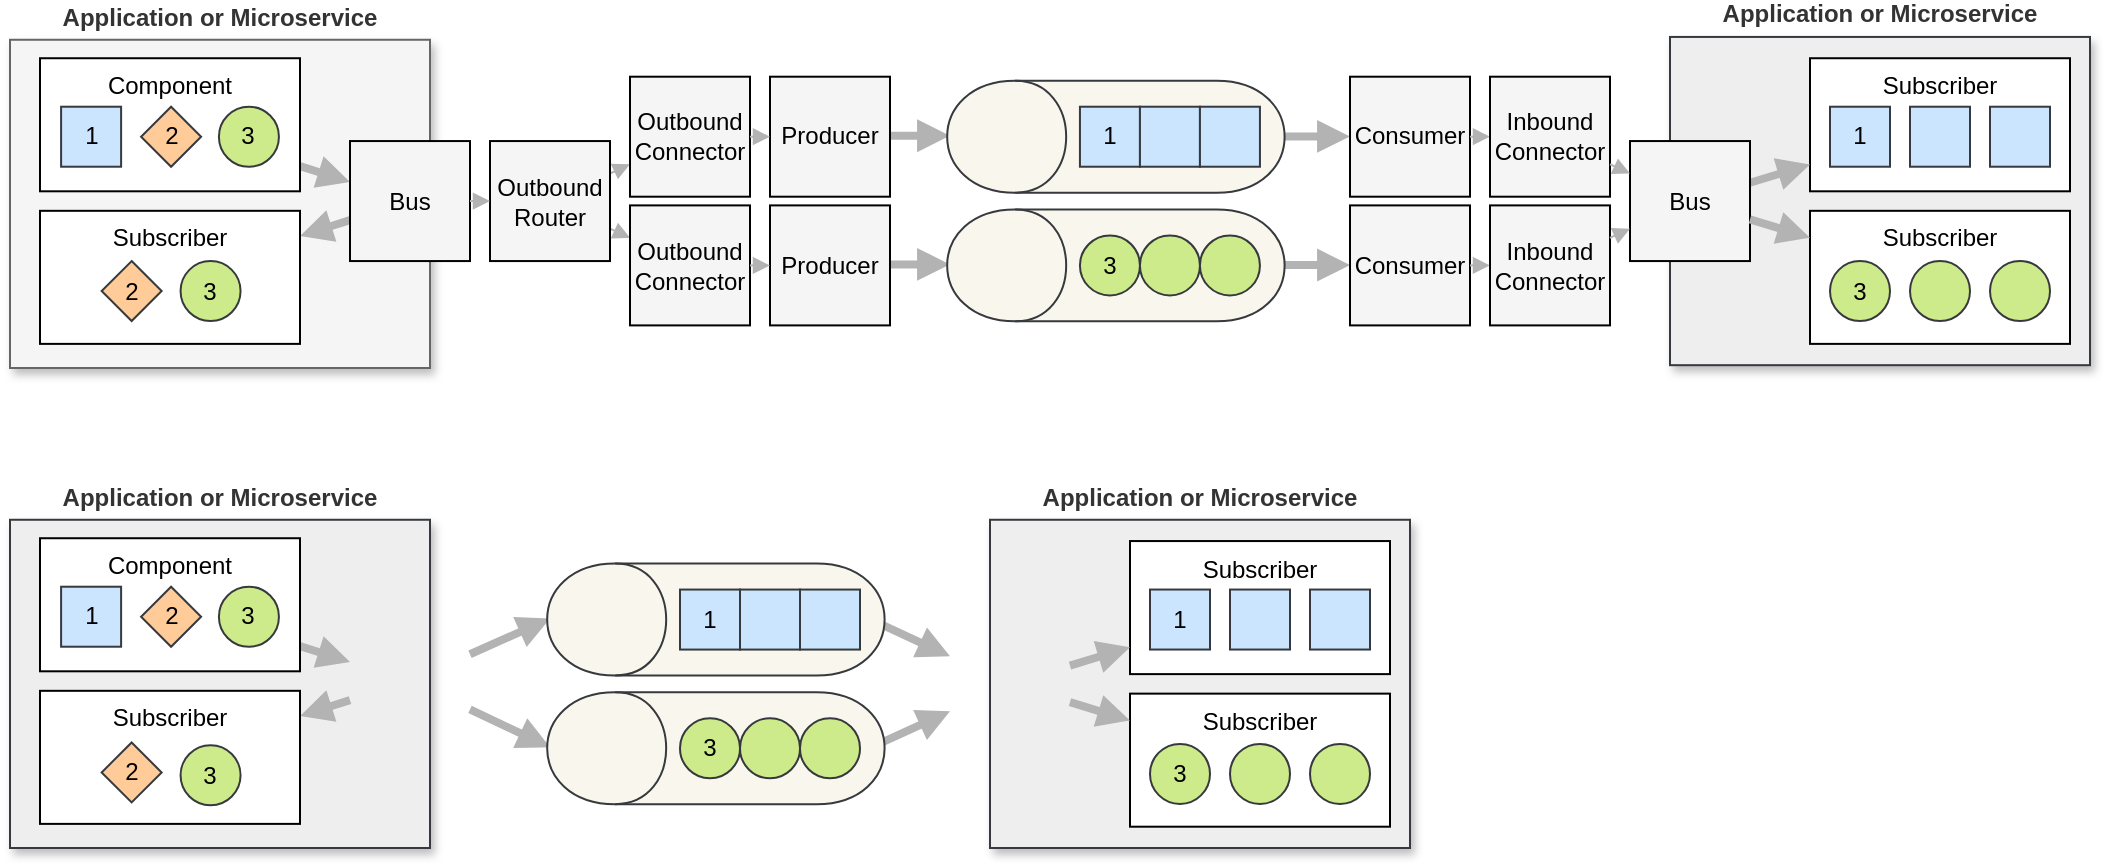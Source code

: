 <mxfile version="14.1.8" type="device" pages="7"><diagram id="L1dYoq1D8itFb9khalK7" name="Overview"><mxGraphModel dx="1938" dy="968" grid="1" gridSize="10" guides="1" tooltips="1" connect="1" arrows="1" fold="1" page="1" pageScale="1" pageWidth="850" pageHeight="1100" math="0" shadow="0"><root><mxCell id="VhIx6sEYJAOupNeuAdP5-0"/><mxCell id="VhIx6sEYJAOupNeuAdP5-1" parent="VhIx6sEYJAOupNeuAdP5-0"/><mxCell id="1VS3MJhFdcqUlzfsbbx0-47" value="&lt;span style=&quot;color: rgb(51 , 51 , 51)&quot;&gt;Application or Microservice&lt;/span&gt;" style="rounded=0;whiteSpace=wrap;html=1;fillColor=#eeeeee;verticalAlign=top;spacingTop=-25;horizontal=1;strokeColor=#36393d;shadow=1;fontStyle=1" parent="VhIx6sEYJAOupNeuAdP5-1" vertex="1"><mxGeometry x="-810" y="295.88" width="210" height="164.12" as="geometry"/></mxCell><mxCell id="iuo2dURynsK4jlittRNU-0" value="Application or Microservice" style="rounded=0;whiteSpace=wrap;html=1;verticalAlign=top;spacingTop=-25;horizontal=1;strokeWidth=1;shadow=1;fillColor=#f5f5f5;strokeColor=#666666;fontColor=#333333;fontStyle=1" parent="VhIx6sEYJAOupNeuAdP5-1" vertex="1"><mxGeometry x="-810" y="55.88" width="210" height="164.12" as="geometry"/></mxCell><mxCell id="1VS3MJhFdcqUlzfsbbx0-10" value="" style="endArrow=block;html=1;strokeWidth=4;endFill=1;fillColor=none;strokeColor=#B3B3B3;" parent="VhIx6sEYJAOupNeuAdP5-1" source="Mu41AJPlbRT6CIh1Zq15-7" target="1VS3MJhFdcqUlzfsbbx0-9" edge="1"><mxGeometry width="50" height="50" relative="1" as="geometry"><mxPoint x="-686.09" y="144.6" as="sourcePoint"/><mxPoint x="-636.09" y="176.01" as="targetPoint"/></mxGeometry></mxCell><mxCell id="iuo2dURynsK4jlittRNU-1" value="" style="endArrow=block;html=1;strokeWidth=4;endFill=1;fillColor=none;strokeColor=#B3B3B3;" parent="VhIx6sEYJAOupNeuAdP5-1" source="1VS3MJhFdcqUlzfsbbx0-8" target="Mu41AJPlbRT6CIh1Zq15-7" edge="1"><mxGeometry width="50" height="50" relative="1" as="geometry"><mxPoint x="-686.09" y="68.31" as="sourcePoint"/><mxPoint x="-636.09" y="99.72" as="targetPoint"/></mxGeometry></mxCell><mxCell id="1VS3MJhFdcqUlzfsbbx0-70" value="" style="endArrow=block;html=1;strokeWidth=4;endFill=1;fillColor=none;strokeColor=#B3B3B3;" parent="VhIx6sEYJAOupNeuAdP5-1" target="1VS3MJhFdcqUlzfsbbx0-69" edge="1"><mxGeometry width="50" height="50" relative="1" as="geometry"><mxPoint x="-640" y="386.066" as="sourcePoint"/><mxPoint x="-636.09" y="416.01" as="targetPoint"/></mxGeometry></mxCell><mxCell id="1VS3MJhFdcqUlzfsbbx0-49" value="" style="endArrow=block;html=1;strokeWidth=4;endFill=1;fillColor=none;strokeColor=#B3B3B3;" parent="VhIx6sEYJAOupNeuAdP5-1" source="1VS3MJhFdcqUlzfsbbx0-48" edge="1"><mxGeometry width="50" height="50" relative="1" as="geometry"><mxPoint x="-686.09" y="308.31" as="sourcePoint"/><mxPoint x="-640" y="366.994" as="targetPoint"/></mxGeometry></mxCell><mxCell id="Mu41AJPlbRT6CIh1Zq15-27" style="rounded=0;orthogonalLoop=1;jettySize=auto;html=1;endArrow=block;endFill=1;strokeColor=#B3B3B3;strokeWidth=1;" parent="VhIx6sEYJAOupNeuAdP5-1" source="Mu41AJPlbRT6CIh1Zq15-15" target="Mu41AJPlbRT6CIh1Zq15-18" edge="1"><mxGeometry relative="1" as="geometry"><mxPoint x="-500" y="131.53" as="sourcePoint"/><mxPoint x="-490" y="127.235" as="targetPoint"/></mxGeometry></mxCell><mxCell id="1VS3MJhFdcqUlzfsbbx0-16" value="" style="endArrow=block;html=1;strokeWidth=4;endFill=1;fillColor=none;strokeColor=#B3B3B3;" parent="VhIx6sEYJAOupNeuAdP5-1" edge="1"><mxGeometry width="50" height="50" relative="1" as="geometry"><mxPoint x="-180" y="104.19" as="sourcePoint"/><mxPoint x="-140" y="104.19" as="targetPoint"/></mxGeometry></mxCell><mxCell id="1VS3MJhFdcqUlzfsbbx0-17" value="" style="endArrow=block;html=1;strokeWidth=4;endFill=1;fillColor=none;strokeColor=#B3B3B3;" parent="VhIx6sEYJAOupNeuAdP5-1" edge="1"><mxGeometry width="50" height="50" relative="1" as="geometry"><mxPoint x="-180" y="168.53" as="sourcePoint"/><mxPoint x="-140" y="168.53" as="targetPoint"/></mxGeometry></mxCell><mxCell id="1VS3MJhFdcqUlzfsbbx0-8" value="Component" style="rounded=0;whiteSpace=wrap;html=1;verticalAlign=top;" parent="VhIx6sEYJAOupNeuAdP5-1" vertex="1"><mxGeometry x="-795" y="65.12" width="130" height="66.53" as="geometry"/></mxCell><mxCell id="iuo2dURynsK4jlittRNU-4" value="1" style="rounded=0;whiteSpace=wrap;html=1;fillColor=#cce5ff;strokeColor=#36393d;" parent="VhIx6sEYJAOupNeuAdP5-1" vertex="1"><mxGeometry x="-784.45" y="89.36" width="30" height="30" as="geometry"/></mxCell><mxCell id="Mu41AJPlbRT6CIh1Zq15-0" value="2" style="rhombus;whiteSpace=wrap;html=1;strokeColor=#36393d;fillColor=#ffcc99;" parent="VhIx6sEYJAOupNeuAdP5-1" vertex="1"><mxGeometry x="-744.45" y="89.36" width="30" height="30" as="geometry"/></mxCell><mxCell id="Mu41AJPlbRT6CIh1Zq15-1" value="3" style="ellipse;whiteSpace=wrap;html=1;strokeColor=#36393d;fillColor=#cdeb8b;" parent="VhIx6sEYJAOupNeuAdP5-1" vertex="1"><mxGeometry x="-705.54" y="89.36" width="30" height="30" as="geometry"/></mxCell><mxCell id="Mu41AJPlbRT6CIh1Zq15-7" value="Bus" style="rounded=0;whiteSpace=wrap;html=1;strokeColor=#000000;fillColor=#f5f5f5;fontColor=#000000;" parent="VhIx6sEYJAOupNeuAdP5-1" vertex="1"><mxGeometry x="-640" y="106.53" width="60" height="60" as="geometry"/></mxCell><mxCell id="Mu41AJPlbRT6CIh1Zq15-26" style="rounded=0;orthogonalLoop=1;jettySize=auto;html=1;endArrow=block;endFill=1;strokeColor=#B3B3B3;strokeWidth=1;" parent="VhIx6sEYJAOupNeuAdP5-1" source="Mu41AJPlbRT6CIh1Zq15-15" target="Mu41AJPlbRT6CIh1Zq15-17" edge="1"><mxGeometry relative="1" as="geometry"/></mxCell><mxCell id="Mu41AJPlbRT6CIh1Zq15-15" value="Outbound&lt;br&gt;Router" style="rounded=0;whiteSpace=wrap;html=1;strokeColor=#000000;fillColor=#f5f5f5;fontColor=#000000;" parent="VhIx6sEYJAOupNeuAdP5-1" vertex="1"><mxGeometry x="-570" y="106.53" width="60" height="60" as="geometry"/></mxCell><mxCell id="Mu41AJPlbRT6CIh1Zq15-16" value="" style="endArrow=block;html=1;strokeWidth=1;endFill=1;fillColor=none;strokeColor=#B3B3B3;" parent="VhIx6sEYJAOupNeuAdP5-1" source="Mu41AJPlbRT6CIh1Zq15-7" target="Mu41AJPlbRT6CIh1Zq15-15" edge="1"><mxGeometry width="50" height="50" relative="1" as="geometry"><mxPoint x="-580" y="136.64" as="sourcePoint"/><mxPoint x="-570" y="135.88" as="targetPoint"/></mxGeometry></mxCell><mxCell id="Mu41AJPlbRT6CIh1Zq15-28" value="" style="endArrow=block;html=1;strokeWidth=4;endFill=1;fillColor=none;strokeColor=#B3B3B3;" parent="VhIx6sEYJAOupNeuAdP5-1" edge="1"><mxGeometry width="50" height="50" relative="1" as="geometry"><mxPoint x="-380" y="103.86" as="sourcePoint"/><mxPoint x="-340" y="103.86" as="targetPoint"/></mxGeometry></mxCell><mxCell id="Mu41AJPlbRT6CIh1Zq15-29" value="" style="shape=cylinder;whiteSpace=wrap;html=1;boundedLbl=1;backgroundOutline=1;rotation=90;direction=west;fillColor=#f9f7ed;strokeColor=#36393d;" parent="VhIx6sEYJAOupNeuAdP5-1" vertex="1"><mxGeometry x="-285.02" y="20" width="55.93" height="168.71" as="geometry"/></mxCell><mxCell id="Mu41AJPlbRT6CIh1Zq15-17" value="Outbound&lt;br&gt;Connector" style="rounded=0;whiteSpace=wrap;html=1;strokeColor=#000000;fillColor=#f5f5f5;fontColor=#000000;" parent="VhIx6sEYJAOupNeuAdP5-1" vertex="1"><mxGeometry x="-500" y="74.35" width="60" height="60" as="geometry"/></mxCell><mxCell id="Mu41AJPlbRT6CIh1Zq15-30" value="1" style="rounded=0;whiteSpace=wrap;html=1;fillColor=#cce5ff;strokeColor=#36393d;" parent="VhIx6sEYJAOupNeuAdP5-1" vertex="1"><mxGeometry x="-275.03" y="89.36" width="30" height="30" as="geometry"/></mxCell><mxCell id="Mu41AJPlbRT6CIh1Zq15-31" value="" style="rounded=0;whiteSpace=wrap;html=1;fillColor=#cce5ff;strokeColor=#36393d;" parent="VhIx6sEYJAOupNeuAdP5-1" vertex="1"><mxGeometry x="-245.03" y="89.36" width="30" height="30" as="geometry"/></mxCell><mxCell id="Mu41AJPlbRT6CIh1Zq15-32" value="" style="rounded=0;whiteSpace=wrap;html=1;fillColor=#cce5ff;strokeColor=#36393d;" parent="VhIx6sEYJAOupNeuAdP5-1" vertex="1"><mxGeometry x="-215.03" y="89.36" width="30" height="30" as="geometry"/></mxCell><mxCell id="1VS3MJhFdcqUlzfsbbx0-0" value="" style="endArrow=block;html=1;strokeWidth=4;endFill=1;fillColor=none;strokeColor=#B3B3B3;" parent="VhIx6sEYJAOupNeuAdP5-1" edge="1"><mxGeometry width="50" height="50" relative="1" as="geometry"><mxPoint x="-380" y="168.2" as="sourcePoint"/><mxPoint x="-340" y="168.2" as="targetPoint"/></mxGeometry></mxCell><mxCell id="1VS3MJhFdcqUlzfsbbx0-1" value="" style="shape=cylinder;whiteSpace=wrap;html=1;boundedLbl=1;backgroundOutline=1;rotation=90;fillColor=#f9f7ed;strokeColor=#36393d;direction=west;" parent="VhIx6sEYJAOupNeuAdP5-1" vertex="1"><mxGeometry x="-285.02" y="84.34" width="55.93" height="168.71" as="geometry"/></mxCell><mxCell id="Mu41AJPlbRT6CIh1Zq15-18" value="Outbound&lt;br&gt;Connector" style="rounded=0;whiteSpace=wrap;html=1;strokeColor=#000000;fillColor=#f5f5f5;fontColor=#000000;" parent="VhIx6sEYJAOupNeuAdP5-1" vertex="1"><mxGeometry x="-500" y="138.7" width="60" height="60" as="geometry"/></mxCell><mxCell id="1VS3MJhFdcqUlzfsbbx0-5" value="3" style="ellipse;whiteSpace=wrap;html=1;strokeColor=#36393d;fillColor=#cdeb8b;" parent="VhIx6sEYJAOupNeuAdP5-1" vertex="1"><mxGeometry x="-275.03" y="153.7" width="30" height="30" as="geometry"/></mxCell><mxCell id="1VS3MJhFdcqUlzfsbbx0-6" value="" style="ellipse;whiteSpace=wrap;html=1;strokeColor=#36393d;fillColor=#cdeb8b;" parent="VhIx6sEYJAOupNeuAdP5-1" vertex="1"><mxGeometry x="-245.03" y="153.7" width="30" height="30" as="geometry"/></mxCell><mxCell id="1VS3MJhFdcqUlzfsbbx0-7" value="" style="ellipse;whiteSpace=wrap;html=1;strokeColor=#36393d;fillColor=#cdeb8b;" parent="VhIx6sEYJAOupNeuAdP5-1" vertex="1"><mxGeometry x="-215.03" y="153.7" width="30" height="30" as="geometry"/></mxCell><mxCell id="1VS3MJhFdcqUlzfsbbx0-9" value="Subscriber" style="rounded=0;whiteSpace=wrap;html=1;verticalAlign=top;" parent="VhIx6sEYJAOupNeuAdP5-1" vertex="1"><mxGeometry x="-795" y="141.41" width="130" height="66.53" as="geometry"/></mxCell><mxCell id="1VS3MJhFdcqUlzfsbbx0-12" value="2" style="rhombus;whiteSpace=wrap;html=1;strokeColor=#36393d;fillColor=#ffcc99;" parent="VhIx6sEYJAOupNeuAdP5-1" vertex="1"><mxGeometry x="-764.18" y="166.53" width="30" height="30" as="geometry"/></mxCell><mxCell id="1VS3MJhFdcqUlzfsbbx0-14" value="Consumer" style="rounded=0;whiteSpace=wrap;html=1;strokeColor=#000000;fillColor=#f5f5f5;fontColor=#000000;strokeWidth=1;" parent="VhIx6sEYJAOupNeuAdP5-1" vertex="1"><mxGeometry x="-140" y="74.35" width="60" height="60" as="geometry"/></mxCell><mxCell id="1VS3MJhFdcqUlzfsbbx0-15" value="Consumer" style="rounded=0;whiteSpace=wrap;html=1;strokeColor=#000000;fillColor=#f5f5f5;fontColor=#000000;strokeWidth=1;" parent="VhIx6sEYJAOupNeuAdP5-1" vertex="1"><mxGeometry x="-140" y="138.7" width="60" height="60" as="geometry"/></mxCell><mxCell id="1VS3MJhFdcqUlzfsbbx0-18" value="Producer" style="rounded=0;whiteSpace=wrap;html=1;strokeColor=#000000;fillColor=#f5f5f5;fontColor=#000000;" parent="VhIx6sEYJAOupNeuAdP5-1" vertex="1"><mxGeometry x="-430" y="74.35" width="60" height="60" as="geometry"/></mxCell><mxCell id="1VS3MJhFdcqUlzfsbbx0-19" value="Producer" style="rounded=0;whiteSpace=wrap;html=1;strokeColor=#000000;fillColor=#f5f5f5;fontColor=#000000;" parent="VhIx6sEYJAOupNeuAdP5-1" vertex="1"><mxGeometry x="-430" y="138.7" width="60" height="60" as="geometry"/></mxCell><mxCell id="1VS3MJhFdcqUlzfsbbx0-20" style="rounded=0;orthogonalLoop=1;jettySize=auto;html=1;endArrow=block;endFill=1;strokeColor=#B3B3B3;strokeWidth=1;" parent="VhIx6sEYJAOupNeuAdP5-1" source="Mu41AJPlbRT6CIh1Zq15-17" target="1VS3MJhFdcqUlzfsbbx0-18" edge="1"><mxGeometry relative="1" as="geometry"><mxPoint x="-500" y="132.739" as="sourcePoint"/><mxPoint x="-490" y="128.141" as="targetPoint"/></mxGeometry></mxCell><mxCell id="1VS3MJhFdcqUlzfsbbx0-21" style="rounded=0;orthogonalLoop=1;jettySize=auto;html=1;endArrow=block;endFill=1;strokeColor=#B3B3B3;strokeWidth=1;" parent="VhIx6sEYJAOupNeuAdP5-1" source="Mu41AJPlbRT6CIh1Zq15-18" target="1VS3MJhFdcqUlzfsbbx0-19" edge="1"><mxGeometry relative="1" as="geometry"><mxPoint x="-490" y="142.739" as="sourcePoint"/><mxPoint x="-480" y="138.141" as="targetPoint"/></mxGeometry></mxCell><mxCell id="1VS3MJhFdcqUlzfsbbx0-22" style="rounded=0;orthogonalLoop=1;jettySize=auto;html=1;endArrow=block;endFill=1;strokeColor=#B3B3B3;strokeWidth=1;" parent="VhIx6sEYJAOupNeuAdP5-1" source="1VS3MJhFdcqUlzfsbbx0-15" target="1VS3MJhFdcqUlzfsbbx0-25" edge="1"><mxGeometry relative="1" as="geometry"><mxPoint x="-80" y="150.317" as="sourcePoint"/><mxPoint x="-60" y="127.235" as="targetPoint"/></mxGeometry></mxCell><mxCell id="1VS3MJhFdcqUlzfsbbx0-23" style="rounded=0;orthogonalLoop=1;jettySize=auto;html=1;endArrow=block;endFill=1;strokeColor=#B3B3B3;strokeWidth=1;" parent="VhIx6sEYJAOupNeuAdP5-1" source="1VS3MJhFdcqUlzfsbbx0-14" target="1VS3MJhFdcqUlzfsbbx0-24" edge="1"><mxGeometry relative="1" as="geometry"><mxPoint x="-80" y="122.739" as="sourcePoint"/></mxGeometry></mxCell><mxCell id="1VS3MJhFdcqUlzfsbbx0-24" value="Inbound&lt;br&gt;Connector" style="rounded=0;whiteSpace=wrap;html=1;strokeColor=#000000;fillColor=#f5f5f5;fontColor=#000000;strokeWidth=1;" parent="VhIx6sEYJAOupNeuAdP5-1" vertex="1"><mxGeometry x="-70" y="74.35" width="60" height="60" as="geometry"/></mxCell><mxCell id="1VS3MJhFdcqUlzfsbbx0-25" value="Inbound&lt;br&gt;Connector" style="rounded=0;whiteSpace=wrap;html=1;strokeColor=#000000;fillColor=#f5f5f5;fontColor=#000000;" parent="VhIx6sEYJAOupNeuAdP5-1" vertex="1"><mxGeometry x="-70" y="138.7" width="60" height="60" as="geometry"/></mxCell><mxCell id="1VS3MJhFdcqUlzfsbbx0-26" value="&lt;span style=&quot;color: rgb(51 , 51 , 51)&quot;&gt;Application or Microservice&lt;/span&gt;" style="rounded=0;whiteSpace=wrap;html=1;fillColor=#eeeeee;verticalAlign=top;spacingTop=-25;horizontal=1;strokeColor=#36393d;spacingBottom=-25;glass=0;shadow=1;fontStyle=1" parent="VhIx6sEYJAOupNeuAdP5-1" vertex="1"><mxGeometry x="20" y="54.47" width="210" height="164.12" as="geometry"/></mxCell><mxCell id="1VS3MJhFdcqUlzfsbbx0-27" value="Subscriber" style="rounded=0;whiteSpace=wrap;html=1;verticalAlign=top;" parent="VhIx6sEYJAOupNeuAdP5-1" vertex="1"><mxGeometry x="90" y="65.12" width="130" height="66.53" as="geometry"/></mxCell><mxCell id="1VS3MJhFdcqUlzfsbbx0-28" value="" style="endArrow=block;html=1;strokeWidth=4;endFill=1;fillColor=none;strokeColor=#B3B3B3;" parent="VhIx6sEYJAOupNeuAdP5-1" source="1VS3MJhFdcqUlzfsbbx0-32" target="1VS3MJhFdcqUlzfsbbx0-27" edge="1"><mxGeometry width="50" height="50" relative="1" as="geometry"><mxPoint x="198.91" y="68.31" as="sourcePoint"/><mxPoint x="80" y="20" as="targetPoint"/></mxGeometry></mxCell><mxCell id="1VS3MJhFdcqUlzfsbbx0-32" value="Bus" style="rounded=0;whiteSpace=wrap;html=1;strokeColor=#000000;fillColor=#f5f5f5;fontColor=#000000;strokeWidth=1;" parent="VhIx6sEYJAOupNeuAdP5-1" vertex="1"><mxGeometry y="106.53" width="60" height="60" as="geometry"/></mxCell><mxCell id="1VS3MJhFdcqUlzfsbbx0-33" value="" style="endArrow=block;html=1;strokeWidth=1;endFill=1;fillColor=none;strokeColor=#B3B3B3;" parent="VhIx6sEYJAOupNeuAdP5-1" source="1VS3MJhFdcqUlzfsbbx0-24" target="1VS3MJhFdcqUlzfsbbx0-32" edge="1"><mxGeometry width="50" height="50" relative="1" as="geometry"><mxPoint x="270" y="135.23" as="sourcePoint"/><mxPoint x="40" y="350" as="targetPoint"/></mxGeometry></mxCell><mxCell id="1VS3MJhFdcqUlzfsbbx0-34" value="Subscriber" style="rounded=0;whiteSpace=wrap;html=1;verticalAlign=top;" parent="VhIx6sEYJAOupNeuAdP5-1" vertex="1"><mxGeometry x="90" y="141.41" width="130" height="66.53" as="geometry"/></mxCell><mxCell id="1VS3MJhFdcqUlzfsbbx0-35" value="" style="endArrow=block;html=1;strokeWidth=4;endFill=1;fillColor=none;strokeColor=#B3B3B3;" parent="VhIx6sEYJAOupNeuAdP5-1" source="1VS3MJhFdcqUlzfsbbx0-32" target="1VS3MJhFdcqUlzfsbbx0-34" edge="1"><mxGeometry width="50" height="50" relative="1" as="geometry"><mxPoint x="50" y="270" as="sourcePoint"/><mxPoint x="248.91" y="176.01" as="targetPoint"/></mxGeometry></mxCell><mxCell id="1VS3MJhFdcqUlzfsbbx0-37" value="" style="endArrow=block;html=1;strokeWidth=1;endFill=1;fillColor=none;strokeColor=#B3B3B3;" parent="VhIx6sEYJAOupNeuAdP5-1" source="1VS3MJhFdcqUlzfsbbx0-25" target="1VS3MJhFdcqUlzfsbbx0-32" edge="1"><mxGeometry width="50" height="50" relative="1" as="geometry"><mxPoint y="128.141" as="sourcePoint"/><mxPoint x="10" y="132.739" as="targetPoint"/></mxGeometry></mxCell><mxCell id="1VS3MJhFdcqUlzfsbbx0-38" value="1" style="rounded=0;whiteSpace=wrap;html=1;fillColor=#cce5ff;strokeColor=#36393d;" parent="VhIx6sEYJAOupNeuAdP5-1" vertex="1"><mxGeometry x="100" y="89.36" width="30" height="30" as="geometry"/></mxCell><mxCell id="1VS3MJhFdcqUlzfsbbx0-39" value="" style="rounded=0;whiteSpace=wrap;html=1;fillColor=#cce5ff;strokeColor=#36393d;" parent="VhIx6sEYJAOupNeuAdP5-1" vertex="1"><mxGeometry x="140" y="89.36" width="30" height="30" as="geometry"/></mxCell><mxCell id="1VS3MJhFdcqUlzfsbbx0-40" value="" style="rounded=0;whiteSpace=wrap;html=1;fillColor=#cce5ff;strokeColor=#36393d;" parent="VhIx6sEYJAOupNeuAdP5-1" vertex="1"><mxGeometry x="180" y="89.36" width="30" height="30" as="geometry"/></mxCell><mxCell id="1VS3MJhFdcqUlzfsbbx0-41" value="3" style="ellipse;whiteSpace=wrap;html=1;strokeColor=#36393d;fillColor=#cdeb8b;" parent="VhIx6sEYJAOupNeuAdP5-1" vertex="1"><mxGeometry x="100" y="166.53" width="30" height="30" as="geometry"/></mxCell><mxCell id="1VS3MJhFdcqUlzfsbbx0-42" value="" style="ellipse;whiteSpace=wrap;html=1;strokeColor=#36393d;fillColor=#cdeb8b;" parent="VhIx6sEYJAOupNeuAdP5-1" vertex="1"><mxGeometry x="140" y="166.53" width="30" height="30" as="geometry"/></mxCell><mxCell id="1VS3MJhFdcqUlzfsbbx0-43" value="" style="ellipse;whiteSpace=wrap;html=1;strokeColor=#36393d;fillColor=#cdeb8b;" parent="VhIx6sEYJAOupNeuAdP5-1" vertex="1"><mxGeometry x="180" y="166.53" width="30" height="30" as="geometry"/></mxCell><mxCell id="1VS3MJhFdcqUlzfsbbx0-45" value="" style="endArrow=block;html=1;strokeWidth=4;endFill=1;fillColor=none;strokeColor=#B3B3B3;" parent="VhIx6sEYJAOupNeuAdP5-1" edge="1"><mxGeometry width="50" height="50" relative="1" as="geometry"><mxPoint x="-380" y="345.61" as="sourcePoint"/><mxPoint x="-340" y="364.084" as="targetPoint"/></mxGeometry></mxCell><mxCell id="1VS3MJhFdcqUlzfsbbx0-46" value="" style="endArrow=block;html=1;strokeWidth=4;endFill=1;fillColor=none;strokeColor=#B3B3B3;" parent="VhIx6sEYJAOupNeuAdP5-1" edge="1"><mxGeometry width="50" height="50" relative="1" as="geometry"><mxPoint x="-380" y="409.95" as="sourcePoint"/><mxPoint x="-340" y="391.659" as="targetPoint"/></mxGeometry></mxCell><mxCell id="1VS3MJhFdcqUlzfsbbx0-48" value="Component" style="rounded=0;whiteSpace=wrap;html=1;verticalAlign=top;" parent="VhIx6sEYJAOupNeuAdP5-1" vertex="1"><mxGeometry x="-795" y="305.12" width="130" height="66.53" as="geometry"/></mxCell><mxCell id="1VS3MJhFdcqUlzfsbbx0-50" value="1" style="rounded=0;whiteSpace=wrap;html=1;fillColor=#cce5ff;strokeColor=#36393d;" parent="VhIx6sEYJAOupNeuAdP5-1" vertex="1"><mxGeometry x="-784.45" y="329.36" width="30" height="30" as="geometry"/></mxCell><mxCell id="1VS3MJhFdcqUlzfsbbx0-51" value="2" style="rhombus;whiteSpace=wrap;html=1;strokeColor=#36393d;fillColor=#ffcc99;" parent="VhIx6sEYJAOupNeuAdP5-1" vertex="1"><mxGeometry x="-744.45" y="329.36" width="30" height="30" as="geometry"/></mxCell><mxCell id="1VS3MJhFdcqUlzfsbbx0-52" value="3" style="ellipse;whiteSpace=wrap;html=1;strokeColor=#36393d;fillColor=#cdeb8b;" parent="VhIx6sEYJAOupNeuAdP5-1" vertex="1"><mxGeometry x="-705.54" y="329.36" width="30" height="30" as="geometry"/></mxCell><mxCell id="1VS3MJhFdcqUlzfsbbx0-57" value="" style="endArrow=block;html=1;strokeWidth=4;endFill=1;fillColor=none;strokeColor=#B3B3B3;" parent="VhIx6sEYJAOupNeuAdP5-1" edge="1"><mxGeometry width="50" height="50" relative="1" as="geometry"><mxPoint x="-580" y="363.137" as="sourcePoint"/><mxPoint x="-540" y="345.28" as="targetPoint"/></mxGeometry></mxCell><mxCell id="1VS3MJhFdcqUlzfsbbx0-58" value="" style="shape=cylinder;whiteSpace=wrap;html=1;boundedLbl=1;backgroundOutline=1;rotation=90;fillColor=#f9f7ed;strokeColor=#36393d;direction=west;" parent="VhIx6sEYJAOupNeuAdP5-1" vertex="1"><mxGeometry x="-485.02" y="261.42" width="55.93" height="168.71" as="geometry"/></mxCell><mxCell id="1VS3MJhFdcqUlzfsbbx0-60" value="1" style="rounded=0;whiteSpace=wrap;html=1;fillColor=#cce5ff;strokeColor=#36393d;" parent="VhIx6sEYJAOupNeuAdP5-1" vertex="1"><mxGeometry x="-475" y="330.78" width="30" height="30" as="geometry"/></mxCell><mxCell id="1VS3MJhFdcqUlzfsbbx0-61" value="" style="rounded=0;whiteSpace=wrap;html=1;fillColor=#cce5ff;strokeColor=#36393d;" parent="VhIx6sEYJAOupNeuAdP5-1" vertex="1"><mxGeometry x="-445" y="330.78" width="30" height="30" as="geometry"/></mxCell><mxCell id="1VS3MJhFdcqUlzfsbbx0-62" value="" style="rounded=0;whiteSpace=wrap;html=1;fillColor=#cce5ff;strokeColor=#36393d;" parent="VhIx6sEYJAOupNeuAdP5-1" vertex="1"><mxGeometry x="-415" y="330.78" width="30" height="30" as="geometry"/></mxCell><mxCell id="1VS3MJhFdcqUlzfsbbx0-63" value="" style="endArrow=block;html=1;strokeWidth=4;endFill=1;fillColor=none;strokeColor=#B3B3B3;" parent="VhIx6sEYJAOupNeuAdP5-1" edge="1"><mxGeometry width="50" height="50" relative="1" as="geometry"><mxPoint x="-580" y="390.711" as="sourcePoint"/><mxPoint x="-540" y="409.62" as="targetPoint"/></mxGeometry></mxCell><mxCell id="1VS3MJhFdcqUlzfsbbx0-64" value="" style="shape=cylinder;whiteSpace=wrap;html=1;boundedLbl=1;backgroundOutline=1;rotation=90;fillColor=#f9f7ed;strokeColor=#36393d;direction=west;" parent="VhIx6sEYJAOupNeuAdP5-1" vertex="1"><mxGeometry x="-485.02" y="325.76" width="55.93" height="168.71" as="geometry"/></mxCell><mxCell id="1VS3MJhFdcqUlzfsbbx0-66" value="3" style="ellipse;whiteSpace=wrap;html=1;strokeColor=#36393d;fillColor=#cdeb8b;" parent="VhIx6sEYJAOupNeuAdP5-1" vertex="1"><mxGeometry x="-475" y="395.11" width="30" height="30" as="geometry"/></mxCell><mxCell id="1VS3MJhFdcqUlzfsbbx0-67" value="" style="ellipse;whiteSpace=wrap;html=1;strokeColor=#36393d;fillColor=#cdeb8b;" parent="VhIx6sEYJAOupNeuAdP5-1" vertex="1"><mxGeometry x="-445" y="395.11" width="30" height="30" as="geometry"/></mxCell><mxCell id="1VS3MJhFdcqUlzfsbbx0-68" value="" style="ellipse;whiteSpace=wrap;html=1;strokeColor=#36393d;fillColor=#cdeb8b;" parent="VhIx6sEYJAOupNeuAdP5-1" vertex="1"><mxGeometry x="-415" y="395.11" width="30" height="30" as="geometry"/></mxCell><mxCell id="1VS3MJhFdcqUlzfsbbx0-69" value="Subscriber" style="rounded=0;whiteSpace=wrap;html=1;verticalAlign=top;" parent="VhIx6sEYJAOupNeuAdP5-1" vertex="1"><mxGeometry x="-795" y="381.41" width="130" height="66.53" as="geometry"/></mxCell><mxCell id="1VS3MJhFdcqUlzfsbbx0-71" value="2" style="rhombus;whiteSpace=wrap;html=1;strokeColor=#36393d;fillColor=#ffcc99;" parent="VhIx6sEYJAOupNeuAdP5-1" vertex="1"><mxGeometry x="-764.18" y="407.23" width="30" height="30" as="geometry"/></mxCell><mxCell id="1VS3MJhFdcqUlzfsbbx0-82" value="&lt;span style=&quot;color: rgb(51 , 51 , 51)&quot;&gt;Application or Microservice&lt;/span&gt;" style="rounded=0;whiteSpace=wrap;html=1;fillColor=#eeeeee;verticalAlign=top;spacingTop=-25;horizontal=1;strokeColor=#36393d;spacingBottom=-25;shadow=1;fontStyle=1" parent="VhIx6sEYJAOupNeuAdP5-1" vertex="1"><mxGeometry x="-320" y="295.88" width="210" height="164.12" as="geometry"/></mxCell><mxCell id="1VS3MJhFdcqUlzfsbbx0-83" value="Subscriber" style="rounded=0;whiteSpace=wrap;html=1;verticalAlign=top;" parent="VhIx6sEYJAOupNeuAdP5-1" vertex="1"><mxGeometry x="-250" y="306.53" width="130" height="66.53" as="geometry"/></mxCell><mxCell id="1VS3MJhFdcqUlzfsbbx0-84" value="" style="endArrow=block;html=1;strokeWidth=4;endFill=1;fillColor=none;strokeColor=#B3B3B3;" parent="VhIx6sEYJAOupNeuAdP5-1" target="1VS3MJhFdcqUlzfsbbx0-83" edge="1"><mxGeometry width="50" height="50" relative="1" as="geometry"><mxPoint x="-280" y="368.785" as="sourcePoint"/><mxPoint x="-260" y="261.41" as="targetPoint"/></mxGeometry></mxCell><mxCell id="1VS3MJhFdcqUlzfsbbx0-87" value="Subscriber" style="rounded=0;whiteSpace=wrap;html=1;verticalAlign=top;" parent="VhIx6sEYJAOupNeuAdP5-1" vertex="1"><mxGeometry x="-250" y="382.82" width="130" height="66.53" as="geometry"/></mxCell><mxCell id="1VS3MJhFdcqUlzfsbbx0-88" value="" style="endArrow=block;html=1;strokeWidth=4;endFill=1;fillColor=none;strokeColor=#B3B3B3;" parent="VhIx6sEYJAOupNeuAdP5-1" target="1VS3MJhFdcqUlzfsbbx0-87" edge="1"><mxGeometry width="50" height="50" relative="1" as="geometry"><mxPoint x="-280" y="387.095" as="sourcePoint"/><mxPoint x="-91.09" y="417.42" as="targetPoint"/></mxGeometry></mxCell><mxCell id="1VS3MJhFdcqUlzfsbbx0-90" value="1" style="rounded=0;whiteSpace=wrap;html=1;fillColor=#cce5ff;strokeColor=#36393d;" parent="VhIx6sEYJAOupNeuAdP5-1" vertex="1"><mxGeometry x="-240" y="330.77" width="30" height="30" as="geometry"/></mxCell><mxCell id="1VS3MJhFdcqUlzfsbbx0-91" value="" style="rounded=0;whiteSpace=wrap;html=1;fillColor=#cce5ff;strokeColor=#36393d;" parent="VhIx6sEYJAOupNeuAdP5-1" vertex="1"><mxGeometry x="-200" y="330.77" width="30" height="30" as="geometry"/></mxCell><mxCell id="1VS3MJhFdcqUlzfsbbx0-92" value="" style="rounded=0;whiteSpace=wrap;html=1;fillColor=#cce5ff;strokeColor=#36393d;" parent="VhIx6sEYJAOupNeuAdP5-1" vertex="1"><mxGeometry x="-160" y="330.77" width="30" height="30" as="geometry"/></mxCell><mxCell id="1VS3MJhFdcqUlzfsbbx0-93" value="3" style="ellipse;whiteSpace=wrap;html=1;strokeColor=#36393d;fillColor=#cdeb8b;" parent="VhIx6sEYJAOupNeuAdP5-1" vertex="1"><mxGeometry x="-240" y="407.94" width="30" height="30" as="geometry"/></mxCell><mxCell id="1VS3MJhFdcqUlzfsbbx0-94" value="" style="ellipse;whiteSpace=wrap;html=1;strokeColor=#36393d;fillColor=#cdeb8b;" parent="VhIx6sEYJAOupNeuAdP5-1" vertex="1"><mxGeometry x="-200" y="407.94" width="30" height="30" as="geometry"/></mxCell><mxCell id="1VS3MJhFdcqUlzfsbbx0-95" value="" style="ellipse;whiteSpace=wrap;html=1;strokeColor=#36393d;fillColor=#cdeb8b;" parent="VhIx6sEYJAOupNeuAdP5-1" vertex="1"><mxGeometry x="-160" y="407.94" width="30" height="30" as="geometry"/></mxCell><mxCell id="1VS3MJhFdcqUlzfsbbx0-96" value="" style="shape=image;imageAspect=0;aspect=fixed;verticalLabelPosition=bottom;verticalAlign=top;rounded=0;shadow=1;glass=0;strokeColor=#808080;strokeWidth=1;image=https://raw.githubusercontent.com/BEagle1984/silverback/develop/graphics/Exports/1x/Logo-Squared.png;" parent="VhIx6sEYJAOupNeuAdP5-1" vertex="1"><mxGeometry x="-640" y="344.97" width="65.94" height="65.94" as="geometry"/></mxCell><mxCell id="1VS3MJhFdcqUlzfsbbx0-97" value="" style="shape=image;imageAspect=0;aspect=fixed;verticalLabelPosition=bottom;verticalAlign=top;rounded=0;shadow=1;glass=0;strokeColor=#808080;strokeWidth=1;image=https://raw.githubusercontent.com/BEagle1984/silverback/develop/graphics/Exports/1x/Logo-Squared.png;" parent="VhIx6sEYJAOupNeuAdP5-1" vertex="1"><mxGeometry x="-342.97" y="344.97" width="65.94" height="65.94" as="geometry"/></mxCell><mxCell id="1VS3MJhFdcqUlzfsbbx0-98" value="3" style="ellipse;whiteSpace=wrap;html=1;strokeColor=#36393d;fillColor=#cdeb8b;" parent="VhIx6sEYJAOupNeuAdP5-1" vertex="1"><mxGeometry x="-724.72" y="166.53" width="30" height="30" as="geometry"/></mxCell><mxCell id="1VS3MJhFdcqUlzfsbbx0-99" value="3" style="ellipse;whiteSpace=wrap;html=1;strokeColor=#36393d;fillColor=#cdeb8b;" parent="VhIx6sEYJAOupNeuAdP5-1" vertex="1"><mxGeometry x="-724.72" y="408.64" width="30" height="30" as="geometry"/></mxCell><mxCell id="JFEDoZ842l1_UdD5Rey7-1" value="" style="shape=image;imageAspect=0;aspect=fixed;verticalLabelPosition=bottom;verticalAlign=top;rounded=0;shadow=1;glass=0;strokeColor=#808080;strokeWidth=1;image=https://raw.githubusercontent.com/BEagle1984/silverback/develop/graphics/Exports/1x/Logo-Squared.png;opacity=10;" parent="VhIx6sEYJAOupNeuAdP5-1" vertex="1"><mxGeometry x="-140" y="74.35" width="60" height="60" as="geometry"/></mxCell><mxCell id="JFEDoZ842l1_UdD5Rey7-2" value="" style="shape=image;imageAspect=0;aspect=fixed;verticalLabelPosition=bottom;verticalAlign=top;rounded=0;shadow=1;glass=0;strokeColor=#808080;strokeWidth=1;image=https://raw.githubusercontent.com/BEagle1984/silverback/develop/graphics/Exports/1x/Logo-Squared.png;opacity=10;" parent="VhIx6sEYJAOupNeuAdP5-1" vertex="1"><mxGeometry x="-430" y="138.7" width="60" height="60" as="geometry"/></mxCell><mxCell id="JFEDoZ842l1_UdD5Rey7-3" value="" style="shape=image;imageAspect=0;aspect=fixed;verticalLabelPosition=bottom;verticalAlign=top;rounded=0;shadow=1;glass=0;strokeColor=#808080;strokeWidth=1;image=https://raw.githubusercontent.com/BEagle1984/silverback/develop/graphics/Exports/1x/Logo-Squared.png;opacity=10;" parent="VhIx6sEYJAOupNeuAdP5-1" vertex="1"><mxGeometry x="-500" y="138.69" width="60" height="60" as="geometry"/></mxCell><mxCell id="JFEDoZ842l1_UdD5Rey7-4" value="" style="shape=image;imageAspect=0;aspect=fixed;verticalLabelPosition=bottom;verticalAlign=top;rounded=0;shadow=1;glass=0;strokeColor=#808080;strokeWidth=1;image=https://raw.githubusercontent.com/BEagle1984/silverback/develop/graphics/Exports/1x/Logo-Squared.png;opacity=10;" parent="VhIx6sEYJAOupNeuAdP5-1" vertex="1"><mxGeometry x="-70" y="138.69" width="60" height="60" as="geometry"/></mxCell><mxCell id="JFEDoZ842l1_UdD5Rey7-5" value="" style="shape=image;imageAspect=0;aspect=fixed;verticalLabelPosition=bottom;verticalAlign=top;rounded=0;shadow=1;glass=0;strokeColor=#808080;strokeWidth=1;image=https://raw.githubusercontent.com/BEagle1984/silverback/develop/graphics/Exports/1x/Logo-Squared.png;opacity=10;" parent="VhIx6sEYJAOupNeuAdP5-1" vertex="1"><mxGeometry x="-140" y="138.7" width="60" height="60" as="geometry"/></mxCell><mxCell id="JFEDoZ842l1_UdD5Rey7-6" value="" style="shape=image;imageAspect=0;aspect=fixed;verticalLabelPosition=bottom;verticalAlign=top;rounded=0;shadow=1;glass=0;strokeColor=#808080;strokeWidth=1;image=https://raw.githubusercontent.com/BEagle1984/silverback/develop/graphics/Exports/1x/Logo-Squared.png;opacity=10;" parent="VhIx6sEYJAOupNeuAdP5-1" vertex="1"><mxGeometry y="106.53" width="60" height="60" as="geometry"/></mxCell><mxCell id="JFEDoZ842l1_UdD5Rey7-7" value="" style="shape=image;imageAspect=0;aspect=fixed;verticalLabelPosition=bottom;verticalAlign=top;rounded=0;shadow=1;glass=0;strokeColor=#808080;strokeWidth=1;image=https://raw.githubusercontent.com/BEagle1984/silverback/develop/graphics/Exports/1x/Logo-Squared.png;opacity=10;" parent="VhIx6sEYJAOupNeuAdP5-1" vertex="1"><mxGeometry x="-70" y="74.36" width="60" height="60" as="geometry"/></mxCell><mxCell id="JFEDoZ842l1_UdD5Rey7-8" value="" style="shape=image;imageAspect=0;aspect=fixed;verticalLabelPosition=bottom;verticalAlign=top;rounded=0;shadow=1;glass=0;strokeColor=#808080;strokeWidth=1;image=https://raw.githubusercontent.com/BEagle1984/silverback/develop/graphics/Exports/1x/Logo-Squared.png;opacity=10;" parent="VhIx6sEYJAOupNeuAdP5-1" vertex="1"><mxGeometry x="-430" y="74.35" width="60" height="60" as="geometry"/></mxCell><mxCell id="JFEDoZ842l1_UdD5Rey7-9" value="" style="shape=image;imageAspect=0;aspect=fixed;verticalLabelPosition=bottom;verticalAlign=top;rounded=0;shadow=1;glass=0;strokeColor=#808080;strokeWidth=1;image=https://raw.githubusercontent.com/BEagle1984/silverback/develop/graphics/Exports/1x/Logo-Squared.png;opacity=10;" parent="VhIx6sEYJAOupNeuAdP5-1" vertex="1"><mxGeometry x="-500" y="74.36" width="60" height="60" as="geometry"/></mxCell><mxCell id="JFEDoZ842l1_UdD5Rey7-10" value="" style="shape=image;imageAspect=0;aspect=fixed;verticalLabelPosition=bottom;verticalAlign=top;rounded=0;shadow=1;glass=0;strokeColor=#808080;strokeWidth=1;image=https://raw.githubusercontent.com/BEagle1984/silverback/develop/graphics/Exports/1x/Logo-Squared.png;opacity=10;" parent="VhIx6sEYJAOupNeuAdP5-1" vertex="1"><mxGeometry x="-570" y="106.53" width="60" height="60" as="geometry"/></mxCell><mxCell id="JFEDoZ842l1_UdD5Rey7-11" value="" style="shape=image;imageAspect=0;aspect=fixed;verticalLabelPosition=bottom;verticalAlign=top;rounded=0;shadow=1;glass=0;strokeColor=#808080;strokeWidth=1;image=https://raw.githubusercontent.com/BEagle1984/silverback/develop/graphics/Exports/1x/Logo-Squared.png;opacity=10;fontStyle=0" parent="VhIx6sEYJAOupNeuAdP5-1" vertex="1"><mxGeometry x="-640" y="106.53" width="60" height="60" as="geometry"/></mxCell></root></mxGraphModel></diagram><diagram id="wI27jBo_vAmNm0WXxBXv" name="Connectors"><mxGraphModel dx="1938" dy="968" grid="1" gridSize="10" guides="1" tooltips="1" connect="1" arrows="1" fold="1" page="1" pageScale="1" pageWidth="850" pageHeight="1100" math="0" shadow="0"><root><mxCell id="D4cW6ZnMZe1LVLgars2s-0"/><mxCell id="D4cW6ZnMZe1LVLgars2s-1" parent="D4cW6ZnMZe1LVLgars2s-0"/><mxCell id="D4cW6ZnMZe1LVLgars2s-20" value="" style="endArrow=block;html=1;strokeWidth=4;endFill=1;fillColor=none;strokeColor=#B3B3B3;" parent="D4cW6ZnMZe1LVLgars2s-1" edge="1"><mxGeometry width="50" height="50" relative="1" as="geometry"><mxPoint x="-730" y="84.82" as="sourcePoint"/><mxPoint x="-690" y="84.82" as="targetPoint"/></mxGeometry></mxCell><mxCell id="D4cW6ZnMZe1LVLgars2s-45" value="" style="endArrow=block;html=1;strokeWidth=4;endFill=1;fillColor=none;strokeColor=#B3B3B3;" parent="D4cW6ZnMZe1LVLgars2s-1" edge="1"><mxGeometry width="50" height="50" relative="1" as="geometry"><mxPoint x="-520" y="85.09" as="sourcePoint"/><mxPoint x="-480" y="85.09" as="targetPoint"/></mxGeometry></mxCell><mxCell id="D4cW6ZnMZe1LVLgars2s-52" value="" style="endArrow=block;html=1;strokeWidth=4;endFill=1;fillColor=none;strokeColor=#B3B3B3;" parent="D4cW6ZnMZe1LVLgars2s-1" edge="1"><mxGeometry width="50" height="50" relative="1" as="geometry"><mxPoint x="-610" y="240.15" as="sourcePoint"/><mxPoint x="-570" y="240.15" as="targetPoint"/></mxGeometry></mxCell><mxCell id="qx2YNqWNObQDnqEv9sqH-11" value="" style="endArrow=block;html=1;strokeWidth=4;endFill=1;fillColor=none;strokeColor=#B3B3B3;" parent="D4cW6ZnMZe1LVLgars2s-1" edge="1"><mxGeometry width="50" height="50" relative="1" as="geometry"><mxPoint x="-400" y="240.43" as="sourcePoint"/><mxPoint x="-360" y="240.43" as="targetPoint"/></mxGeometry></mxCell><mxCell id="J8kjhI4ELfdwQydhSJv5-5" value="" style="endArrow=block;html=1;strokeWidth=4;endFill=1;fillColor=none;strokeColor=#B3B3B3;" parent="D4cW6ZnMZe1LVLgars2s-1" edge="1"><mxGeometry width="50" height="50" relative="1" as="geometry"><mxPoint x="-730" y="404.82" as="sourcePoint"/><mxPoint x="-690" y="404.82" as="targetPoint"/></mxGeometry></mxCell><mxCell id="J8kjhI4ELfdwQydhSJv5-25" value="" style="endArrow=block;html=1;strokeWidth=4;endFill=1;fillColor=none;strokeColor=#B3B3B3;" parent="D4cW6ZnMZe1LVLgars2s-1" edge="1"><mxGeometry width="50" height="50" relative="1" as="geometry"><mxPoint x="-730" y="546.07" as="sourcePoint"/><mxPoint x="-690" y="546.07" as="targetPoint"/></mxGeometry></mxCell><mxCell id="J8kjhI4ELfdwQydhSJv5-29" value="" style="endArrow=block;html=1;strokeWidth=4;endFill=1;fillColor=none;strokeColor=#B3B3B3;" parent="D4cW6ZnMZe1LVLgars2s-1" edge="1"><mxGeometry width="50" height="50" relative="1" as="geometry"><mxPoint x="-440" y="546.35" as="sourcePoint"/><mxPoint x="-400" y="546.35" as="targetPoint"/></mxGeometry></mxCell><mxCell id="J8kjhI4ELfdwQydhSJv5-9" value="" style="endArrow=block;html=1;strokeWidth=4;endFill=1;fillColor=none;strokeColor=#B3B3B3;" parent="D4cW6ZnMZe1LVLgars2s-1" edge="1"><mxGeometry width="50" height="50" relative="1" as="geometry"><mxPoint x="-520" y="405.09" as="sourcePoint"/><mxPoint x="-480" y="405.09" as="targetPoint"/></mxGeometry></mxCell><mxCell id="J8kjhI4ELfdwQydhSJv5-11" value="" style="rounded=0;whiteSpace=wrap;html=1;fillColor=#eeeeee;verticalAlign=bottom;spacingTop=0;horizontal=0;spacingBottom=-25;strokeColor=#36393d;" parent="D4cW6ZnMZe1LVLgars2s-1" vertex="1"><mxGeometry x="-450" y="345.35" width="140" height="120" as="geometry"/></mxCell><mxCell id="D4cW6ZnMZe1LVLgars2s-2" value="" style="rounded=0;whiteSpace=wrap;html=1;fillColor=#eeeeee;verticalAlign=bottom;spacingTop=0;horizontal=0;spacingBottom=-25;strokeColor=#36393d;" parent="D4cW6ZnMZe1LVLgars2s-1" vertex="1"><mxGeometry x="-480" y="25.33" width="50" height="120" as="geometry"/></mxCell><mxCell id="D4cW6ZnMZe1LVLgars2s-3" value="" style="rounded=0;whiteSpace=wrap;html=1;fillColor=#eeeeee;verticalAlign=top;spacingTop=-25;horizontal=0;strokeColor=#36393d;" parent="D4cW6ZnMZe1LVLgars2s-1" vertex="1"><mxGeometry x="-780" y="25.32" width="50" height="120" as="geometry"/></mxCell><mxCell id="D4cW6ZnMZe1LVLgars2s-4" value="" style="shape=cylinder;whiteSpace=wrap;html=1;boundedLbl=1;backgroundOutline=1;rotation=90;fillColor=#f9f7ed;strokeColor=#36393d;direction=west;" parent="D4cW6ZnMZe1LVLgars2s-1" vertex="1"><mxGeometry x="-636.95" y="-0.01" width="60" height="170.63" as="geometry"/></mxCell><mxCell id="D4cW6ZnMZe1LVLgars2s-5" value="1" style="rounded=0;whiteSpace=wrap;html=1;fillColor=#cce5ff;strokeColor=#36393d;" parent="D4cW6ZnMZe1LVLgars2s-1" vertex="1"><mxGeometry x="-771.09" y="35.33" width="30" height="30" as="geometry"/></mxCell><mxCell id="D4cW6ZnMZe1LVLgars2s-11" value="2" style="rounded=0;whiteSpace=wrap;html=1;fillColor=#ffcc99;strokeColor=#36393d;" parent="D4cW6ZnMZe1LVLgars2s-1" vertex="1"><mxGeometry x="-771.09" y="70.33" width="30" height="30" as="geometry"/></mxCell><mxCell id="D4cW6ZnMZe1LVLgars2s-13" value="3" style="rounded=0;whiteSpace=wrap;html=1;fillColor=#cdeb8b;strokeColor=#36393d;" parent="D4cW6ZnMZe1LVLgars2s-1" vertex="1"><mxGeometry x="-771.09" y="105.33" width="30" height="30" as="geometry"/></mxCell><mxCell id="D4cW6ZnMZe1LVLgars2s-21" value="1" style="rounded=0;whiteSpace=wrap;html=1;fillColor=#cce5ff;strokeColor=#36393d;" parent="D4cW6ZnMZe1LVLgars2s-1" vertex="1"><mxGeometry x="-621.95" y="70.31" width="30" height="30" as="geometry"/></mxCell><mxCell id="D4cW6ZnMZe1LVLgars2s-26" value="2" style="rounded=0;whiteSpace=wrap;html=1;fillColor=#ffcc99;strokeColor=#36393d;" parent="D4cW6ZnMZe1LVLgars2s-1" vertex="1"><mxGeometry x="-591.95" y="70.32" width="30" height="30" as="geometry"/></mxCell><mxCell id="D4cW6ZnMZe1LVLgars2s-27" value="3" style="rounded=0;whiteSpace=wrap;html=1;fillColor=#cdeb8b;strokeColor=#36393d;" parent="D4cW6ZnMZe1LVLgars2s-1" vertex="1"><mxGeometry x="-561.95" y="70.32" width="30" height="30" as="geometry"/></mxCell><mxCell id="D4cW6ZnMZe1LVLgars2s-42" value="1" style="rounded=0;whiteSpace=wrap;html=1;fillColor=#cce5ff;strokeColor=#36393d;" parent="D4cW6ZnMZe1LVLgars2s-1" vertex="1"><mxGeometry x="-470" y="35.34" width="30" height="30" as="geometry"/></mxCell><mxCell id="D4cW6ZnMZe1LVLgars2s-43" value="2" style="rounded=0;whiteSpace=wrap;html=1;fillColor=#ffcc99;strokeColor=#36393d;" parent="D4cW6ZnMZe1LVLgars2s-1" vertex="1"><mxGeometry x="-470" y="70.34" width="30" height="30" as="geometry"/></mxCell><mxCell id="D4cW6ZnMZe1LVLgars2s-44" value="3" style="rounded=0;whiteSpace=wrap;html=1;fillColor=#cdeb8b;strokeColor=#36393d;" parent="D4cW6ZnMZe1LVLgars2s-1" vertex="1"><mxGeometry x="-470" y="105.35" width="30" height="30" as="geometry"/></mxCell><mxCell id="D4cW6ZnMZe1LVLgars2s-47" value="" style="rounded=0;whiteSpace=wrap;html=1;fillColor=#eeeeee;verticalAlign=top;spacingTop=-25;horizontal=0;strokeColor=#36393d;" parent="D4cW6ZnMZe1LVLgars2s-1" vertex="1"><mxGeometry x="-780" y="180.65" width="140" height="120" as="geometry"/></mxCell><mxCell id="wIfGkCkBine2slDBgTDR-0" value="" style="endArrow=block;html=1;strokeWidth=4;endFill=1;fillColor=none;strokeColor=#B3B3B3;" parent="D4cW6ZnMZe1LVLgars2s-1" target="qm51cxFdPoGZ8bMg87xh-0" edge="1"><mxGeometry width="50" height="50" relative="1" as="geometry"><mxPoint x="-730" y="205.9" as="sourcePoint"/><mxPoint x="-690" y="205.4" as="targetPoint"/></mxGeometry></mxCell><mxCell id="wIfGkCkBine2slDBgTDR-1" value="" style="endArrow=block;html=1;strokeWidth=4;endFill=1;fillColor=none;strokeColor=#B3B3B3;" parent="D4cW6ZnMZe1LVLgars2s-1" target="qm51cxFdPoGZ8bMg87xh-0" edge="1"><mxGeometry width="50" height="50" relative="1" as="geometry"><mxPoint x="-730" y="240.9" as="sourcePoint"/><mxPoint x="-690" y="240.4" as="targetPoint"/></mxGeometry></mxCell><mxCell id="wIfGkCkBine2slDBgTDR-2" value="" style="endArrow=block;html=1;strokeWidth=4;endFill=1;fillColor=none;strokeColor=#B3B3B3;" parent="D4cW6ZnMZe1LVLgars2s-1" target="qm51cxFdPoGZ8bMg87xh-0" edge="1"><mxGeometry width="50" height="50" relative="1" as="geometry"><mxPoint x="-730" y="275.9" as="sourcePoint"/><mxPoint x="-690" y="275.4" as="targetPoint"/></mxGeometry></mxCell><mxCell id="qx2YNqWNObQDnqEv9sqH-0" value="1" style="rounded=0;whiteSpace=wrap;html=1;fillColor=#cce5ff;strokeColor=#36393d;" parent="D4cW6ZnMZe1LVLgars2s-1" vertex="1"><mxGeometry x="-770" y="190.64" width="30" height="30" as="geometry"/></mxCell><mxCell id="qx2YNqWNObQDnqEv9sqH-1" value="2" style="rounded=0;whiteSpace=wrap;html=1;fillColor=#ffcc99;strokeColor=#36393d;" parent="D4cW6ZnMZe1LVLgars2s-1" vertex="1"><mxGeometry x="-770" y="225.64" width="30" height="30" as="geometry"/></mxCell><mxCell id="qx2YNqWNObQDnqEv9sqH-2" value="3" style="rounded=0;whiteSpace=wrap;html=1;fillColor=#cdeb8b;strokeColor=#36393d;" parent="D4cW6ZnMZe1LVLgars2s-1" vertex="1"><mxGeometry x="-770" y="260.64" width="30" height="30" as="geometry"/></mxCell><mxCell id="qx2YNqWNObQDnqEv9sqH-3" value="" style="rounded=0;whiteSpace=wrap;html=1;fillColor=#eeeeee;verticalAlign=bottom;spacingTop=0;horizontal=0;spacingBottom=-25;strokeColor=#36393d;" parent="D4cW6ZnMZe1LVLgars2s-1" vertex="1"><mxGeometry x="-360" y="180.67" width="50" height="120" as="geometry"/></mxCell><mxCell id="qx2YNqWNObQDnqEv9sqH-4" value="" style="shape=cylinder;whiteSpace=wrap;html=1;boundedLbl=1;backgroundOutline=1;rotation=90;fillColor=#f9f7ed;strokeColor=#36393d;direction=west;" parent="D4cW6ZnMZe1LVLgars2s-1" vertex="1"><mxGeometry x="-516.59" y="155.37" width="62.18" height="170.63" as="geometry"/></mxCell><mxCell id="qx2YNqWNObQDnqEv9sqH-5" value="1" style="rounded=0;whiteSpace=wrap;html=1;fillColor=#cce5ff;strokeColor=#36393d;" parent="D4cW6ZnMZe1LVLgars2s-1" vertex="1"><mxGeometry x="-502" y="225.63" width="30" height="30" as="geometry"/></mxCell><mxCell id="qx2YNqWNObQDnqEv9sqH-6" value="2" style="rounded=0;whiteSpace=wrap;html=1;fillColor=#ffcc99;strokeColor=#36393d;" parent="D4cW6ZnMZe1LVLgars2s-1" vertex="1"><mxGeometry x="-472" y="225.64" width="30" height="30" as="geometry"/></mxCell><mxCell id="qx2YNqWNObQDnqEv9sqH-7" value="3" style="rounded=0;whiteSpace=wrap;html=1;fillColor=#cdeb8b;strokeColor=#36393d;" parent="D4cW6ZnMZe1LVLgars2s-1" vertex="1"><mxGeometry x="-442" y="225.64" width="30" height="30" as="geometry"/></mxCell><mxCell id="qx2YNqWNObQDnqEv9sqH-8" value="1" style="rounded=0;whiteSpace=wrap;html=1;fillColor=#cce5ff;strokeColor=#36393d;" parent="D4cW6ZnMZe1LVLgars2s-1" vertex="1"><mxGeometry x="-350" y="190.68" width="30" height="30" as="geometry"/></mxCell><mxCell id="qx2YNqWNObQDnqEv9sqH-9" value="2" style="rounded=0;whiteSpace=wrap;html=1;fillColor=#ffcc99;strokeColor=#36393d;" parent="D4cW6ZnMZe1LVLgars2s-1" vertex="1"><mxGeometry x="-350" y="225.68" width="30" height="30" as="geometry"/></mxCell><mxCell id="qx2YNqWNObQDnqEv9sqH-10" value="3" style="rounded=0;whiteSpace=wrap;html=1;fillColor=#cdeb8b;strokeColor=#36393d;" parent="D4cW6ZnMZe1LVLgars2s-1" vertex="1"><mxGeometry x="-350" y="260.69" width="30" height="30" as="geometry"/></mxCell><mxCell id="J8kjhI4ELfdwQydhSJv5-0" value="" style="rounded=0;whiteSpace=wrap;html=1;fillColor=#eeeeee;verticalAlign=top;spacingTop=-25;horizontal=0;strokeColor=#36393d;" parent="D4cW6ZnMZe1LVLgars2s-1" vertex="1"><mxGeometry x="-780" y="345.32" width="50" height="120" as="geometry"/></mxCell><mxCell id="J8kjhI4ELfdwQydhSJv5-1" value="" style="shape=cylinder;whiteSpace=wrap;html=1;boundedLbl=1;backgroundOutline=1;rotation=90;fillColor=#f9f7ed;strokeColor=#36393d;direction=west;" parent="D4cW6ZnMZe1LVLgars2s-1" vertex="1"><mxGeometry x="-636.95" y="319.68" width="60.31" height="171.25" as="geometry"/></mxCell><mxCell id="J8kjhI4ELfdwQydhSJv5-2" value="1" style="rounded=0;whiteSpace=wrap;html=1;fillColor=#cce5ff;strokeColor=#36393d;" parent="D4cW6ZnMZe1LVLgars2s-1" vertex="1"><mxGeometry x="-771.09" y="355.33" width="30" height="30" as="geometry"/></mxCell><mxCell id="J8kjhI4ELfdwQydhSJv5-3" value="2" style="rounded=0;whiteSpace=wrap;html=1;fillColor=#ffcc99;strokeColor=#36393d;" parent="D4cW6ZnMZe1LVLgars2s-1" vertex="1"><mxGeometry x="-771.09" y="390.33" width="30" height="30" as="geometry"/></mxCell><mxCell id="J8kjhI4ELfdwQydhSJv5-4" value="1" style="rounded=0;whiteSpace=wrap;html=1;fillColor=#cdeb8b;strokeColor=#36393d;" parent="D4cW6ZnMZe1LVLgars2s-1" vertex="1"><mxGeometry x="-771.09" y="425.33" width="30" height="30" as="geometry"/></mxCell><mxCell id="J8kjhI4ELfdwQydhSJv5-6" value="1" style="rounded=0;whiteSpace=wrap;html=1;fillColor=#cce5ff;strokeColor=#36393d;" parent="D4cW6ZnMZe1LVLgars2s-1" vertex="1"><mxGeometry x="-621.95" y="390.32" width="30" height="30" as="geometry"/></mxCell><mxCell id="J8kjhI4ELfdwQydhSJv5-7" value="2" style="rounded=0;whiteSpace=wrap;html=1;fillColor=#ffcc99;strokeColor=#36393d;" parent="D4cW6ZnMZe1LVLgars2s-1" vertex="1"><mxGeometry x="-591.95" y="390.33" width="30" height="30" as="geometry"/></mxCell><mxCell id="J8kjhI4ELfdwQydhSJv5-12" value="1" style="rounded=0;whiteSpace=wrap;html=1;fillColor=#cce5ff;strokeColor=#36393d;" parent="D4cW6ZnMZe1LVLgars2s-1" vertex="1"><mxGeometry x="-350" y="372.85" width="30" height="30" as="geometry"/></mxCell><mxCell id="J8kjhI4ELfdwQydhSJv5-13" value="2" style="rounded=0;whiteSpace=wrap;html=1;fillColor=#ffcc99;strokeColor=#36393d;" parent="D4cW6ZnMZe1LVLgars2s-1" vertex="1"><mxGeometry x="-350" y="407.85" width="30" height="30" as="geometry"/></mxCell><mxCell id="J8kjhI4ELfdwQydhSJv5-15" value="" style="endArrow=block;html=1;strokeWidth=4;endFill=1;fillColor=none;strokeColor=#B3B3B3;" parent="D4cW6ZnMZe1LVLgars2s-1" source="J8kjhI4ELfdwQydhSJv5-10" edge="1"><mxGeometry width="50" height="50" relative="1" as="geometry"><mxPoint x="-400" y="370.11" as="sourcePoint"/><mxPoint x="-360" y="388" as="targetPoint"/></mxGeometry></mxCell><mxCell id="J8kjhI4ELfdwQydhSJv5-16" value="" style="endArrow=block;html=1;strokeWidth=4;endFill=1;fillColor=none;strokeColor=#B3B3B3;" parent="D4cW6ZnMZe1LVLgars2s-1" source="J8kjhI4ELfdwQydhSJv5-10" edge="1"><mxGeometry width="50" height="50" relative="1" as="geometry"><mxPoint x="-400" y="405.09" as="sourcePoint"/><mxPoint x="-360" y="420" as="targetPoint"/></mxGeometry></mxCell><mxCell id="J8kjhI4ELfdwQydhSJv5-18" value="1" style="rounded=0;whiteSpace=wrap;html=1;fillColor=#cdeb8b;strokeColor=#36393d;" parent="D4cW6ZnMZe1LVLgars2s-1" vertex="1"><mxGeometry x="-561.95" y="390.31" width="30" height="30" as="geometry"/></mxCell><mxCell id="J8kjhI4ELfdwQydhSJv5-19" value="" style="rounded=0;whiteSpace=wrap;html=1;fillColor=#eeeeee;verticalAlign=bottom;spacingTop=0;horizontal=0;spacingBottom=-25;strokeColor=#36393d;" parent="D4cW6ZnMZe1LVLgars2s-1" vertex="1"><mxGeometry x="-370" y="486.59" width="140" height="120" as="geometry"/></mxCell><mxCell id="J8kjhI4ELfdwQydhSJv5-20" value="" style="rounded=0;whiteSpace=wrap;html=1;fillColor=#eeeeee;verticalAlign=top;spacingTop=-25;horizontal=0;strokeColor=#36393d;" parent="D4cW6ZnMZe1LVLgars2s-1" vertex="1"><mxGeometry x="-780" y="486.57" width="50" height="120" as="geometry"/></mxCell><mxCell id="J8kjhI4ELfdwQydhSJv5-21" value="" style="shape=cylinder;whiteSpace=wrap;html=1;boundedLbl=1;backgroundOutline=1;rotation=90;fillColor=#f9f7ed;strokeColor=#36393d;direction=west;" parent="D4cW6ZnMZe1LVLgars2s-1" vertex="1"><mxGeometry x="-596.52" y="422.26" width="59.05" height="248.7" as="geometry"/></mxCell><mxCell id="J8kjhI4ELfdwQydhSJv5-22" value="1" style="rounded=0;whiteSpace=wrap;html=1;fillColor=#cce5ff;strokeColor=#36393d;" parent="D4cW6ZnMZe1LVLgars2s-1" vertex="1"><mxGeometry x="-771.09" y="496.58" width="30" height="30" as="geometry"/></mxCell><mxCell id="J8kjhI4ELfdwQydhSJv5-23" value="2" style="rounded=0;whiteSpace=wrap;html=1;fillColor=#ffcc99;strokeColor=#36393d;" parent="D4cW6ZnMZe1LVLgars2s-1" vertex="1"><mxGeometry x="-771.09" y="531.58" width="30" height="30" as="geometry"/></mxCell><mxCell id="J8kjhI4ELfdwQydhSJv5-24" value="3" style="rounded=0;whiteSpace=wrap;html=1;fillColor=#cdeb8b;strokeColor=#36393d;" parent="D4cW6ZnMZe1LVLgars2s-1" vertex="1"><mxGeometry x="-771.09" y="566.58" width="30" height="30" as="geometry"/></mxCell><mxCell id="J8kjhI4ELfdwQydhSJv5-26" value="1" style="rounded=0;whiteSpace=wrap;html=1;fillColor=#cce5ff;strokeColor=#36393d;" parent="D4cW6ZnMZe1LVLgars2s-1" vertex="1"><mxGeometry x="-612" y="531.57" width="30" height="30" as="geometry"/></mxCell><mxCell id="J8kjhI4ELfdwQydhSJv5-27" value="2" style="rounded=0;whiteSpace=wrap;html=1;fillColor=#ffcc99;strokeColor=#36393d;" parent="D4cW6ZnMZe1LVLgars2s-1" vertex="1"><mxGeometry x="-582" y="531.58" width="30" height="30" as="geometry"/></mxCell><mxCell id="J8kjhI4ELfdwQydhSJv5-31" value="1" style="rounded=0;whiteSpace=wrap;html=1;fillColor=#cce5ff;strokeColor=#36393d;" parent="D4cW6ZnMZe1LVLgars2s-1" vertex="1"><mxGeometry x="-270" y="496.6" width="30" height="30" as="geometry"/></mxCell><mxCell id="J8kjhI4ELfdwQydhSJv5-32" value="2" style="rounded=0;whiteSpace=wrap;html=1;fillColor=#ffcc99;strokeColor=#36393d;" parent="D4cW6ZnMZe1LVLgars2s-1" vertex="1"><mxGeometry x="-270" y="531.6" width="30" height="30" as="geometry"/></mxCell><mxCell id="J8kjhI4ELfdwQydhSJv5-33" value="3" style="rounded=0;whiteSpace=wrap;html=1;fillColor=#cdeb8b;strokeColor=#36393d;" parent="D4cW6ZnMZe1LVLgars2s-1" vertex="1"><mxGeometry x="-270" y="566.61" width="30" height="30" as="geometry"/></mxCell><mxCell id="J8kjhI4ELfdwQydhSJv5-34" value="" style="endArrow=block;html=1;strokeWidth=4;endFill=1;fillColor=none;strokeColor=#B3B3B3;" parent="D4cW6ZnMZe1LVLgars2s-1" source="J8kjhI4ELfdwQydhSJv5-30" edge="1"><mxGeometry width="50" height="50" relative="1" as="geometry"><mxPoint x="-320" y="511.37" as="sourcePoint"/><mxPoint x="-280" y="511.37" as="targetPoint"/></mxGeometry></mxCell><mxCell id="J8kjhI4ELfdwQydhSJv5-35" value="" style="endArrow=block;html=1;strokeWidth=4;endFill=1;fillColor=none;strokeColor=#B3B3B3;" parent="D4cW6ZnMZe1LVLgars2s-1" source="J8kjhI4ELfdwQydhSJv5-30" edge="1"><mxGeometry width="50" height="50" relative="1" as="geometry"><mxPoint x="-320" y="546.35" as="sourcePoint"/><mxPoint x="-280" y="546.35" as="targetPoint"/></mxGeometry></mxCell><mxCell id="J8kjhI4ELfdwQydhSJv5-36" value="" style="endArrow=block;html=1;strokeWidth=4;endFill=1;fillColor=none;strokeColor=#B3B3B3;" parent="D4cW6ZnMZe1LVLgars2s-1" source="J8kjhI4ELfdwQydhSJv5-30" edge="1"><mxGeometry width="50" height="50" relative="1" as="geometry"><mxPoint x="-320" y="581.37" as="sourcePoint"/><mxPoint x="-280" y="581.37" as="targetPoint"/></mxGeometry></mxCell><mxCell id="J8kjhI4ELfdwQydhSJv5-30" value="Offset&lt;br&gt;Store" style="shape=cylinder;whiteSpace=wrap;html=1;boundedLbl=1;backgroundOutline=1;strokeColor=#36393d;fillColor=#ffff88;" parent="D4cW6ZnMZe1LVLgars2s-1" vertex="1"><mxGeometry x="-400" y="496.61" width="80" height="100" as="geometry"/></mxCell><mxCell id="J8kjhI4ELfdwQydhSJv5-10" value="Inbound&lt;br&gt;Log" style="shape=cylinder;whiteSpace=wrap;html=1;boundedLbl=1;backgroundOutline=1;strokeColor=#36393d;fillColor=#ffff88;" parent="D4cW6ZnMZe1LVLgars2s-1" vertex="1"><mxGeometry x="-480" y="355.35" width="80" height="100" as="geometry"/></mxCell><mxCell id="qm51cxFdPoGZ8bMg87xh-0" value="Outbox&lt;br&gt;Table" style="shape=cylinder;whiteSpace=wrap;html=1;boundedLbl=1;backgroundOutline=1;strokeColor=#36393d;fillColor=#ffff88;" parent="D4cW6ZnMZe1LVLgars2s-1" vertex="1"><mxGeometry x="-690" y="190.64" width="80" height="100" as="geometry"/></mxCell><mxCell id="J8kjhI4ELfdwQydhSJv5-38" value="1" style="rounded=0;whiteSpace=wrap;html=1;fillColor=#cce5ff;strokeColor=#36393d;" parent="D4cW6ZnMZe1LVLgars2s-1" vertex="1"><mxGeometry x="-544.18" y="531.59" width="30" height="30" as="geometry"/></mxCell><mxCell id="J8kjhI4ELfdwQydhSJv5-39" value="2" style="rounded=0;whiteSpace=wrap;html=1;fillColor=#ffcc99;strokeColor=#36393d;" parent="D4cW6ZnMZe1LVLgars2s-1" vertex="1"><mxGeometry x="-514.18" y="531.57" width="30" height="30" as="geometry"/></mxCell><mxCell id="J8kjhI4ELfdwQydhSJv5-40" value="3" style="rounded=0;whiteSpace=wrap;html=1;fillColor=#cdeb8b;strokeColor=#36393d;" parent="D4cW6ZnMZe1LVLgars2s-1" vertex="1"><mxGeometry x="-484.18" y="531.57" width="30" height="30" as="geometry"/></mxCell><mxCell id="hKUb_mp49CznaJ2qUTff-0" value="" style="shape=mxgraph.bpmn.service_task;html=1;outlineConnect=0;fillColor=#eeeeee;strokeColor=#36393d;" parent="D4cW6ZnMZe1LVLgars2s-1" vertex="1"><mxGeometry x="-640" y="210" width="36.18" height="34.36" as="geometry"/></mxCell><mxCell id="pywwJTWBDH8uvCqenayF-0" value="" style="endArrow=block;html=1;strokeWidth=4;endFill=1;fillColor=none;strokeColor=#B3B3B3;entryX=0.5;entryY=0;entryDx=0;entryDy=0;exitX=1;exitY=0.5;exitDx=0;exitDy=0;" parent="D4cW6ZnMZe1LVLgars2s-1" source="pywwJTWBDH8uvCqenayF-3" target="pywwJTWBDH8uvCqenayF-4" edge="1"><mxGeometry width="50" height="50" relative="1" as="geometry"><mxPoint x="-725" y="714.82" as="sourcePoint"/><mxPoint x="-685" y="714.82" as="targetPoint"/></mxGeometry></mxCell><mxCell id="pywwJTWBDH8uvCqenayF-1" value="" style="endArrow=block;html=1;strokeWidth=4;endFill=1;fillColor=none;strokeColor=#B3B3B3;entryX=0;entryY=0.5;entryDx=0;entryDy=0;exitX=0.5;exitY=0;exitDx=0;exitDy=0;" parent="D4cW6ZnMZe1LVLgars2s-1" source="pywwJTWBDH8uvCqenayF-4" target="pywwJTWBDH8uvCqenayF-2" edge="1"><mxGeometry width="50" height="50" relative="1" as="geometry"><mxPoint x="-515" y="715.09" as="sourcePoint"/><mxPoint x="-475" y="715.09" as="targetPoint"/></mxGeometry></mxCell><mxCell id="pywwJTWBDH8uvCqenayF-28" value="" style="endArrow=block;html=1;strokeWidth=4;endFill=1;fillColor=none;strokeColor=#B3B3B3;entryX=0;entryY=0.5;entryDx=0;entryDy=0;exitX=0.5;exitY=0;exitDx=0;exitDy=0;" parent="D4cW6ZnMZe1LVLgars2s-1" source="pywwJTWBDH8uvCqenayF-24" target="pywwJTWBDH8uvCqenayF-20" edge="1"><mxGeometry width="50" height="50" relative="1" as="geometry"><mxPoint x="-510.775" y="675.315" as="sourcePoint"/><mxPoint x="-465" y="675.33" as="targetPoint"/></mxGeometry></mxCell><mxCell id="pywwJTWBDH8uvCqenayF-29" value="" style="endArrow=block;html=1;strokeWidth=4;endFill=1;fillColor=none;strokeColor=#B3B3B3;entryX=0.5;entryY=0;entryDx=0;entryDy=0;exitX=1;exitY=0.5;exitDx=0;exitDy=0;" parent="D4cW6ZnMZe1LVLgars2s-1" source="pywwJTWBDH8uvCqenayF-3" target="pywwJTWBDH8uvCqenayF-24" edge="1"><mxGeometry width="50" height="50" relative="1" as="geometry"><mxPoint x="-715" y="724.82" as="sourcePoint"/><mxPoint x="-681.405" y="675.315" as="targetPoint"/></mxGeometry></mxCell><mxCell id="pywwJTWBDH8uvCqenayF-3" value="" style="rounded=0;whiteSpace=wrap;html=1;fillColor=#eeeeee;verticalAlign=top;spacingTop=-25;horizontal=0;strokeColor=#36393d;" parent="D4cW6ZnMZe1LVLgars2s-1" vertex="1"><mxGeometry x="-780" y="651.88" width="50" height="120" as="geometry"/></mxCell><mxCell id="pywwJTWBDH8uvCqenayF-5" value="1" style="rounded=0;whiteSpace=wrap;html=1;fillColor=#cce5ff;strokeColor=#36393d;" parent="D4cW6ZnMZe1LVLgars2s-1" vertex="1"><mxGeometry x="-771.09" y="661.89" width="30" height="30" as="geometry"/></mxCell><mxCell id="pywwJTWBDH8uvCqenayF-6" value="2" style="rounded=0;whiteSpace=wrap;html=1;fillColor=#ffcc99;strokeColor=#36393d;" parent="D4cW6ZnMZe1LVLgars2s-1" vertex="1"><mxGeometry x="-771.09" y="696.89" width="30" height="30" as="geometry"/></mxCell><mxCell id="pywwJTWBDH8uvCqenayF-7" value="3" style="rounded=0;whiteSpace=wrap;html=1;fillColor=#cdeb8b;strokeColor=#36393d;" parent="D4cW6ZnMZe1LVLgars2s-1" vertex="1"><mxGeometry x="-771.09" y="731.89" width="30" height="30" as="geometry"/></mxCell><mxCell id="pywwJTWBDH8uvCqenayF-2" value="" style="rounded=0;whiteSpace=wrap;html=1;fillColor=#eeeeee;verticalAlign=bottom;spacingTop=0;horizontal=0;spacingBottom=-25;strokeColor=#36393d;" parent="D4cW6ZnMZe1LVLgars2s-1" vertex="1"><mxGeometry x="-475" y="640.33" width="120" height="50" as="geometry"/></mxCell><mxCell id="pywwJTWBDH8uvCqenayF-11" value="1" style="rounded=0;whiteSpace=wrap;html=1;fillColor=#cce5ff;strokeColor=#36393d;" parent="D4cW6ZnMZe1LVLgars2s-1" vertex="1"><mxGeometry x="-465" y="650.34" width="30" height="30" as="geometry"/></mxCell><mxCell id="pywwJTWBDH8uvCqenayF-12" value="2" style="rounded=0;whiteSpace=wrap;html=1;fillColor=#ffcc99;strokeColor=#36393d;" parent="D4cW6ZnMZe1LVLgars2s-1" vertex="1"><mxGeometry x="-430" y="650.34" width="30" height="30" as="geometry"/></mxCell><mxCell id="pywwJTWBDH8uvCqenayF-13" value="3" style="rounded=0;whiteSpace=wrap;html=1;fillColor=#cdeb8b;strokeColor=#36393d;" parent="D4cW6ZnMZe1LVLgars2s-1" vertex="1"><mxGeometry x="-395" y="650.33" width="30" height="30" as="geometry"/></mxCell><mxCell id="pywwJTWBDH8uvCqenayF-20" value="" style="rounded=0;whiteSpace=wrap;html=1;fillColor=#eeeeee;verticalAlign=bottom;spacingTop=0;horizontal=0;spacingBottom=-25;strokeColor=#36393d;" parent="D4cW6ZnMZe1LVLgars2s-1" vertex="1"><mxGeometry x="-475" y="725.34" width="120" height="50" as="geometry"/></mxCell><mxCell id="pywwJTWBDH8uvCqenayF-21" value="1" style="rounded=0;whiteSpace=wrap;html=1;fillColor=#cce5ff;strokeColor=#36393d;" parent="D4cW6ZnMZe1LVLgars2s-1" vertex="1"><mxGeometry x="-465" y="735.35" width="30" height="30" as="geometry"/></mxCell><mxCell id="pywwJTWBDH8uvCqenayF-22" value="2" style="rounded=0;whiteSpace=wrap;html=1;fillColor=#ffcc99;strokeColor=#36393d;" parent="D4cW6ZnMZe1LVLgars2s-1" vertex="1"><mxGeometry x="-430" y="735.35" width="30" height="30" as="geometry"/></mxCell><mxCell id="pywwJTWBDH8uvCqenayF-23" value="3" style="rounded=0;whiteSpace=wrap;html=1;fillColor=#cdeb8b;strokeColor=#36393d;" parent="D4cW6ZnMZe1LVLgars2s-1" vertex="1"><mxGeometry x="-395" y="735.34" width="30" height="30" as="geometry"/></mxCell><mxCell id="pywwJTWBDH8uvCqenayF-4" value="" style="shape=cylinder;whiteSpace=wrap;html=1;boundedLbl=1;backgroundOutline=1;rotation=90;fillColor=#f9f7ed;strokeColor=#36393d;direction=west;" parent="D4cW6ZnMZe1LVLgars2s-1" vertex="1"><mxGeometry x="-634.55" y="581.26" width="63.09" height="171.25" as="geometry"/></mxCell><mxCell id="pywwJTWBDH8uvCqenayF-8" value="1" style="rounded=0;whiteSpace=wrap;html=1;fillColor=#cce5ff;strokeColor=#36393d;" parent="D4cW6ZnMZe1LVLgars2s-1" vertex="1"><mxGeometry x="-621.95" y="651.87" width="30" height="30" as="geometry"/></mxCell><mxCell id="pywwJTWBDH8uvCqenayF-9" value="2" style="rounded=0;whiteSpace=wrap;html=1;fillColor=#ffcc99;strokeColor=#36393d;" parent="D4cW6ZnMZe1LVLgars2s-1" vertex="1"><mxGeometry x="-591.95" y="651.88" width="30" height="30" as="geometry"/></mxCell><mxCell id="pywwJTWBDH8uvCqenayF-10" value="3" style="rounded=0;whiteSpace=wrap;html=1;fillColor=#cdeb8b;strokeColor=#36393d;" parent="D4cW6ZnMZe1LVLgars2s-1" vertex="1"><mxGeometry x="-561.95" y="651.88" width="30" height="30" as="geometry"/></mxCell><mxCell id="pywwJTWBDH8uvCqenayF-24" value="" style="shape=cylinder;whiteSpace=wrap;html=1;boundedLbl=1;backgroundOutline=1;rotation=90;fillColor=#f9f7ed;strokeColor=#36393d;direction=west;" parent="D4cW6ZnMZe1LVLgars2s-1" vertex="1"><mxGeometry x="-634.55" y="664.71" width="63.09" height="171.25" as="geometry"/></mxCell><mxCell id="pywwJTWBDH8uvCqenayF-25" value="1" style="rounded=0;whiteSpace=wrap;html=1;fillColor=#cce5ff;strokeColor=#36393d;" parent="D4cW6ZnMZe1LVLgars2s-1" vertex="1"><mxGeometry x="-621.95" y="735.33" width="30" height="30" as="geometry"/></mxCell><mxCell id="pywwJTWBDH8uvCqenayF-26" value="2" style="rounded=0;whiteSpace=wrap;html=1;fillColor=#ffcc99;strokeColor=#36393d;" parent="D4cW6ZnMZe1LVLgars2s-1" vertex="1"><mxGeometry x="-591.95" y="735.34" width="30" height="30" as="geometry"/></mxCell><mxCell id="pywwJTWBDH8uvCqenayF-27" value="3" style="rounded=0;whiteSpace=wrap;html=1;fillColor=#cdeb8b;strokeColor=#36393d;" parent="D4cW6ZnMZe1LVLgars2s-1" vertex="1"><mxGeometry x="-561.95" y="735.34" width="30" height="30" as="geometry"/></mxCell><mxCell id="pywwJTWBDH8uvCqenayF-30" value="" style="rounded=0;whiteSpace=wrap;html=1;fillColor=#eeeeee;verticalAlign=top;spacingTop=-25;horizontal=0;strokeColor=#36393d;" parent="D4cW6ZnMZe1LVLgars2s-1" vertex="1"><mxGeometry x="-780" y="820" width="140" height="120" as="geometry"/></mxCell><mxCell id="pywwJTWBDH8uvCqenayF-31" value="" style="endArrow=block;html=1;strokeWidth=4;endFill=1;fillColor=none;strokeColor=#B3B3B3;" parent="D4cW6ZnMZe1LVLgars2s-1" edge="1"><mxGeometry width="50" height="50" relative="1" as="geometry"><mxPoint x="-730" y="845.25" as="sourcePoint"/><mxPoint x="-690" y="862.62" as="targetPoint"/></mxGeometry></mxCell><mxCell id="pywwJTWBDH8uvCqenayF-32" value="" style="endArrow=block;html=1;strokeWidth=4;endFill=1;fillColor=none;strokeColor=#B3B3B3;" parent="D4cW6ZnMZe1LVLgars2s-1" edge="1"><mxGeometry width="50" height="50" relative="1" as="geometry"><mxPoint x="-730" y="880.25" as="sourcePoint"/><mxPoint x="-690" y="880.12" as="targetPoint"/></mxGeometry></mxCell><mxCell id="pywwJTWBDH8uvCqenayF-33" value="" style="endArrow=block;html=1;strokeWidth=4;endFill=1;fillColor=none;strokeColor=#B3B3B3;" parent="D4cW6ZnMZe1LVLgars2s-1" edge="1"><mxGeometry width="50" height="50" relative="1" as="geometry"><mxPoint x="-730" y="915.25" as="sourcePoint"/><mxPoint x="-690" y="897.62" as="targetPoint"/></mxGeometry></mxCell><mxCell id="pywwJTWBDH8uvCqenayF-34" value="1" style="rounded=0;whiteSpace=wrap;html=1;fillColor=#cce5ff;strokeColor=#36393d;" parent="D4cW6ZnMZe1LVLgars2s-1" vertex="1"><mxGeometry x="-770" y="829.99" width="30" height="30" as="geometry"/></mxCell><mxCell id="pywwJTWBDH8uvCqenayF-35" value="2" style="rounded=0;whiteSpace=wrap;html=1;fillColor=#ffcc99;strokeColor=#36393d;" parent="D4cW6ZnMZe1LVLgars2s-1" vertex="1"><mxGeometry x="-770" y="864.99" width="30" height="30" as="geometry"/></mxCell><mxCell id="pywwJTWBDH8uvCqenayF-36" value="3" style="rounded=0;whiteSpace=wrap;html=1;fillColor=#cdeb8b;strokeColor=#36393d;" parent="D4cW6ZnMZe1LVLgars2s-1" vertex="1"><mxGeometry x="-770" y="899.99" width="30" height="30" as="geometry"/></mxCell><mxCell id="_GjfXx6B51oDoq-Tw_IH-0" value="" style="endArrow=block;html=1;strokeWidth=4;endFill=1;fillColor=none;strokeColor=#B3B3B3;entryX=0.5;entryY=0;entryDx=0;entryDy=0;exitX=1;exitY=0.5;exitDx=0;exitDy=0;" parent="D4cW6ZnMZe1LVLgars2s-1" source="pywwJTWBDH8uvCqenayF-39" target="_GjfXx6B51oDoq-Tw_IH-12" edge="1"><mxGeometry width="50" height="50" relative="1" as="geometry"><mxPoint x="-607.5" y="887" as="sourcePoint"/><mxPoint x="-567.5" y="887" as="targetPoint"/></mxGeometry></mxCell><mxCell id="_GjfXx6B51oDoq-Tw_IH-1" value="" style="endArrow=block;html=1;strokeWidth=4;endFill=1;fillColor=none;strokeColor=#B3B3B3;entryX=0;entryY=0.5;entryDx=0;entryDy=0;exitX=0.5;exitY=0;exitDx=0;exitDy=0;" parent="D4cW6ZnMZe1LVLgars2s-1" source="_GjfXx6B51oDoq-Tw_IH-12" target="_GjfXx6B51oDoq-Tw_IH-4" edge="1"><mxGeometry width="50" height="50" relative="1" as="geometry"><mxPoint x="-397.5" y="887.27" as="sourcePoint"/><mxPoint x="-357.5" y="887.27" as="targetPoint"/></mxGeometry></mxCell><mxCell id="_GjfXx6B51oDoq-Tw_IH-2" value="" style="endArrow=block;html=1;strokeWidth=4;endFill=1;fillColor=none;strokeColor=#B3B3B3;entryX=0;entryY=0.5;entryDx=0;entryDy=0;exitX=0.5;exitY=0;exitDx=0;exitDy=0;" parent="D4cW6ZnMZe1LVLgars2s-1" source="_GjfXx6B51oDoq-Tw_IH-16" target="_GjfXx6B51oDoq-Tw_IH-8" edge="1"><mxGeometry width="50" height="50" relative="1" as="geometry"><mxPoint x="-393.275" y="847.495" as="sourcePoint"/><mxPoint x="-347.5" y="847.51" as="targetPoint"/></mxGeometry></mxCell><mxCell id="_GjfXx6B51oDoq-Tw_IH-3" value="" style="endArrow=block;html=1;strokeWidth=4;endFill=1;fillColor=none;strokeColor=#B3B3B3;entryX=0.5;entryY=0;entryDx=0;entryDy=0;exitX=1;exitY=0.5;exitDx=0;exitDy=0;" parent="D4cW6ZnMZe1LVLgars2s-1" source="pywwJTWBDH8uvCqenayF-39" target="_GjfXx6B51oDoq-Tw_IH-16" edge="1"><mxGeometry width="50" height="50" relative="1" as="geometry"><mxPoint x="-607.5" y="887.5" as="sourcePoint"/><mxPoint x="-563.905" y="847.495" as="targetPoint"/></mxGeometry></mxCell><mxCell id="_GjfXx6B51oDoq-Tw_IH-4" value="" style="rounded=0;whiteSpace=wrap;html=1;fillColor=#eeeeee;verticalAlign=bottom;spacingTop=0;horizontal=0;spacingBottom=-25;strokeColor=#36393d;" parent="D4cW6ZnMZe1LVLgars2s-1" vertex="1"><mxGeometry x="-357.5" y="812.51" width="120" height="50" as="geometry"/></mxCell><mxCell id="_GjfXx6B51oDoq-Tw_IH-5" value="1" style="rounded=0;whiteSpace=wrap;html=1;fillColor=#cce5ff;strokeColor=#36393d;" parent="D4cW6ZnMZe1LVLgars2s-1" vertex="1"><mxGeometry x="-347.5" y="822.52" width="30" height="30" as="geometry"/></mxCell><mxCell id="_GjfXx6B51oDoq-Tw_IH-6" value="2" style="rounded=0;whiteSpace=wrap;html=1;fillColor=#ffcc99;strokeColor=#36393d;" parent="D4cW6ZnMZe1LVLgars2s-1" vertex="1"><mxGeometry x="-312.5" y="822.52" width="30" height="30" as="geometry"/></mxCell><mxCell id="_GjfXx6B51oDoq-Tw_IH-8" value="" style="rounded=0;whiteSpace=wrap;html=1;fillColor=#eeeeee;verticalAlign=bottom;spacingTop=0;horizontal=0;spacingBottom=-25;strokeColor=#36393d;" parent="D4cW6ZnMZe1LVLgars2s-1" vertex="1"><mxGeometry x="-357.5" y="897.52" width="120" height="50" as="geometry"/></mxCell><mxCell id="_GjfXx6B51oDoq-Tw_IH-9" value="1" style="rounded=0;whiteSpace=wrap;html=1;fillColor=#cce5ff;strokeColor=#36393d;" parent="D4cW6ZnMZe1LVLgars2s-1" vertex="1"><mxGeometry x="-347.5" y="907.53" width="30" height="30" as="geometry"/></mxCell><mxCell id="_GjfXx6B51oDoq-Tw_IH-11" value="3" style="rounded=0;whiteSpace=wrap;html=1;fillColor=#cdeb8b;strokeColor=#36393d;" parent="D4cW6ZnMZe1LVLgars2s-1" vertex="1"><mxGeometry x="-312.5" y="907.52" width="30" height="30" as="geometry"/></mxCell><mxCell id="_GjfXx6B51oDoq-Tw_IH-12" value="" style="shape=cylinder;whiteSpace=wrap;html=1;boundedLbl=1;backgroundOutline=1;rotation=90;fillColor=#f9f7ed;strokeColor=#36393d;direction=west;" parent="D4cW6ZnMZe1LVLgars2s-1" vertex="1"><mxGeometry x="-517.3" y="751.57" width="60.59" height="171.25" as="geometry"/></mxCell><mxCell id="_GjfXx6B51oDoq-Tw_IH-13" value="1" style="rounded=0;whiteSpace=wrap;html=1;fillColor=#cce5ff;strokeColor=#36393d;" parent="D4cW6ZnMZe1LVLgars2s-1" vertex="1"><mxGeometry x="-495" y="822.19" width="30" height="30" as="geometry"/></mxCell><mxCell id="_GjfXx6B51oDoq-Tw_IH-14" value="2" style="rounded=0;whiteSpace=wrap;html=1;fillColor=#ffcc99;strokeColor=#36393d;" parent="D4cW6ZnMZe1LVLgars2s-1" vertex="1"><mxGeometry x="-465" y="822.2" width="30" height="30" as="geometry"/></mxCell><mxCell id="_GjfXx6B51oDoq-Tw_IH-16" value="" style="shape=cylinder;whiteSpace=wrap;html=1;boundedLbl=1;backgroundOutline=1;rotation=90;fillColor=#f9f7ed;strokeColor=#36393d;direction=west;" parent="D4cW6ZnMZe1LVLgars2s-1" vertex="1"><mxGeometry x="-514.18" y="837.5" width="60.59" height="171.25" as="geometry"/></mxCell><mxCell id="_GjfXx6B51oDoq-Tw_IH-17" value="1" style="rounded=0;whiteSpace=wrap;html=1;fillColor=#cce5ff;strokeColor=#36393d;" parent="D4cW6ZnMZe1LVLgars2s-1" vertex="1"><mxGeometry x="-495" y="907.51" width="30" height="30" as="geometry"/></mxCell><mxCell id="_GjfXx6B51oDoq-Tw_IH-19" value="3" style="rounded=0;whiteSpace=wrap;html=1;fillColor=#cdeb8b;strokeColor=#36393d;" parent="D4cW6ZnMZe1LVLgars2s-1" vertex="1"><mxGeometry x="-465" y="907.53" width="30" height="30" as="geometry"/></mxCell><mxCell id="pywwJTWBDH8uvCqenayF-39" value="Routing" style="rounded=0;whiteSpace=wrap;html=1;fillColor=#eeeeee;verticalAlign=middle;spacingTop=0;horizontal=1;strokeColor=#36393d;" parent="D4cW6ZnMZe1LVLgars2s-1" vertex="1"><mxGeometry x="-692.5" y="837.5" width="85" height="85" as="geometry"/></mxCell></root></mxGraphModel></diagram><diagram id="PxqHtVimuqyqDxOQa_eP" name="Batch"><mxGraphModel dx="2912" dy="1183" grid="1" gridSize="10" guides="1" tooltips="1" connect="1" arrows="1" fold="1" page="1" pageScale="1" pageWidth="850" pageHeight="1100" math="0" shadow="0"><root><mxCell id="wP4NKpTwbVkCBZwE8QzP-0"/><mxCell id="wP4NKpTwbVkCBZwE8QzP-1" parent="wP4NKpTwbVkCBZwE8QzP-0"/><mxCell id="UYs0l7rRtVzoYEMv_H34-0" value="" style="endArrow=block;html=1;strokeWidth=4;endFill=1;fillColor=none;strokeColor=#B3B3B3;entryX=0.5;entryY=0;entryDx=0;entryDy=0;" parent="wP4NKpTwbVkCBZwE8QzP-1" edge="1" target="UYs0l7rRtVzoYEMv_H34-4"><mxGeometry width="50" height="50" relative="1" as="geometry"><mxPoint x="-730" y="84.82" as="sourcePoint"/><mxPoint x="-690" y="84.82" as="targetPoint"/></mxGeometry></mxCell><mxCell id="UYs0l7rRtVzoYEMv_H34-1" value="" style="endArrow=block;html=1;strokeWidth=4;endFill=1;fillColor=none;strokeColor=#B3B3B3;" parent="wP4NKpTwbVkCBZwE8QzP-1" edge="1"><mxGeometry width="50" height="50" relative="1" as="geometry"><mxPoint x="-480" y="85.08" as="sourcePoint"/><mxPoint x="-440" y="85.08" as="targetPoint"/></mxGeometry></mxCell><mxCell id="UYs0l7rRtVzoYEMv_H34-2" value="" style="rounded=0;whiteSpace=wrap;html=1;fillColor=#eeeeee;verticalAlign=bottom;spacingTop=0;horizontal=0;spacingBottom=-25;strokeColor=#36393d;" parent="wP4NKpTwbVkCBZwE8QzP-1" vertex="1"><mxGeometry x="-440" y="37.99" width="80" height="94.68" as="geometry"/></mxCell><mxCell id="UYs0l7rRtVzoYEMv_H34-3" value="" style="rounded=0;whiteSpace=wrap;html=1;fillColor=#eeeeee;verticalAlign=top;spacingTop=-25;horizontal=0;strokeColor=#36393d;" parent="wP4NKpTwbVkCBZwE8QzP-1" vertex="1"><mxGeometry x="-780" y="7.99" width="50" height="154.68" as="geometry"/></mxCell><mxCell id="UYs0l7rRtVzoYEMv_H34-4" value="" style="shape=cylinder;whiteSpace=wrap;html=1;boundedLbl=1;backgroundOutline=1;rotation=90;fillColor=#f9f7ed;strokeColor=#36393d;direction=west;" parent="wP4NKpTwbVkCBZwE8QzP-1" vertex="1"><mxGeometry x="-612" y="-19.98" width="60" height="210.63" as="geometry"/></mxCell><mxCell id="UYs0l7rRtVzoYEMv_H34-5" value="1" style="rounded=0;whiteSpace=wrap;html=1;fillColor=#cce5ff;strokeColor=#36393d;" parent="wP4NKpTwbVkCBZwE8QzP-1" vertex="1"><mxGeometry x="-771.09" y="18" width="30" height="30" as="geometry"/></mxCell><mxCell id="UYs0l7rRtVzoYEMv_H34-6" value="2" style="rounded=0;whiteSpace=wrap;html=1;fillColor=#ffcc99;strokeColor=#36393d;" parent="wP4NKpTwbVkCBZwE8QzP-1" vertex="1"><mxGeometry x="-771.09" y="53" width="30" height="30" as="geometry"/></mxCell><mxCell id="UYs0l7rRtVzoYEMv_H34-7" value="3" style="rounded=0;whiteSpace=wrap;html=1;fillColor=#cdeb8b;strokeColor=#36393d;" parent="wP4NKpTwbVkCBZwE8QzP-1" vertex="1"><mxGeometry x="-771.09" y="88" width="30" height="30" as="geometry"/></mxCell><mxCell id="UYs0l7rRtVzoYEMv_H34-8" value="1" style="rounded=0;whiteSpace=wrap;html=1;fillColor=#cce5ff;strokeColor=#36393d;" parent="wP4NKpTwbVkCBZwE8QzP-1" vertex="1"><mxGeometry x="-612" y="70.33" width="30" height="30" as="geometry"/></mxCell><mxCell id="UYs0l7rRtVzoYEMv_H34-9" value="2" style="rounded=0;whiteSpace=wrap;html=1;fillColor=#ffcc99;strokeColor=#36393d;" parent="wP4NKpTwbVkCBZwE8QzP-1" vertex="1"><mxGeometry x="-582" y="70.34" width="30" height="30" as="geometry"/></mxCell><mxCell id="UYs0l7rRtVzoYEMv_H34-10" value="3" style="rounded=0;whiteSpace=wrap;html=1;fillColor=#cdeb8b;strokeColor=#36393d;" parent="wP4NKpTwbVkCBZwE8QzP-1" vertex="1"><mxGeometry x="-552" y="70.34" width="30" height="30" as="geometry"/></mxCell><mxCell id="UYs0l7rRtVzoYEMv_H34-11" value="1" style="rounded=0;whiteSpace=wrap;html=1;fillColor=#cce5ff;strokeColor=#36393d;" parent="wP4NKpTwbVkCBZwE8QzP-1" vertex="1"><mxGeometry x="-430" y="48.0" width="30" height="30" as="geometry"/></mxCell><mxCell id="UYs0l7rRtVzoYEMv_H34-12" value="2" style="rounded=0;whiteSpace=wrap;html=1;fillColor=#ffcc99;strokeColor=#36393d;" parent="wP4NKpTwbVkCBZwE8QzP-1" vertex="1"><mxGeometry x="-400" y="48" width="30" height="30" as="geometry"/></mxCell><mxCell id="UYs0l7rRtVzoYEMv_H34-13" value="3" style="rounded=0;whiteSpace=wrap;html=1;fillColor=#cdeb8b;strokeColor=#36393d;" parent="wP4NKpTwbVkCBZwE8QzP-1" vertex="1"><mxGeometry x="-430" y="92.67" width="30" height="30" as="geometry"/></mxCell><mxCell id="UYs0l7rRtVzoYEMv_H34-20" value="4" style="rounded=0;whiteSpace=wrap;html=1;fillColor=#ffcccc;strokeColor=#36393d;" parent="wP4NKpTwbVkCBZwE8QzP-1" vertex="1"><mxGeometry x="-771.09" y="123.3" width="30" height="30" as="geometry"/></mxCell><mxCell id="UYs0l7rRtVzoYEMv_H34-21" value="4" style="rounded=0;whiteSpace=wrap;html=1;fillColor=#ffcccc;strokeColor=#36393d;" parent="wP4NKpTwbVkCBZwE8QzP-1" vertex="1"><mxGeometry x="-522" y="70.34" width="30" height="30" as="geometry"/></mxCell><mxCell id="UYs0l7rRtVzoYEMv_H34-22" value="4" style="rounded=0;whiteSpace=wrap;html=1;fillColor=#ffcccc;strokeColor=#36393d;" parent="wP4NKpTwbVkCBZwE8QzP-1" vertex="1"><mxGeometry x="-400" y="92.67" width="30" height="30" as="geometry"/></mxCell></root></mxGraphModel></diagram><diagram id="1xjzZw1eNY8AXyEGD8zj" name="Chunking"><mxGraphModel dx="2912" dy="1183" grid="1" gridSize="10" guides="1" tooltips="1" connect="1" arrows="1" fold="1" page="1" pageScale="1" pageWidth="850" pageHeight="1100" math="0" shadow="0"><root><mxCell id="0"/><mxCell id="1" parent="0"/><mxCell id="YflkVHITNUXWp7kEI2Rk-330" value="" style="rounded=0;whiteSpace=wrap;html=1;fillColor=#eeeeee;verticalAlign=bottom;spacingTop=0;horizontal=0;spacingBottom=-25;strokeColor=#36393d;" parent="1" vertex="1"><mxGeometry x="-200" y="195.31" width="240" height="120" as="geometry"/></mxCell><mxCell id="YflkVHITNUXWp7kEI2Rk-433" value="" style="rounded=0;whiteSpace=wrap;html=1;fillColor=#eeeeee;verticalAlign=bottom;spacingTop=0;horizontal=0;spacingBottom=-25;strokeColor=#36393d;" parent="1" vertex="1"><mxGeometry x="-290" y="607.89" width="240" height="50" as="geometry"/></mxCell><mxCell id="YflkVHITNUXWp7kEI2Rk-434" value="" style="rounded=0;whiteSpace=wrap;html=1;fillColor=#eeeeee;verticalAlign=bottom;spacingTop=0;horizontal=0;spacingBottom=-25;strokeColor=#36393d;" parent="1" vertex="1"><mxGeometry x="-290" y="512.54" width="240" height="85" as="geometry"/></mxCell><mxCell id="YflkVHITNUXWp7kEI2Rk-211" value="" style="rounded=0;whiteSpace=wrap;html=1;fillColor=#eeeeee;verticalAlign=top;spacingTop=-25;horizontal=0;strokeColor=#36393d;" parent="1" vertex="1"><mxGeometry x="-790" y="280" width="240" height="50" as="geometry"/></mxCell><mxCell id="YflkVHITNUXWp7kEI2Rk-210" value="" style="rounded=0;whiteSpace=wrap;html=1;fillColor=#eeeeee;verticalAlign=top;spacingTop=-25;horizontal=0;strokeColor=#36393d;" parent="1" vertex="1"><mxGeometry x="-790" y="185.32" width="240" height="85" as="geometry"/></mxCell><mxCell id="YflkVHITNUXWp7kEI2Rk-107" value="" style="rounded=0;whiteSpace=wrap;html=1;fillColor=#eeeeee;verticalAlign=bottom;spacingTop=0;horizontal=0;spacingBottom=-25;strokeColor=#36393d;" parent="1" vertex="1"><mxGeometry x="-200" y="25.31" width="240" height="120" as="geometry"/></mxCell><mxCell id="YflkVHITNUXWp7kEI2Rk-106" value="" style="rounded=0;whiteSpace=wrap;html=1;fillColor=#eeeeee;verticalAlign=top;spacingTop=-25;horizontal=0;strokeColor=#36393d;" parent="1" vertex="1"><mxGeometry x="-790" y="25.32" width="240" height="120" as="geometry"/></mxCell><mxCell id="YflkVHITNUXWp7kEI2Rk-4" value="" style="shape=cylinder;whiteSpace=wrap;html=1;boundedLbl=1;backgroundOutline=1;rotation=90;fillColor=#f9f7ed;strokeColor=#36393d;direction=west;" parent="1" vertex="1"><mxGeometry x="-407.18" y="-49.99" width="62.18" height="270.63" as="geometry"/></mxCell><mxCell id="YflkVHITNUXWp7kEI2Rk-5" value="1" style="rounded=0;whiteSpace=wrap;html=1;fillColor=#cce5ff;strokeColor=#36393d;" parent="1" vertex="1"><mxGeometry x="-780" y="35.31" width="80" height="30" as="geometry"/></mxCell><mxCell id="YflkVHITNUXWp7kEI2Rk-6" value="" style="rounded=0;whiteSpace=wrap;html=1;fillColor=#cce5ff;strokeColor=#36393d;" parent="1" vertex="1"><mxGeometry x="-640" y="35.32" width="20" height="30" as="geometry"/></mxCell><mxCell id="YflkVHITNUXWp7kEI2Rk-7" value="" style="rounded=0;whiteSpace=wrap;html=1;fillColor=#cce5ff;strokeColor=#36393d;" parent="1" vertex="1"><mxGeometry x="-580" y="35.32" width="20" height="30" as="geometry"/></mxCell><mxCell id="YflkVHITNUXWp7kEI2Rk-8" value="" style="rounded=0;whiteSpace=wrap;html=1;fillColor=#cce5ff;strokeColor=#36393d;" parent="1" vertex="1"><mxGeometry x="-620" y="35.32" width="20" height="30" as="geometry"/></mxCell><mxCell id="YflkVHITNUXWp7kEI2Rk-9" value="" style="rounded=0;whiteSpace=wrap;html=1;fillColor=#cce5ff;strokeColor=#36393d;" parent="1" vertex="1"><mxGeometry x="-600" y="35.32" width="20" height="30" as="geometry"/></mxCell><mxCell id="YflkVHITNUXWp7kEI2Rk-10" value="" style="endArrow=block;html=1;strokeWidth=4;endFill=1;fillColor=none;strokeColor=#B3B3B3;" parent="1" edge="1"><mxGeometry width="50" height="50" relative="1" as="geometry"><mxPoint x="-690" y="50.32" as="sourcePoint"/><mxPoint x="-650" y="49.82" as="targetPoint"/></mxGeometry></mxCell><mxCell id="YflkVHITNUXWp7kEI2Rk-11" value="2" style="rounded=0;whiteSpace=wrap;html=1;fillColor=#ffcc99;strokeColor=#36393d;" parent="1" vertex="1"><mxGeometry x="-760" y="70.32" width="40" height="30" as="geometry"/></mxCell><mxCell id="YflkVHITNUXWp7kEI2Rk-16" value="" style="endArrow=block;html=1;strokeWidth=4;endFill=1;fillColor=none;strokeColor=#B3B3B3;" parent="1" edge="1"><mxGeometry width="50" height="50" relative="1" as="geometry"><mxPoint x="-690" y="85.32" as="sourcePoint"/><mxPoint x="-650" y="84.82" as="targetPoint"/></mxGeometry></mxCell><mxCell id="YflkVHITNUXWp7kEI2Rk-23" value="3" style="rounded=0;whiteSpace=wrap;html=1;fillColor=#cdeb8b;strokeColor=#36393d;" parent="1" vertex="1"><mxGeometry x="-770" y="105.32" width="60" height="30" as="geometry"/></mxCell><mxCell id="YflkVHITNUXWp7kEI2Rk-28" value="" style="endArrow=block;html=1;strokeWidth=4;endFill=1;fillColor=none;strokeColor=#B3B3B3;" parent="1" edge="1"><mxGeometry width="50" height="50" relative="1" as="geometry"><mxPoint x="-690" y="120.32" as="sourcePoint"/><mxPoint x="-650" y="119.82" as="targetPoint"/></mxGeometry></mxCell><mxCell id="YflkVHITNUXWp7kEI2Rk-65" value="" style="rounded=0;whiteSpace=wrap;html=1;fillColor=#ffcc99;strokeColor=#36393d;" parent="1" vertex="1"><mxGeometry x="-620" y="70.32" width="20" height="30" as="geometry"/></mxCell><mxCell id="YflkVHITNUXWp7kEI2Rk-66" value="" style="rounded=0;whiteSpace=wrap;html=1;fillColor=#ffcc99;strokeColor=#36393d;" parent="1" vertex="1"><mxGeometry x="-640" y="70.32" width="20" height="30" as="geometry"/></mxCell><mxCell id="YflkVHITNUXWp7kEI2Rk-71" value="" style="rounded=0;whiteSpace=wrap;html=1;fillColor=#cdeb8b;strokeColor=#36393d;" parent="1" vertex="1"><mxGeometry x="-640" y="105.32" width="20" height="30" as="geometry"/></mxCell><mxCell id="YflkVHITNUXWp7kEI2Rk-73" value="" style="rounded=0;whiteSpace=wrap;html=1;fillColor=#cdeb8b;strokeColor=#36393d;" parent="1" vertex="1"><mxGeometry x="-620" y="105.32" width="20" height="30" as="geometry"/></mxCell><mxCell id="YflkVHITNUXWp7kEI2Rk-74" value="" style="rounded=0;whiteSpace=wrap;html=1;fillColor=#cdeb8b;strokeColor=#36393d;" parent="1" vertex="1"><mxGeometry x="-600" y="105.32" width="20" height="30" as="geometry"/></mxCell><mxCell id="YflkVHITNUXWp7kEI2Rk-76" value="" style="endArrow=block;html=1;strokeWidth=4;endFill=1;fillColor=none;strokeColor=#B3B3B3;" parent="1" edge="1"><mxGeometry width="50" height="50" relative="1" as="geometry"><mxPoint x="-550" y="84.82" as="sourcePoint"/><mxPoint x="-510" y="84.82" as="targetPoint"/></mxGeometry></mxCell><mxCell id="YflkVHITNUXWp7kEI2Rk-78" value="" style="rounded=0;whiteSpace=wrap;html=1;fillColor=#cce5ff;strokeColor=#36393d;" parent="1" vertex="1"><mxGeometry x="-433" y="70.33" width="20" height="30" as="geometry"/></mxCell><mxCell id="YflkVHITNUXWp7kEI2Rk-79" value="" style="rounded=0;whiteSpace=wrap;html=1;fillColor=#cce5ff;strokeColor=#36393d;" parent="1" vertex="1"><mxGeometry x="-373" y="70.33" width="20" height="30" as="geometry"/></mxCell><mxCell id="YflkVHITNUXWp7kEI2Rk-80" value="" style="rounded=0;whiteSpace=wrap;html=1;fillColor=#cce5ff;strokeColor=#36393d;" parent="1" vertex="1"><mxGeometry x="-413" y="70.32" width="20" height="30" as="geometry"/></mxCell><mxCell id="YflkVHITNUXWp7kEI2Rk-81" value="" style="rounded=0;whiteSpace=wrap;html=1;fillColor=#cce5ff;strokeColor=#36393d;" parent="1" vertex="1"><mxGeometry x="-393" y="70.33" width="20" height="30" as="geometry"/></mxCell><mxCell id="YflkVHITNUXWp7kEI2Rk-82" value="" style="rounded=0;whiteSpace=wrap;html=1;fillColor=#ffcc99;strokeColor=#36393d;" parent="1" vertex="1"><mxGeometry x="-333" y="70.33" width="20" height="30" as="geometry"/></mxCell><mxCell id="YflkVHITNUXWp7kEI2Rk-83" value="" style="rounded=0;whiteSpace=wrap;html=1;fillColor=#ffcc99;strokeColor=#36393d;" parent="1" vertex="1"><mxGeometry x="-353" y="70.33" width="20" height="30" as="geometry"/></mxCell><mxCell id="YflkVHITNUXWp7kEI2Rk-84" value="" style="rounded=0;whiteSpace=wrap;html=1;fillColor=#cdeb8b;strokeColor=#36393d;" parent="1" vertex="1"><mxGeometry x="-313" y="70.33" width="20" height="30" as="geometry"/></mxCell><mxCell id="YflkVHITNUXWp7kEI2Rk-85" value="" style="rounded=0;whiteSpace=wrap;html=1;fillColor=#cdeb8b;strokeColor=#36393d;" parent="1" vertex="1"><mxGeometry x="-293" y="70.33" width="20" height="30" as="geometry"/></mxCell><mxCell id="YflkVHITNUXWp7kEI2Rk-86" value="" style="rounded=0;whiteSpace=wrap;html=1;fillColor=#cdeb8b;strokeColor=#36393d;" parent="1" vertex="1"><mxGeometry x="-273" y="70.33" width="20" height="30" as="geometry"/></mxCell><mxCell id="YflkVHITNUXWp7kEI2Rk-87" value="" style="rounded=0;whiteSpace=wrap;html=1;fillColor=#cce5ff;strokeColor=#36393d;" parent="1" vertex="1"><mxGeometry x="-190" y="35.32" width="20" height="30" as="geometry"/></mxCell><mxCell id="YflkVHITNUXWp7kEI2Rk-88" value="" style="rounded=0;whiteSpace=wrap;html=1;fillColor=#cce5ff;strokeColor=#36393d;" parent="1" vertex="1"><mxGeometry x="-130" y="35.32" width="20" height="30" as="geometry"/></mxCell><mxCell id="YflkVHITNUXWp7kEI2Rk-89" value="" style="rounded=0;whiteSpace=wrap;html=1;fillColor=#cce5ff;strokeColor=#36393d;" parent="1" vertex="1"><mxGeometry x="-170" y="35.32" width="20" height="30" as="geometry"/></mxCell><mxCell id="YflkVHITNUXWp7kEI2Rk-90" value="" style="rounded=0;whiteSpace=wrap;html=1;fillColor=#cce5ff;strokeColor=#36393d;" parent="1" vertex="1"><mxGeometry x="-150" y="35.32" width="20" height="30" as="geometry"/></mxCell><mxCell id="YflkVHITNUXWp7kEI2Rk-91" value="" style="rounded=0;whiteSpace=wrap;html=1;fillColor=#ffcc99;strokeColor=#36393d;" parent="1" vertex="1"><mxGeometry x="-190" y="70.32" width="20" height="30" as="geometry"/></mxCell><mxCell id="YflkVHITNUXWp7kEI2Rk-92" value="" style="rounded=0;whiteSpace=wrap;html=1;fillColor=#ffcc99;strokeColor=#36393d;" parent="1" vertex="1"><mxGeometry x="-170" y="70.32" width="20" height="30" as="geometry"/></mxCell><mxCell id="YflkVHITNUXWp7kEI2Rk-93" value="" style="rounded=0;whiteSpace=wrap;html=1;fillColor=#cdeb8b;strokeColor=#36393d;" parent="1" vertex="1"><mxGeometry x="-150" y="105.32" width="20" height="30" as="geometry"/></mxCell><mxCell id="YflkVHITNUXWp7kEI2Rk-94" value="" style="rounded=0;whiteSpace=wrap;html=1;fillColor=#cdeb8b;strokeColor=#36393d;" parent="1" vertex="1"><mxGeometry x="-190" y="105.32" width="20" height="30" as="geometry"/></mxCell><mxCell id="YflkVHITNUXWp7kEI2Rk-95" value="" style="rounded=0;whiteSpace=wrap;html=1;fillColor=#cdeb8b;strokeColor=#36393d;" parent="1" vertex="1"><mxGeometry x="-170" y="105.32" width="20" height="30" as="geometry"/></mxCell><mxCell id="YflkVHITNUXWp7kEI2Rk-100" value="" style="endArrow=block;html=1;strokeWidth=4;endFill=1;fillColor=none;strokeColor=#B3B3B3;" parent="1" edge="1"><mxGeometry width="50" height="50" relative="1" as="geometry"><mxPoint x="-100" y="50.4" as="sourcePoint"/><mxPoint x="-60" y="49.9" as="targetPoint"/></mxGeometry></mxCell><mxCell id="YflkVHITNUXWp7kEI2Rk-101" value="" style="endArrow=block;html=1;strokeWidth=4;endFill=1;fillColor=none;strokeColor=#B3B3B3;" parent="1" edge="1"><mxGeometry width="50" height="50" relative="1" as="geometry"><mxPoint x="-100" y="85.4" as="sourcePoint"/><mxPoint x="-60" y="84.9" as="targetPoint"/></mxGeometry></mxCell><mxCell id="YflkVHITNUXWp7kEI2Rk-102" value="" style="endArrow=block;html=1;strokeWidth=4;endFill=1;fillColor=none;strokeColor=#B3B3B3;" parent="1" edge="1"><mxGeometry width="50" height="50" relative="1" as="geometry"><mxPoint x="-100" y="120.4" as="sourcePoint"/><mxPoint x="-60" y="119.9" as="targetPoint"/></mxGeometry></mxCell><mxCell id="YflkVHITNUXWp7kEI2Rk-103" value="1" style="rounded=0;whiteSpace=wrap;html=1;fillColor=#cce5ff;strokeColor=#36393d;" parent="1" vertex="1"><mxGeometry x="-50" y="35.31" width="80" height="30" as="geometry"/></mxCell><mxCell id="YflkVHITNUXWp7kEI2Rk-104" value="2" style="rounded=0;whiteSpace=wrap;html=1;fillColor=#ffcc99;strokeColor=#36393d;" parent="1" vertex="1"><mxGeometry x="-30" y="70.32" width="40" height="30" as="geometry"/></mxCell><mxCell id="YflkVHITNUXWp7kEI2Rk-105" value="3" style="rounded=0;whiteSpace=wrap;html=1;fillColor=#cdeb8b;strokeColor=#36393d;" parent="1" vertex="1"><mxGeometry x="-40" y="105.32" width="60" height="30" as="geometry"/></mxCell><mxCell id="YflkVHITNUXWp7kEI2Rk-114" value="" style="shape=cylinder;whiteSpace=wrap;html=1;boundedLbl=1;backgroundOutline=1;rotation=90;fillColor=#f9f7ed;strokeColor=#36393d;direction=west;" parent="1" vertex="1"><mxGeometry x="-405" y="119.99" width="60" height="270.63" as="geometry"/></mxCell><mxCell id="YflkVHITNUXWp7kEI2Rk-115" value="1" style="rounded=0;whiteSpace=wrap;html=1;fillColor=#cce5ff;strokeColor=#36393d;" parent="1" vertex="1"><mxGeometry x="-780" y="195.32" width="80" height="30" as="geometry"/></mxCell><mxCell id="YflkVHITNUXWp7kEI2Rk-116" value="" style="rounded=0;whiteSpace=wrap;html=1;fillColor=#cce5ff;strokeColor=#36393d;" parent="1" vertex="1"><mxGeometry x="-641.09" y="195.32" width="20" height="30" as="geometry"/></mxCell><mxCell id="YflkVHITNUXWp7kEI2Rk-117" value="" style="rounded=0;whiteSpace=wrap;html=1;fillColor=#cce5ff;strokeColor=#36393d;" parent="1" vertex="1"><mxGeometry x="-581.09" y="195.32" width="20" height="30" as="geometry"/></mxCell><mxCell id="YflkVHITNUXWp7kEI2Rk-118" value="" style="rounded=0;whiteSpace=wrap;html=1;fillColor=#cce5ff;strokeColor=#36393d;" parent="1" vertex="1"><mxGeometry x="-621.09" y="195.32" width="20" height="30" as="geometry"/></mxCell><mxCell id="YflkVHITNUXWp7kEI2Rk-119" value="" style="rounded=0;whiteSpace=wrap;html=1;fillColor=#cce5ff;strokeColor=#36393d;" parent="1" vertex="1"><mxGeometry x="-601.09" y="195.32" width="20" height="30" as="geometry"/></mxCell><mxCell id="YflkVHITNUXWp7kEI2Rk-120" value="" style="endArrow=block;html=1;strokeWidth=4;endFill=1;fillColor=none;strokeColor=#B3B3B3;" parent="1" edge="1"><mxGeometry width="50" height="50" relative="1" as="geometry"><mxPoint x="-691.09" y="210.32" as="sourcePoint"/><mxPoint x="-651.09" y="209.82" as="targetPoint"/></mxGeometry></mxCell><mxCell id="YflkVHITNUXWp7kEI2Rk-121" value="2" style="rounded=0;whiteSpace=wrap;html=1;fillColor=#ffcc99;strokeColor=#36393d;" parent="1" vertex="1"><mxGeometry x="-760" y="230.32" width="40" height="30" as="geometry"/></mxCell><mxCell id="YflkVHITNUXWp7kEI2Rk-122" value="" style="endArrow=block;html=1;strokeWidth=4;endFill=1;fillColor=none;strokeColor=#B3B3B3;" parent="1" edge="1"><mxGeometry width="50" height="50" relative="1" as="geometry"><mxPoint x="-691.09" y="245.32" as="sourcePoint"/><mxPoint x="-651.09" y="244.82" as="targetPoint"/></mxGeometry></mxCell><mxCell id="YflkVHITNUXWp7kEI2Rk-123" value="3" style="rounded=0;whiteSpace=wrap;html=1;fillColor=#cdeb8b;strokeColor=#36393d;" parent="1" vertex="1"><mxGeometry x="-770" y="290" width="60" height="30" as="geometry"/></mxCell><mxCell id="YflkVHITNUXWp7kEI2Rk-124" value="" style="endArrow=block;html=1;strokeWidth=4;endFill=1;fillColor=none;strokeColor=#B3B3B3;" parent="1" edge="1"><mxGeometry width="50" height="50" relative="1" as="geometry"><mxPoint x="-690" y="305.0" as="sourcePoint"/><mxPoint x="-650" y="304.5" as="targetPoint"/></mxGeometry></mxCell><mxCell id="YflkVHITNUXWp7kEI2Rk-125" value="" style="rounded=0;whiteSpace=wrap;html=1;fillColor=#ffcc99;strokeColor=#36393d;" parent="1" vertex="1"><mxGeometry x="-621.09" y="230.32" width="20" height="30" as="geometry"/></mxCell><mxCell id="YflkVHITNUXWp7kEI2Rk-126" value="" style="rounded=0;whiteSpace=wrap;html=1;fillColor=#ffcc99;strokeColor=#36393d;" parent="1" vertex="1"><mxGeometry x="-641.09" y="230.32" width="20" height="30" as="geometry"/></mxCell><mxCell id="YflkVHITNUXWp7kEI2Rk-127" value="" style="rounded=0;whiteSpace=wrap;html=1;fillColor=#cdeb8b;strokeColor=#36393d;" parent="1" vertex="1"><mxGeometry x="-640" y="290" width="20" height="30" as="geometry"/></mxCell><mxCell id="YflkVHITNUXWp7kEI2Rk-128" value="" style="rounded=0;whiteSpace=wrap;html=1;fillColor=#cdeb8b;strokeColor=#36393d;" parent="1" vertex="1"><mxGeometry x="-620" y="290" width="20" height="30" as="geometry"/></mxCell><mxCell id="YflkVHITNUXWp7kEI2Rk-129" value="" style="rounded=0;whiteSpace=wrap;html=1;fillColor=#cdeb8b;strokeColor=#36393d;" parent="1" vertex="1"><mxGeometry x="-600" y="290" width="20" height="30" as="geometry"/></mxCell><mxCell id="YflkVHITNUXWp7kEI2Rk-133" value="" style="rounded=0;whiteSpace=wrap;html=1;fillColor=#cce5ff;strokeColor=#36393d;" parent="1" vertex="1"><mxGeometry x="-433" y="240.31" width="20" height="30" as="geometry"/></mxCell><mxCell id="YflkVHITNUXWp7kEI2Rk-134" value="" style="rounded=0;whiteSpace=wrap;html=1;fillColor=#cdeb8b;strokeColor=#36393d;" parent="1" vertex="1"><mxGeometry x="-373" y="240.31" width="20" height="30" as="geometry"/></mxCell><mxCell id="YflkVHITNUXWp7kEI2Rk-135" value="" style="rounded=0;whiteSpace=wrap;html=1;fillColor=#cce5ff;strokeColor=#36393d;" parent="1" vertex="1"><mxGeometry x="-333" y="240.31" width="20" height="30" as="geometry"/></mxCell><mxCell id="YflkVHITNUXWp7kEI2Rk-136" value="" style="rounded=0;whiteSpace=wrap;html=1;fillColor=#cce5ff;strokeColor=#36393d;" parent="1" vertex="1"><mxGeometry x="-393" y="240.31" width="20" height="30" as="geometry"/></mxCell><mxCell id="YflkVHITNUXWp7kEI2Rk-137" value="" style="rounded=0;whiteSpace=wrap;html=1;fillColor=#cdeb8b;strokeColor=#36393d;" parent="1" vertex="1"><mxGeometry x="-353" y="240.31" width="20" height="30" as="geometry"/></mxCell><mxCell id="YflkVHITNUXWp7kEI2Rk-138" value="" style="rounded=0;whiteSpace=wrap;html=1;fillColor=#cdeb8b;strokeColor=#36393d;" parent="1" vertex="1"><mxGeometry x="-413" y="240.31" width="20" height="30" as="geometry"/></mxCell><mxCell id="YflkVHITNUXWp7kEI2Rk-139" value="" style="rounded=0;whiteSpace=wrap;html=1;fillColor=#cce5ff;strokeColor=#36393d;" parent="1" vertex="1"><mxGeometry x="-313" y="240.31" width="20" height="30" as="geometry"/></mxCell><mxCell id="YflkVHITNUXWp7kEI2Rk-140" value="" style="rounded=0;whiteSpace=wrap;html=1;fillColor=#ffcc99;strokeColor=#36393d;" parent="1" vertex="1"><mxGeometry x="-293" y="240.31" width="20" height="30" as="geometry"/></mxCell><mxCell id="YflkVHITNUXWp7kEI2Rk-141" value="" style="rounded=0;whiteSpace=wrap;html=1;fillColor=#ffcc99;strokeColor=#36393d;" parent="1" vertex="1"><mxGeometry x="-273" y="240.31" width="20" height="30" as="geometry"/></mxCell><mxCell id="YflkVHITNUXWp7kEI2Rk-142" value="" style="rounded=0;whiteSpace=wrap;html=1;fillColor=#cce5ff;strokeColor=#36393d;" parent="1" vertex="1"><mxGeometry x="-190" y="205.32" width="20" height="30" as="geometry"/></mxCell><mxCell id="YflkVHITNUXWp7kEI2Rk-143" value="" style="rounded=0;whiteSpace=wrap;html=1;fillColor=#cce5ff;strokeColor=#36393d;" parent="1" vertex="1"><mxGeometry x="-130" y="205.32" width="20" height="30" as="geometry"/></mxCell><mxCell id="YflkVHITNUXWp7kEI2Rk-144" value="" style="rounded=0;whiteSpace=wrap;html=1;fillColor=#cce5ff;strokeColor=#36393d;" parent="1" vertex="1"><mxGeometry x="-170" y="205.32" width="20" height="30" as="geometry"/></mxCell><mxCell id="YflkVHITNUXWp7kEI2Rk-145" value="" style="rounded=0;whiteSpace=wrap;html=1;fillColor=#cce5ff;strokeColor=#36393d;" parent="1" vertex="1"><mxGeometry x="-150" y="205.32" width="20" height="30" as="geometry"/></mxCell><mxCell id="YflkVHITNUXWp7kEI2Rk-146" value="" style="rounded=0;whiteSpace=wrap;html=1;fillColor=#ffcc99;strokeColor=#36393d;" parent="1" vertex="1"><mxGeometry x="-190" y="275.32" width="20" height="30" as="geometry"/></mxCell><mxCell id="YflkVHITNUXWp7kEI2Rk-147" value="" style="rounded=0;whiteSpace=wrap;html=1;fillColor=#ffcc99;strokeColor=#36393d;" parent="1" vertex="1"><mxGeometry x="-170" y="275.32" width="20" height="30" as="geometry"/></mxCell><mxCell id="YflkVHITNUXWp7kEI2Rk-148" value="" style="rounded=0;whiteSpace=wrap;html=1;fillColor=#cdeb8b;strokeColor=#36393d;" parent="1" vertex="1"><mxGeometry x="-150" y="240.32" width="20" height="30" as="geometry"/></mxCell><mxCell id="YflkVHITNUXWp7kEI2Rk-149" value="" style="rounded=0;whiteSpace=wrap;html=1;fillColor=#cdeb8b;strokeColor=#36393d;" parent="1" vertex="1"><mxGeometry x="-190" y="240.32" width="20" height="30" as="geometry"/></mxCell><mxCell id="YflkVHITNUXWp7kEI2Rk-150" value="" style="rounded=0;whiteSpace=wrap;html=1;fillColor=#cdeb8b;strokeColor=#36393d;" parent="1" vertex="1"><mxGeometry x="-170" y="240.32" width="20" height="30" as="geometry"/></mxCell><mxCell id="YflkVHITNUXWp7kEI2Rk-154" value="" style="endArrow=block;html=1;strokeWidth=4;endFill=1;fillColor=none;strokeColor=#B3B3B3;" parent="1" edge="1"><mxGeometry width="50" height="50" relative="1" as="geometry"><mxPoint x="-100" y="220.4" as="sourcePoint"/><mxPoint x="-60" y="219.9" as="targetPoint"/></mxGeometry></mxCell><mxCell id="YflkVHITNUXWp7kEI2Rk-155" value="" style="endArrow=block;html=1;strokeWidth=4;endFill=1;fillColor=none;strokeColor=#B3B3B3;" parent="1" edge="1"><mxGeometry width="50" height="50" relative="1" as="geometry"><mxPoint x="-100" y="255.4" as="sourcePoint"/><mxPoint x="-60" y="254.9" as="targetPoint"/></mxGeometry></mxCell><mxCell id="YflkVHITNUXWp7kEI2Rk-156" value="" style="endArrow=block;html=1;strokeWidth=4;endFill=1;fillColor=none;strokeColor=#B3B3B3;" parent="1" edge="1"><mxGeometry width="50" height="50" relative="1" as="geometry"><mxPoint x="-100" y="290.4" as="sourcePoint"/><mxPoint x="-60" y="289.9" as="targetPoint"/></mxGeometry></mxCell><mxCell id="YflkVHITNUXWp7kEI2Rk-157" value="1" style="rounded=0;whiteSpace=wrap;html=1;fillColor=#cce5ff;strokeColor=#36393d;" parent="1" vertex="1"><mxGeometry x="-50" y="205.32" width="80" height="30" as="geometry"/></mxCell><mxCell id="YflkVHITNUXWp7kEI2Rk-158" value="2" style="rounded=0;whiteSpace=wrap;html=1;fillColor=#ffcc99;strokeColor=#36393d;" parent="1" vertex="1"><mxGeometry x="-30" y="275.32" width="40" height="30" as="geometry"/></mxCell><mxCell id="YflkVHITNUXWp7kEI2Rk-159" value="3" style="rounded=0;whiteSpace=wrap;html=1;fillColor=#cdeb8b;strokeColor=#36393d;" parent="1" vertex="1"><mxGeometry x="-40" y="240.32" width="60" height="30" as="geometry"/></mxCell><mxCell id="YflkVHITNUXWp7kEI2Rk-213" value="" style="rounded=0;whiteSpace=wrap;html=1;fillColor=#eeeeee;verticalAlign=top;spacingTop=-25;horizontal=0;strokeColor=#36393d;" parent="1" vertex="1"><mxGeometry x="-790" y="365.32" width="240" height="120" as="geometry"/></mxCell><mxCell id="YflkVHITNUXWp7kEI2Rk-215" value="1" style="rounded=0;whiteSpace=wrap;html=1;fillColor=#cce5ff;strokeColor=#36393d;" parent="1" vertex="1"><mxGeometry x="-780" y="375.33" width="80" height="30" as="geometry"/></mxCell><mxCell id="YflkVHITNUXWp7kEI2Rk-216" value="" style="rounded=0;whiteSpace=wrap;html=1;fillColor=#cce5ff;strokeColor=#36393d;" parent="1" vertex="1"><mxGeometry x="-640" y="375.32" width="20" height="30" as="geometry"/></mxCell><mxCell id="YflkVHITNUXWp7kEI2Rk-217" value="" style="rounded=0;whiteSpace=wrap;html=1;fillColor=#cce5ff;strokeColor=#36393d;" parent="1" vertex="1"><mxGeometry x="-580" y="375.32" width="20" height="30" as="geometry"/></mxCell><mxCell id="YflkVHITNUXWp7kEI2Rk-218" value="" style="rounded=0;whiteSpace=wrap;html=1;fillColor=#cce5ff;strokeColor=#36393d;" parent="1" vertex="1"><mxGeometry x="-620" y="375.32" width="20" height="30" as="geometry"/></mxCell><mxCell id="YflkVHITNUXWp7kEI2Rk-219" value="" style="rounded=0;whiteSpace=wrap;html=1;fillColor=#cce5ff;strokeColor=#36393d;" parent="1" vertex="1"><mxGeometry x="-600" y="375.32" width="20" height="30" as="geometry"/></mxCell><mxCell id="YflkVHITNUXWp7kEI2Rk-220" value="" style="endArrow=block;html=1;strokeWidth=4;endFill=1;fillColor=none;strokeColor=#B3B3B3;" parent="1" edge="1"><mxGeometry width="50" height="50" relative="1" as="geometry"><mxPoint x="-690" y="390.32" as="sourcePoint"/><mxPoint x="-650" y="389.82" as="targetPoint"/></mxGeometry></mxCell><mxCell id="YflkVHITNUXWp7kEI2Rk-221" value="2" style="rounded=0;whiteSpace=wrap;html=1;fillColor=#ffcc99;strokeColor=#36393d;" parent="1" vertex="1"><mxGeometry x="-760" y="410.32" width="40" height="30" as="geometry"/></mxCell><mxCell id="YflkVHITNUXWp7kEI2Rk-222" value="" style="endArrow=block;html=1;strokeWidth=4;endFill=1;fillColor=none;strokeColor=#B3B3B3;" parent="1" edge="1"><mxGeometry width="50" height="50" relative="1" as="geometry"><mxPoint x="-690" y="425.32" as="sourcePoint"/><mxPoint x="-650" y="424.82" as="targetPoint"/></mxGeometry></mxCell><mxCell id="YflkVHITNUXWp7kEI2Rk-223" value="3" style="rounded=0;whiteSpace=wrap;html=1;fillColor=#cdeb8b;strokeColor=#36393d;" parent="1" vertex="1"><mxGeometry x="-770" y="445.32" width="60" height="30" as="geometry"/></mxCell><mxCell id="YflkVHITNUXWp7kEI2Rk-224" value="" style="endArrow=block;html=1;strokeWidth=4;endFill=1;fillColor=none;strokeColor=#B3B3B3;" parent="1" edge="1"><mxGeometry width="50" height="50" relative="1" as="geometry"><mxPoint x="-690" y="460.32" as="sourcePoint"/><mxPoint x="-650" y="459.82" as="targetPoint"/></mxGeometry></mxCell><mxCell id="YflkVHITNUXWp7kEI2Rk-225" value="" style="rounded=0;whiteSpace=wrap;html=1;fillColor=#ffcc99;strokeColor=#36393d;" parent="1" vertex="1"><mxGeometry x="-620" y="410.32" width="20" height="30" as="geometry"/></mxCell><mxCell id="YflkVHITNUXWp7kEI2Rk-226" value="" style="rounded=0;whiteSpace=wrap;html=1;fillColor=#ffcc99;strokeColor=#36393d;" parent="1" vertex="1"><mxGeometry x="-640" y="410.32" width="20" height="30" as="geometry"/></mxCell><mxCell id="YflkVHITNUXWp7kEI2Rk-227" value="" style="rounded=0;whiteSpace=wrap;html=1;fillColor=#cdeb8b;strokeColor=#36393d;" parent="1" vertex="1"><mxGeometry x="-640" y="445.32" width="20" height="30" as="geometry"/></mxCell><mxCell id="YflkVHITNUXWp7kEI2Rk-228" value="" style="rounded=0;whiteSpace=wrap;html=1;fillColor=#cdeb8b;strokeColor=#36393d;" parent="1" vertex="1"><mxGeometry x="-620" y="445.32" width="20" height="30" as="geometry"/></mxCell><mxCell id="YflkVHITNUXWp7kEI2Rk-229" value="" style="rounded=0;whiteSpace=wrap;html=1;fillColor=#cdeb8b;strokeColor=#36393d;" parent="1" vertex="1"><mxGeometry x="-600" y="445.32" width="20" height="30" as="geometry"/></mxCell><mxCell id="YflkVHITNUXWp7kEI2Rk-260" value="" style="shape=cylinder;whiteSpace=wrap;html=1;boundedLbl=1;backgroundOutline=1;rotation=90;fillColor=#f9f7ed;strokeColor=#36393d;direction=west;" parent="1" vertex="1"><mxGeometry x="-446.12" y="301.84" width="52.45" height="180.44" as="geometry"/></mxCell><mxCell id="YflkVHITNUXWp7kEI2Rk-261" value="" style="rounded=0;whiteSpace=wrap;html=1;fillColor=#cce5ff;strokeColor=#36393d;" parent="1" vertex="1"><mxGeometry x="-441" y="377.06" width="20" height="30" as="geometry"/></mxCell><mxCell id="YflkVHITNUXWp7kEI2Rk-263" value="" style="rounded=0;whiteSpace=wrap;html=1;fillColor=#cce5ff;strokeColor=#36393d;" parent="1" vertex="1"><mxGeometry x="-421" y="377.05" width="20" height="30" as="geometry"/></mxCell><mxCell id="YflkVHITNUXWp7kEI2Rk-266" value="" style="rounded=0;whiteSpace=wrap;html=1;fillColor=#ffcc99;strokeColor=#36393d;" parent="1" vertex="1"><mxGeometry x="-401" y="377.06" width="20" height="30" as="geometry"/></mxCell><mxCell id="YflkVHITNUXWp7kEI2Rk-267" value="" style="rounded=0;whiteSpace=wrap;html=1;fillColor=#cdeb8b;strokeColor=#36393d;" parent="1" vertex="1"><mxGeometry x="-381" y="377.07" width="20" height="30" as="geometry"/></mxCell><mxCell id="YflkVHITNUXWp7kEI2Rk-269" value="" style="rounded=0;whiteSpace=wrap;html=1;fillColor=#cdeb8b;strokeColor=#36393d;" parent="1" vertex="1"><mxGeometry x="-361" y="377.07" width="20" height="30" as="geometry"/></mxCell><mxCell id="YflkVHITNUXWp7kEI2Rk-271" value="" style="shape=cylinder;whiteSpace=wrap;html=1;boundedLbl=1;backgroundOutline=1;rotation=90;fillColor=#f9f7ed;strokeColor=#36393d;direction=west;" parent="1" vertex="1"><mxGeometry x="-446.12" y="368.35" width="52.45" height="180.44" as="geometry"/></mxCell><mxCell id="YflkVHITNUXWp7kEI2Rk-272" value="" style="rounded=0;whiteSpace=wrap;html=1;fillColor=#cce5ff;strokeColor=#36393d;" parent="1" vertex="1"><mxGeometry x="-440" y="443.57" width="20" height="30" as="geometry"/></mxCell><mxCell id="YflkVHITNUXWp7kEI2Rk-273" value="" style="rounded=0;whiteSpace=wrap;html=1;fillColor=#cce5ff;strokeColor=#36393d;" parent="1" vertex="1"><mxGeometry x="-420" y="443.56" width="20" height="30" as="geometry"/></mxCell><mxCell id="YflkVHITNUXWp7kEI2Rk-274" value="" style="rounded=0;whiteSpace=wrap;html=1;fillColor=#ffcc99;strokeColor=#36393d;" parent="1" vertex="1"><mxGeometry x="-400" y="443.57" width="20" height="30" as="geometry"/></mxCell><mxCell id="YflkVHITNUXWp7kEI2Rk-332" value="" style="rounded=0;whiteSpace=wrap;html=1;fillColor=#cdeb8b;strokeColor=#36393d;" parent="1" vertex="1"><mxGeometry x="-380" y="443.56" width="20" height="30" as="geometry"/></mxCell><mxCell id="YflkVHITNUXWp7kEI2Rk-334" value="" style="rounded=0;whiteSpace=wrap;html=1;fillColor=#eeeeee;verticalAlign=bottom;spacingTop=0;horizontal=0;spacingBottom=-25;strokeColor=#36393d;" parent="1" vertex="1"><mxGeometry x="-290" y="365.32" width="240" height="120" as="geometry"/></mxCell><mxCell id="YflkVHITNUXWp7kEI2Rk-335" value="" style="rounded=0;whiteSpace=wrap;html=1;fillColor=#cce5ff;strokeColor=#36393d;" parent="1" vertex="1"><mxGeometry x="-280" y="375.33" width="20" height="30" as="geometry"/></mxCell><mxCell id="YflkVHITNUXWp7kEI2Rk-336" value="" style="rounded=0;whiteSpace=wrap;html=1;fillColor=#cce5ff;strokeColor=#36393d;" parent="1" vertex="1"><mxGeometry x="-220" y="375.33" width="20" height="30" as="geometry"/></mxCell><mxCell id="YflkVHITNUXWp7kEI2Rk-337" value="" style="rounded=0;whiteSpace=wrap;html=1;fillColor=#cce5ff;strokeColor=#36393d;" parent="1" vertex="1"><mxGeometry x="-260" y="375.33" width="20" height="30" as="geometry"/></mxCell><mxCell id="YflkVHITNUXWp7kEI2Rk-338" value="" style="rounded=0;whiteSpace=wrap;html=1;fillColor=#cce5ff;strokeColor=#36393d;" parent="1" vertex="1"><mxGeometry x="-240" y="375.33" width="20" height="30" as="geometry"/></mxCell><mxCell id="YflkVHITNUXWp7kEI2Rk-339" value="" style="rounded=0;whiteSpace=wrap;html=1;fillColor=#ffcc99;strokeColor=#36393d;" parent="1" vertex="1"><mxGeometry x="-280" y="410.33" width="20" height="30" as="geometry"/></mxCell><mxCell id="YflkVHITNUXWp7kEI2Rk-340" value="" style="rounded=0;whiteSpace=wrap;html=1;fillColor=#ffcc99;strokeColor=#36393d;" parent="1" vertex="1"><mxGeometry x="-260" y="410.33" width="20" height="30" as="geometry"/></mxCell><mxCell id="YflkVHITNUXWp7kEI2Rk-341" value="" style="rounded=0;whiteSpace=wrap;html=1;fillColor=#cdeb8b;strokeColor=#36393d;" parent="1" vertex="1"><mxGeometry x="-240" y="445.33" width="20" height="30" as="geometry"/></mxCell><mxCell id="YflkVHITNUXWp7kEI2Rk-342" value="" style="rounded=0;whiteSpace=wrap;html=1;fillColor=#cdeb8b;strokeColor=#36393d;" parent="1" vertex="1"><mxGeometry x="-280" y="445.33" width="20" height="30" as="geometry"/></mxCell><mxCell id="YflkVHITNUXWp7kEI2Rk-343" value="" style="rounded=0;whiteSpace=wrap;html=1;fillColor=#cdeb8b;strokeColor=#36393d;" parent="1" vertex="1"><mxGeometry x="-260" y="445.33" width="20" height="30" as="geometry"/></mxCell><mxCell id="YflkVHITNUXWp7kEI2Rk-344" value="" style="endArrow=block;html=1;strokeWidth=4;endFill=1;fillColor=none;strokeColor=#B3B3B3;" parent="1" edge="1"><mxGeometry width="50" height="50" relative="1" as="geometry"><mxPoint x="-190" y="390.41" as="sourcePoint"/><mxPoint x="-150" y="389.91" as="targetPoint"/></mxGeometry></mxCell><mxCell id="YflkVHITNUXWp7kEI2Rk-345" value="" style="endArrow=block;html=1;strokeWidth=4;endFill=1;fillColor=none;strokeColor=#B3B3B3;" parent="1" edge="1"><mxGeometry width="50" height="50" relative="1" as="geometry"><mxPoint x="-190" y="425.41" as="sourcePoint"/><mxPoint x="-150" y="424.91" as="targetPoint"/></mxGeometry></mxCell><mxCell id="YflkVHITNUXWp7kEI2Rk-346" value="" style="endArrow=block;html=1;strokeWidth=4;endFill=1;fillColor=none;strokeColor=#B3B3B3;" parent="1" edge="1"><mxGeometry width="50" height="50" relative="1" as="geometry"><mxPoint x="-190" y="460.41" as="sourcePoint"/><mxPoint x="-150" y="459.91" as="targetPoint"/></mxGeometry></mxCell><mxCell id="YflkVHITNUXWp7kEI2Rk-347" value="1" style="rounded=0;whiteSpace=wrap;html=1;fillColor=#cce5ff;strokeColor=#36393d;" parent="1" vertex="1"><mxGeometry x="-140" y="375.32" width="80" height="30" as="geometry"/></mxCell><mxCell id="YflkVHITNUXWp7kEI2Rk-348" value="2" style="rounded=0;whiteSpace=wrap;html=1;fillColor=#ffcc99;strokeColor=#36393d;" parent="1" vertex="1"><mxGeometry x="-120" y="410.33" width="40" height="30" as="geometry"/></mxCell><mxCell id="YflkVHITNUXWp7kEI2Rk-349" value="3" style="rounded=0;whiteSpace=wrap;html=1;fillColor=#cdeb8b;strokeColor=#36393d;" parent="1" vertex="1"><mxGeometry x="-130" y="445.33" width="60" height="30" as="geometry"/></mxCell><mxCell id="YflkVHITNUXWp7kEI2Rk-350" value="" style="rounded=0;whiteSpace=wrap;html=1;fillColor=#eeeeee;verticalAlign=top;spacingTop=-25;horizontal=0;strokeColor=#36393d;" parent="1" vertex="1"><mxGeometry x="-790" y="525.22" width="240" height="120" as="geometry"/></mxCell><mxCell id="YflkVHITNUXWp7kEI2Rk-351" value="1" style="rounded=0;whiteSpace=wrap;html=1;fillColor=#cce5ff;strokeColor=#36393d;" parent="1" vertex="1"><mxGeometry x="-780" y="535.23" width="80" height="30" as="geometry"/></mxCell><mxCell id="YflkVHITNUXWp7kEI2Rk-352" value="" style="rounded=0;whiteSpace=wrap;html=1;fillColor=#cce5ff;strokeColor=#36393d;" parent="1" vertex="1"><mxGeometry x="-640" y="535.22" width="20" height="30" as="geometry"/></mxCell><mxCell id="YflkVHITNUXWp7kEI2Rk-353" value="" style="rounded=0;whiteSpace=wrap;html=1;fillColor=#cce5ff;strokeColor=#36393d;" parent="1" vertex="1"><mxGeometry x="-580" y="535.22" width="20" height="30" as="geometry"/></mxCell><mxCell id="YflkVHITNUXWp7kEI2Rk-354" value="" style="rounded=0;whiteSpace=wrap;html=1;fillColor=#cce5ff;strokeColor=#36393d;" parent="1" vertex="1"><mxGeometry x="-620" y="535.22" width="20" height="30" as="geometry"/></mxCell><mxCell id="YflkVHITNUXWp7kEI2Rk-355" value="" style="rounded=0;whiteSpace=wrap;html=1;fillColor=#cce5ff;strokeColor=#36393d;" parent="1" vertex="1"><mxGeometry x="-600" y="535.22" width="20" height="30" as="geometry"/></mxCell><mxCell id="YflkVHITNUXWp7kEI2Rk-356" value="" style="endArrow=block;html=1;strokeWidth=4;endFill=1;fillColor=none;strokeColor=#B3B3B3;" parent="1" edge="1"><mxGeometry width="50" height="50" relative="1" as="geometry"><mxPoint x="-690" y="550.22" as="sourcePoint"/><mxPoint x="-650" y="549.72" as="targetPoint"/></mxGeometry></mxCell><mxCell id="YflkVHITNUXWp7kEI2Rk-357" value="2" style="rounded=0;whiteSpace=wrap;html=1;fillColor=#ffcc99;strokeColor=#36393d;" parent="1" vertex="1"><mxGeometry x="-760" y="570.22" width="40" height="30" as="geometry"/></mxCell><mxCell id="YflkVHITNUXWp7kEI2Rk-358" value="" style="endArrow=block;html=1;strokeWidth=4;endFill=1;fillColor=none;strokeColor=#B3B3B3;" parent="1" edge="1"><mxGeometry width="50" height="50" relative="1" as="geometry"><mxPoint x="-690" y="585.22" as="sourcePoint"/><mxPoint x="-650" y="584.72" as="targetPoint"/></mxGeometry></mxCell><mxCell id="YflkVHITNUXWp7kEI2Rk-359" value="3" style="rounded=0;whiteSpace=wrap;html=1;fillColor=#cdeb8b;strokeColor=#36393d;" parent="1" vertex="1"><mxGeometry x="-770" y="605.22" width="60" height="30" as="geometry"/></mxCell><mxCell id="YflkVHITNUXWp7kEI2Rk-360" value="" style="endArrow=block;html=1;strokeWidth=4;endFill=1;fillColor=none;strokeColor=#B3B3B3;" parent="1" edge="1"><mxGeometry width="50" height="50" relative="1" as="geometry"><mxPoint x="-690" y="620.22" as="sourcePoint"/><mxPoint x="-650" y="619.72" as="targetPoint"/></mxGeometry></mxCell><mxCell id="YflkVHITNUXWp7kEI2Rk-361" value="" style="rounded=0;whiteSpace=wrap;html=1;fillColor=#ffcc99;strokeColor=#36393d;" parent="1" vertex="1"><mxGeometry x="-620" y="570.22" width="20" height="30" as="geometry"/></mxCell><mxCell id="YflkVHITNUXWp7kEI2Rk-362" value="" style="rounded=0;whiteSpace=wrap;html=1;fillColor=#ffcc99;strokeColor=#36393d;" parent="1" vertex="1"><mxGeometry x="-640" y="570.22" width="20" height="30" as="geometry"/></mxCell><mxCell id="YflkVHITNUXWp7kEI2Rk-363" value="" style="rounded=0;whiteSpace=wrap;html=1;fillColor=#cdeb8b;strokeColor=#36393d;" parent="1" vertex="1"><mxGeometry x="-640" y="605.22" width="20" height="30" as="geometry"/></mxCell><mxCell id="YflkVHITNUXWp7kEI2Rk-364" value="" style="rounded=0;whiteSpace=wrap;html=1;fillColor=#cdeb8b;strokeColor=#36393d;" parent="1" vertex="1"><mxGeometry x="-620" y="605.22" width="20" height="30" as="geometry"/></mxCell><mxCell id="YflkVHITNUXWp7kEI2Rk-365" value="" style="rounded=0;whiteSpace=wrap;html=1;fillColor=#cdeb8b;strokeColor=#36393d;" parent="1" vertex="1"><mxGeometry x="-600" y="605.22" width="20" height="30" as="geometry"/></mxCell><mxCell id="YflkVHITNUXWp7kEI2Rk-372" value="" style="shape=cylinder;whiteSpace=wrap;html=1;boundedLbl=1;backgroundOutline=1;rotation=90;fillColor=#f9f7ed;strokeColor=#36393d;direction=west;" parent="1" vertex="1"><mxGeometry x="-446.12" y="461.74" width="52.45" height="180.44" as="geometry"/></mxCell><mxCell id="YflkVHITNUXWp7kEI2Rk-373" value="" style="rounded=0;whiteSpace=wrap;html=1;fillColor=#cce5ff;strokeColor=#36393d;" parent="1" vertex="1"><mxGeometry x="-440" y="540.04" width="20" height="30" as="geometry"/></mxCell><mxCell id="YflkVHITNUXWp7kEI2Rk-374" value="" style="rounded=0;whiteSpace=wrap;html=1;fillColor=#cce5ff;strokeColor=#36393d;" parent="1" vertex="1"><mxGeometry x="-420" y="540.03" width="20" height="30" as="geometry"/></mxCell><mxCell id="YflkVHITNUXWp7kEI2Rk-375" value="" style="rounded=0;whiteSpace=wrap;html=1;fillColor=#cce5ff;strokeColor=#36393d;" parent="1" vertex="1"><mxGeometry x="-400" y="540.04" width="20" height="30" as="geometry"/></mxCell><mxCell id="YflkVHITNUXWp7kEI2Rk-376" value="" style="rounded=0;whiteSpace=wrap;html=1;fillColor=#cce5ff;strokeColor=#36393d;" parent="1" vertex="1"><mxGeometry x="-380" y="540.05" width="20" height="30" as="geometry"/></mxCell><mxCell id="YflkVHITNUXWp7kEI2Rk-377" value="" style="rounded=0;whiteSpace=wrap;html=1;fillColor=#cdeb8b;strokeColor=#36393d;" parent="1" vertex="1"><mxGeometry x="-361" y="603.48" width="20" height="30" as="geometry"/></mxCell><mxCell id="YflkVHITNUXWp7kEI2Rk-378" value="" style="shape=cylinder;whiteSpace=wrap;html=1;boundedLbl=1;backgroundOutline=1;rotation=90;fillColor=#f9f7ed;strokeColor=#36393d;direction=west;" parent="1" vertex="1"><mxGeometry x="-446.12" y="528.25" width="52.45" height="180.44" as="geometry"/></mxCell><mxCell id="YflkVHITNUXWp7kEI2Rk-379" value="" style="rounded=0;whiteSpace=wrap;html=1;fillColor=#ffcc99;strokeColor=#36393d;" parent="1" vertex="1"><mxGeometry x="-441" y="603.48" width="20" height="30" as="geometry"/></mxCell><mxCell id="YflkVHITNUXWp7kEI2Rk-380" value="" style="rounded=0;whiteSpace=wrap;html=1;fillColor=#ffcc99;strokeColor=#36393d;" parent="1" vertex="1"><mxGeometry x="-421" y="603.47" width="20" height="30" as="geometry"/></mxCell><mxCell id="YflkVHITNUXWp7kEI2Rk-381" value="" style="rounded=0;whiteSpace=wrap;html=1;fillColor=#cdeb8b;strokeColor=#36393d;" parent="1" vertex="1"><mxGeometry x="-401" y="603.48" width="20" height="30" as="geometry"/></mxCell><mxCell id="YflkVHITNUXWp7kEI2Rk-382" value="" style="rounded=0;whiteSpace=wrap;html=1;fillColor=#cdeb8b;strokeColor=#36393d;" parent="1" vertex="1"><mxGeometry x="-381" y="603.47" width="20" height="30" as="geometry"/></mxCell><mxCell id="YflkVHITNUXWp7kEI2Rk-401" value="1" style="rounded=0;whiteSpace=wrap;html=1;fillColor=#cce5ff;strokeColor=#36393d;" parent="1" vertex="1"><mxGeometry x="-140" y="523.21" width="80" height="30" as="geometry"/></mxCell><mxCell id="YflkVHITNUXWp7kEI2Rk-402" value="" style="rounded=0;whiteSpace=wrap;html=1;fillColor=#cce5ff;strokeColor=#36393d;" parent="1" vertex="1"><mxGeometry x="-280" y="523.21" width="20" height="30" as="geometry"/></mxCell><mxCell id="YflkVHITNUXWp7kEI2Rk-403" value="" style="rounded=0;whiteSpace=wrap;html=1;fillColor=#cce5ff;strokeColor=#36393d;" parent="1" vertex="1"><mxGeometry x="-220.0" y="523.21" width="20" height="30" as="geometry"/></mxCell><mxCell id="YflkVHITNUXWp7kEI2Rk-404" value="" style="rounded=0;whiteSpace=wrap;html=1;fillColor=#cce5ff;strokeColor=#36393d;" parent="1" vertex="1"><mxGeometry x="-260" y="523.21" width="20" height="30" as="geometry"/></mxCell><mxCell id="YflkVHITNUXWp7kEI2Rk-405" value="" style="rounded=0;whiteSpace=wrap;html=1;fillColor=#cce5ff;strokeColor=#36393d;" parent="1" vertex="1"><mxGeometry x="-240.0" y="523.21" width="20" height="30" as="geometry"/></mxCell><mxCell id="YflkVHITNUXWp7kEI2Rk-406" value="" style="endArrow=block;html=1;strokeWidth=4;endFill=1;fillColor=none;strokeColor=#B3B3B3;" parent="1" edge="1"><mxGeometry width="50" height="50" relative="1" as="geometry"><mxPoint x="-191.09" y="538.21" as="sourcePoint"/><mxPoint x="-151.09" y="537.71" as="targetPoint"/></mxGeometry></mxCell><mxCell id="YflkVHITNUXWp7kEI2Rk-407" value="2" style="rounded=0;whiteSpace=wrap;html=1;fillColor=#ffcc99;strokeColor=#36393d;" parent="1" vertex="1"><mxGeometry x="-120" y="558.21" width="40" height="30" as="geometry"/></mxCell><mxCell id="YflkVHITNUXWp7kEI2Rk-408" value="" style="endArrow=block;html=1;strokeWidth=4;endFill=1;fillColor=none;strokeColor=#B3B3B3;" parent="1" edge="1"><mxGeometry width="50" height="50" relative="1" as="geometry"><mxPoint x="-191.09" y="573.21" as="sourcePoint"/><mxPoint x="-151.09" y="572.71" as="targetPoint"/></mxGeometry></mxCell><mxCell id="YflkVHITNUXWp7kEI2Rk-409" value="3" style="rounded=0;whiteSpace=wrap;html=1;fillColor=#cdeb8b;strokeColor=#36393d;" parent="1" vertex="1"><mxGeometry x="-130" y="617.89" width="60" height="30" as="geometry"/></mxCell><mxCell id="YflkVHITNUXWp7kEI2Rk-410" value="" style="endArrow=block;html=1;strokeWidth=4;endFill=1;fillColor=none;strokeColor=#B3B3B3;" parent="1" edge="1"><mxGeometry width="50" height="50" relative="1" as="geometry"><mxPoint x="-190" y="632.89" as="sourcePoint"/><mxPoint x="-150" y="632.39" as="targetPoint"/></mxGeometry></mxCell><mxCell id="YflkVHITNUXWp7kEI2Rk-411" value="" style="rounded=0;whiteSpace=wrap;html=1;fillColor=#ffcc99;strokeColor=#36393d;" parent="1" vertex="1"><mxGeometry x="-260" y="558.21" width="20" height="30" as="geometry"/></mxCell><mxCell id="YflkVHITNUXWp7kEI2Rk-412" value="" style="rounded=0;whiteSpace=wrap;html=1;fillColor=#ffcc99;strokeColor=#36393d;" parent="1" vertex="1"><mxGeometry x="-280" y="558.21" width="20" height="30" as="geometry"/></mxCell><mxCell id="YflkVHITNUXWp7kEI2Rk-413" value="" style="rounded=0;whiteSpace=wrap;html=1;fillColor=#cdeb8b;strokeColor=#36393d;" parent="1" vertex="1"><mxGeometry x="-280" y="617.89" width="20" height="30" as="geometry"/></mxCell><mxCell id="YflkVHITNUXWp7kEI2Rk-414" value="" style="rounded=0;whiteSpace=wrap;html=1;fillColor=#cdeb8b;strokeColor=#36393d;" parent="1" vertex="1"><mxGeometry x="-260" y="617.89" width="20" height="30" as="geometry"/></mxCell><mxCell id="YflkVHITNUXWp7kEI2Rk-415" value="" style="rounded=0;whiteSpace=wrap;html=1;fillColor=#cdeb8b;strokeColor=#36393d;" parent="1" vertex="1"><mxGeometry x="-240" y="617.89" width="20" height="30" as="geometry"/></mxCell><mxCell id="YflkVHITNUXWp7kEI2Rk-491" value="" style="endArrow=block;html=1;strokeWidth=4;endFill=1;fillColor=none;strokeColor=#B3B3B3;" parent="1" edge="1"><mxGeometry width="50" height="50" relative="1" as="geometry"><mxPoint x="-240" y="85.07" as="sourcePoint"/><mxPoint x="-200" y="85.07" as="targetPoint"/></mxGeometry></mxCell><mxCell id="YflkVHITNUXWp7kEI2Rk-492" value="" style="endArrow=block;html=1;strokeWidth=4;endFill=1;fillColor=none;strokeColor=#B3B3B3;" parent="1" edge="1"><mxGeometry width="50" height="50" relative="1" as="geometry"><mxPoint x="-550" y="255.08" as="sourcePoint"/><mxPoint x="-510" y="255.08" as="targetPoint"/></mxGeometry></mxCell><mxCell id="YflkVHITNUXWp7kEI2Rk-493" value="" style="endArrow=block;html=1;strokeWidth=4;endFill=1;fillColor=none;strokeColor=#B3B3B3;" parent="1" edge="1"><mxGeometry width="50" height="50" relative="1" as="geometry"><mxPoint x="-240" y="255.08" as="sourcePoint"/><mxPoint x="-200" y="255.08" as="targetPoint"/></mxGeometry></mxCell><mxCell id="YflkVHITNUXWp7kEI2Rk-494" value="" style="endArrow=block;html=1;strokeWidth=4;endFill=1;fillColor=none;strokeColor=#B3B3B3;" parent="1" edge="1"><mxGeometry width="50" height="50" relative="1" as="geometry"><mxPoint x="-550" y="391.83" as="sourcePoint"/><mxPoint x="-510" y="391.83" as="targetPoint"/></mxGeometry></mxCell><mxCell id="YflkVHITNUXWp7kEI2Rk-495" value="" style="endArrow=block;html=1;strokeWidth=4;endFill=1;fillColor=none;strokeColor=#B3B3B3;" parent="1" edge="1"><mxGeometry width="50" height="50" relative="1" as="geometry"><mxPoint x="-550" y="458.32" as="sourcePoint"/><mxPoint x="-510" y="458.32" as="targetPoint"/></mxGeometry></mxCell><mxCell id="YflkVHITNUXWp7kEI2Rk-496" value="" style="endArrow=block;html=1;strokeWidth=4;endFill=1;fillColor=none;strokeColor=#B3B3B3;" parent="1" edge="1"><mxGeometry width="50" height="50" relative="1" as="geometry"><mxPoint x="-330" y="391.84" as="sourcePoint"/><mxPoint x="-290" y="391.84" as="targetPoint"/></mxGeometry></mxCell><mxCell id="YflkVHITNUXWp7kEI2Rk-497" value="" style="endArrow=block;html=1;strokeWidth=4;endFill=1;fillColor=none;strokeColor=#B3B3B3;" parent="1" edge="1"><mxGeometry width="50" height="50" relative="1" as="geometry"><mxPoint x="-330" y="458.33" as="sourcePoint"/><mxPoint x="-290" y="458.33" as="targetPoint"/></mxGeometry></mxCell><mxCell id="YflkVHITNUXWp7kEI2Rk-501" value="" style="endArrow=block;html=1;strokeWidth=4;endFill=1;fillColor=none;strokeColor=#B3B3B3;" parent="1" edge="1"><mxGeometry width="50" height="50" relative="1" as="geometry"><mxPoint x="-550" y="551.57" as="sourcePoint"/><mxPoint x="-510" y="551.57" as="targetPoint"/></mxGeometry></mxCell><mxCell id="YflkVHITNUXWp7kEI2Rk-502" value="" style="endArrow=block;html=1;strokeWidth=4;endFill=1;fillColor=none;strokeColor=#B3B3B3;" parent="1" edge="1"><mxGeometry width="50" height="50" relative="1" as="geometry"><mxPoint x="-550" y="618.06" as="sourcePoint"/><mxPoint x="-510" y="618.06" as="targetPoint"/></mxGeometry></mxCell><mxCell id="YflkVHITNUXWp7kEI2Rk-503" value="" style="endArrow=block;html=1;strokeWidth=4;endFill=1;fillColor=none;strokeColor=#B3B3B3;" parent="1" edge="1"><mxGeometry width="50" height="50" relative="1" as="geometry"><mxPoint x="-330" y="553.21" as="sourcePoint"/><mxPoint x="-290" y="553.21" as="targetPoint"/></mxGeometry></mxCell><mxCell id="YflkVHITNUXWp7kEI2Rk-504" value="" style="endArrow=block;html=1;strokeWidth=4;endFill=1;fillColor=none;strokeColor=#B3B3B3;" parent="1" edge="1"><mxGeometry width="50" height="50" relative="1" as="geometry"><mxPoint x="-330" y="619.7" as="sourcePoint"/><mxPoint x="-290" y="619.7" as="targetPoint"/></mxGeometry></mxCell><mxCell id="YflkVHITNUXWp7kEI2Rk-507" value="" style="rounded=0;whiteSpace=wrap;html=1;fillColor=#eeeeee;verticalAlign=bottom;spacingTop=0;horizontal=0;spacingBottom=-25;strokeColor=#36393d;" parent="1" vertex="1"><mxGeometry x="-290" y="788.35" width="350" height="50" as="geometry"/></mxCell><mxCell id="YflkVHITNUXWp7kEI2Rk-508" value="" style="rounded=0;whiteSpace=wrap;html=1;fillColor=#eeeeee;verticalAlign=bottom;spacingTop=0;horizontal=0;spacingBottom=-25;strokeColor=#36393d;" parent="1" vertex="1"><mxGeometry x="-290" y="693" width="350" height="85" as="geometry"/></mxCell><mxCell id="YflkVHITNUXWp7kEI2Rk-509" value="" style="rounded=0;whiteSpace=wrap;html=1;fillColor=#eeeeee;verticalAlign=top;spacingTop=-25;horizontal=0;strokeColor=#36393d;" parent="1" vertex="1"><mxGeometry x="-790" y="705.66" width="240" height="120" as="geometry"/></mxCell><mxCell id="YflkVHITNUXWp7kEI2Rk-510" value="1" style="rounded=0;whiteSpace=wrap;html=1;fillColor=#cce5ff;strokeColor=#36393d;" parent="1" vertex="1"><mxGeometry x="-780" y="715.67" width="80" height="30" as="geometry"/></mxCell><mxCell id="YflkVHITNUXWp7kEI2Rk-511" value="" style="rounded=0;whiteSpace=wrap;html=1;fillColor=#cce5ff;strokeColor=#36393d;" parent="1" vertex="1"><mxGeometry x="-640" y="715.66" width="20" height="30" as="geometry"/></mxCell><mxCell id="YflkVHITNUXWp7kEI2Rk-512" value="" style="rounded=0;whiteSpace=wrap;html=1;fillColor=#cce5ff;strokeColor=#36393d;" parent="1" vertex="1"><mxGeometry x="-580" y="715.66" width="20" height="30" as="geometry"/></mxCell><mxCell id="YflkVHITNUXWp7kEI2Rk-513" value="" style="rounded=0;whiteSpace=wrap;html=1;fillColor=#cce5ff;strokeColor=#36393d;" parent="1" vertex="1"><mxGeometry x="-620" y="715.66" width="20" height="30" as="geometry"/></mxCell><mxCell id="YflkVHITNUXWp7kEI2Rk-514" value="" style="rounded=0;whiteSpace=wrap;html=1;fillColor=#cce5ff;strokeColor=#36393d;" parent="1" vertex="1"><mxGeometry x="-600" y="715.66" width="20" height="30" as="geometry"/></mxCell><mxCell id="YflkVHITNUXWp7kEI2Rk-515" value="" style="endArrow=block;html=1;strokeWidth=4;endFill=1;fillColor=none;strokeColor=#B3B3B3;" parent="1" edge="1"><mxGeometry width="50" height="50" relative="1" as="geometry"><mxPoint x="-690" y="730.66" as="sourcePoint"/><mxPoint x="-650" y="730.16" as="targetPoint"/></mxGeometry></mxCell><mxCell id="YflkVHITNUXWp7kEI2Rk-516" value="2" style="rounded=0;whiteSpace=wrap;html=1;fillColor=#ffcc99;strokeColor=#36393d;" parent="1" vertex="1"><mxGeometry x="-760" y="750.66" width="40" height="30" as="geometry"/></mxCell><mxCell id="YflkVHITNUXWp7kEI2Rk-517" value="" style="endArrow=block;html=1;strokeWidth=4;endFill=1;fillColor=none;strokeColor=#B3B3B3;" parent="1" edge="1"><mxGeometry width="50" height="50" relative="1" as="geometry"><mxPoint x="-690" y="765.66" as="sourcePoint"/><mxPoint x="-650" y="765.16" as="targetPoint"/></mxGeometry></mxCell><mxCell id="YflkVHITNUXWp7kEI2Rk-518" value="3" style="rounded=0;whiteSpace=wrap;html=1;fillColor=#cdeb8b;strokeColor=#36393d;" parent="1" vertex="1"><mxGeometry x="-770" y="785.66" width="60" height="30" as="geometry"/></mxCell><mxCell id="YflkVHITNUXWp7kEI2Rk-519" value="" style="endArrow=block;html=1;strokeWidth=4;endFill=1;fillColor=none;strokeColor=#B3B3B3;" parent="1" edge="1"><mxGeometry width="50" height="50" relative="1" as="geometry"><mxPoint x="-690" y="800.66" as="sourcePoint"/><mxPoint x="-650" y="800.16" as="targetPoint"/></mxGeometry></mxCell><mxCell id="YflkVHITNUXWp7kEI2Rk-520" value="" style="rounded=0;whiteSpace=wrap;html=1;fillColor=#ffcc99;strokeColor=#36393d;" parent="1" vertex="1"><mxGeometry x="-620" y="750.66" width="20" height="30" as="geometry"/></mxCell><mxCell id="YflkVHITNUXWp7kEI2Rk-521" value="" style="rounded=0;whiteSpace=wrap;html=1;fillColor=#ffcc99;strokeColor=#36393d;" parent="1" vertex="1"><mxGeometry x="-640" y="750.66" width="20" height="30" as="geometry"/></mxCell><mxCell id="YflkVHITNUXWp7kEI2Rk-522" value="" style="rounded=0;whiteSpace=wrap;html=1;fillColor=#cdeb8b;strokeColor=#36393d;" parent="1" vertex="1"><mxGeometry x="-640" y="785.66" width="20" height="30" as="geometry"/></mxCell><mxCell id="YflkVHITNUXWp7kEI2Rk-523" value="" style="rounded=0;whiteSpace=wrap;html=1;fillColor=#cdeb8b;strokeColor=#36393d;" parent="1" vertex="1"><mxGeometry x="-620" y="785.66" width="20" height="30" as="geometry"/></mxCell><mxCell id="YflkVHITNUXWp7kEI2Rk-524" value="" style="rounded=0;whiteSpace=wrap;html=1;fillColor=#cdeb8b;strokeColor=#36393d;" parent="1" vertex="1"><mxGeometry x="-600" y="785.66" width="20" height="30" as="geometry"/></mxCell><mxCell id="YflkVHITNUXWp7kEI2Rk-525" value="" style="shape=cylinder;whiteSpace=wrap;html=1;boundedLbl=1;backgroundOutline=1;rotation=90;fillColor=#f9f7ed;strokeColor=#36393d;direction=west;" parent="1" vertex="1"><mxGeometry x="-446.12" y="642.18" width="52.45" height="180.44" as="geometry"/></mxCell><mxCell id="YflkVHITNUXWp7kEI2Rk-526" value="" style="rounded=0;whiteSpace=wrap;html=1;fillColor=#cce5ff;strokeColor=#36393d;" parent="1" vertex="1"><mxGeometry x="-441" y="719.15" width="20" height="30" as="geometry"/></mxCell><mxCell id="YflkVHITNUXWp7kEI2Rk-527" value="" style="rounded=0;whiteSpace=wrap;html=1;fillColor=#cce5ff;strokeColor=#36393d;" parent="1" vertex="1"><mxGeometry x="-421" y="719.14" width="20" height="30" as="geometry"/></mxCell><mxCell id="YflkVHITNUXWp7kEI2Rk-528" value="" style="rounded=0;whiteSpace=wrap;html=1;fillColor=#ffcc99;strokeColor=#36393d;" parent="1" vertex="1"><mxGeometry x="-401" y="719.15" width="20" height="30" as="geometry"/></mxCell><mxCell id="YflkVHITNUXWp7kEI2Rk-529" value="" style="rounded=0;whiteSpace=wrap;html=1;fillColor=#ffcc99;strokeColor=#36393d;" parent="1" vertex="1"><mxGeometry x="-381" y="719.16" width="20" height="30" as="geometry"/></mxCell><mxCell id="YflkVHITNUXWp7kEI2Rk-530" value="" style="rounded=0;whiteSpace=wrap;html=1;fillColor=#cdeb8b;strokeColor=#36393d;" parent="1" vertex="1"><mxGeometry x="-361" y="785.66" width="20" height="30" as="geometry"/></mxCell><mxCell id="YflkVHITNUXWp7kEI2Rk-531" value="" style="shape=cylinder;whiteSpace=wrap;html=1;boundedLbl=1;backgroundOutline=1;rotation=90;fillColor=#f9f7ed;strokeColor=#36393d;direction=west;" parent="1" vertex="1"><mxGeometry x="-446.12" y="708.69" width="52.45" height="180.44" as="geometry"/></mxCell><mxCell id="YflkVHITNUXWp7kEI2Rk-532" value="" style="rounded=0;whiteSpace=wrap;html=1;fillColor=#cce5ff;strokeColor=#36393d;" parent="1" vertex="1"><mxGeometry x="-441" y="785.66" width="20" height="30" as="geometry"/></mxCell><mxCell id="YflkVHITNUXWp7kEI2Rk-533" value="" style="rounded=0;whiteSpace=wrap;html=1;fillColor=#cce5ff;strokeColor=#36393d;" parent="1" vertex="1"><mxGeometry x="-421" y="785.65" width="20" height="30" as="geometry"/></mxCell><mxCell id="YflkVHITNUXWp7kEI2Rk-534" value="" style="rounded=0;whiteSpace=wrap;html=1;fillColor=#cdeb8b;strokeColor=#36393d;" parent="1" vertex="1"><mxGeometry x="-401" y="785.66" width="20" height="30" as="geometry"/></mxCell><mxCell id="YflkVHITNUXWp7kEI2Rk-535" value="" style="rounded=0;whiteSpace=wrap;html=1;fillColor=#cdeb8b;strokeColor=#36393d;" parent="1" vertex="1"><mxGeometry x="-381" y="785.65" width="20" height="30" as="geometry"/></mxCell><mxCell id="YflkVHITNUXWp7kEI2Rk-536" value="1" style="rounded=0;whiteSpace=wrap;html=1;fillColor=#cce5ff;strokeColor=#36393d;" parent="1" vertex="1"><mxGeometry x="-30" y="703.67" width="80" height="30" as="geometry"/></mxCell><mxCell id="YflkVHITNUXWp7kEI2Rk-537" value="" style="rounded=0;whiteSpace=wrap;html=1;fillColor=#cce5ff;strokeColor=#36393d;" parent="1" vertex="1"><mxGeometry x="-170" y="703.67" width="20" height="30" as="geometry"/></mxCell><mxCell id="YflkVHITNUXWp7kEI2Rk-538" value="" style="rounded=0;whiteSpace=wrap;html=1;fillColor=#cce5ff;strokeColor=#36393d;" parent="1" vertex="1"><mxGeometry x="-110.0" y="703.67" width="20" height="30" as="geometry"/></mxCell><mxCell id="YflkVHITNUXWp7kEI2Rk-539" value="" style="rounded=0;whiteSpace=wrap;html=1;fillColor=#cce5ff;strokeColor=#36393d;" parent="1" vertex="1"><mxGeometry x="-150" y="703.67" width="20" height="30" as="geometry"/></mxCell><mxCell id="YflkVHITNUXWp7kEI2Rk-540" value="" style="rounded=0;whiteSpace=wrap;html=1;fillColor=#cce5ff;strokeColor=#36393d;" parent="1" vertex="1"><mxGeometry x="-130.0" y="703.67" width="20" height="30" as="geometry"/></mxCell><mxCell id="YflkVHITNUXWp7kEI2Rk-541" value="" style="endArrow=block;html=1;strokeWidth=4;endFill=1;fillColor=none;strokeColor=#B3B3B3;" parent="1" edge="1"><mxGeometry width="50" height="50" relative="1" as="geometry"><mxPoint x="-81.09" y="718.67" as="sourcePoint"/><mxPoint x="-41.09" y="718.17" as="targetPoint"/></mxGeometry></mxCell><mxCell id="YflkVHITNUXWp7kEI2Rk-542" value="2" style="rounded=0;whiteSpace=wrap;html=1;fillColor=#ffcc99;strokeColor=#36393d;" parent="1" vertex="1"><mxGeometry x="-10" y="738.67" width="40" height="30" as="geometry"/></mxCell><mxCell id="YflkVHITNUXWp7kEI2Rk-543" value="" style="endArrow=block;html=1;strokeWidth=4;endFill=1;fillColor=none;strokeColor=#B3B3B3;" parent="1" edge="1"><mxGeometry width="50" height="50" relative="1" as="geometry"><mxPoint x="-81.09" y="753.67" as="sourcePoint"/><mxPoint x="-41.09" y="753.17" as="targetPoint"/></mxGeometry></mxCell><mxCell id="YflkVHITNUXWp7kEI2Rk-544" value="3" style="rounded=0;whiteSpace=wrap;html=1;fillColor=#cdeb8b;strokeColor=#36393d;" parent="1" vertex="1"><mxGeometry x="-20" y="798.35" width="60" height="30" as="geometry"/></mxCell><mxCell id="YflkVHITNUXWp7kEI2Rk-545" value="" style="endArrow=block;html=1;strokeWidth=4;endFill=1;fillColor=none;strokeColor=#B3B3B3;" parent="1" edge="1"><mxGeometry width="50" height="50" relative="1" as="geometry"><mxPoint x="-80" y="813.35" as="sourcePoint"/><mxPoint x="-40" y="812.85" as="targetPoint"/></mxGeometry></mxCell><mxCell id="YflkVHITNUXWp7kEI2Rk-546" value="" style="rounded=0;whiteSpace=wrap;html=1;fillColor=#ffcc99;strokeColor=#36393d;" parent="1" vertex="1"><mxGeometry x="-150" y="738.67" width="20" height="30" as="geometry"/></mxCell><mxCell id="YflkVHITNUXWp7kEI2Rk-547" value="" style="rounded=0;whiteSpace=wrap;html=1;fillColor=#ffcc99;strokeColor=#36393d;" parent="1" vertex="1"><mxGeometry x="-170" y="738.67" width="20" height="30" as="geometry"/></mxCell><mxCell id="YflkVHITNUXWp7kEI2Rk-548" value="" style="rounded=0;whiteSpace=wrap;html=1;fillColor=#cdeb8b;strokeColor=#36393d;" parent="1" vertex="1"><mxGeometry x="-170" y="798.35" width="20" height="30" as="geometry"/></mxCell><mxCell id="YflkVHITNUXWp7kEI2Rk-549" value="" style="rounded=0;whiteSpace=wrap;html=1;fillColor=#cdeb8b;strokeColor=#36393d;" parent="1" vertex="1"><mxGeometry x="-150" y="798.35" width="20" height="30" as="geometry"/></mxCell><mxCell id="YflkVHITNUXWp7kEI2Rk-550" value="" style="rounded=0;whiteSpace=wrap;html=1;fillColor=#cdeb8b;strokeColor=#36393d;" parent="1" vertex="1"><mxGeometry x="-130" y="798.35" width="20" height="30" as="geometry"/></mxCell><mxCell id="YflkVHITNUXWp7kEI2Rk-551" value="" style="endArrow=block;html=1;strokeWidth=4;endFill=1;fillColor=none;strokeColor=#B3B3B3;" parent="1" edge="1"><mxGeometry width="50" height="50" relative="1" as="geometry"><mxPoint x="-550" y="732.01" as="sourcePoint"/><mxPoint x="-510" y="732.01" as="targetPoint"/></mxGeometry></mxCell><mxCell id="YflkVHITNUXWp7kEI2Rk-552" value="" style="endArrow=block;html=1;strokeWidth=4;endFill=1;fillColor=none;strokeColor=#B3B3B3;" parent="1" edge="1"><mxGeometry width="50" height="50" relative="1" as="geometry"><mxPoint x="-550" y="798.5" as="sourcePoint"/><mxPoint x="-510" y="798.5" as="targetPoint"/></mxGeometry></mxCell><mxCell id="YflkVHITNUXWp7kEI2Rk-553" value="" style="endArrow=block;html=1;strokeWidth=4;endFill=1;fillColor=none;strokeColor=#B3B3B3;" parent="1" edge="1"><mxGeometry width="50" height="50" relative="1" as="geometry"><mxPoint x="-330" y="733.65" as="sourcePoint"/><mxPoint x="-290" y="733.65" as="targetPoint"/></mxGeometry></mxCell><mxCell id="YflkVHITNUXWp7kEI2Rk-554" value="" style="endArrow=block;html=1;strokeWidth=4;endFill=1;fillColor=none;strokeColor=#B3B3B3;" parent="1" edge="1"><mxGeometry width="50" height="50" relative="1" as="geometry"><mxPoint x="-330" y="800.14" as="sourcePoint"/><mxPoint x="-290" y="800.14" as="targetPoint"/></mxGeometry></mxCell><mxCell id="YflkVHITNUXWp7kEI2Rk-555" value="" style="rounded=0;whiteSpace=wrap;html=1;fillColor=#cdeb8b;strokeColor=#36393d;" parent="1" vertex="1"><mxGeometry x="-361" y="603.47" width="20" height="30" as="geometry"/></mxCell><mxCell id="YflkVHITNUXWp7kEI2Rk-556" value="" style="rounded=0;whiteSpace=wrap;html=1;fillColor=#cdeb8b;strokeColor=#36393d;" parent="1" vertex="1"><mxGeometry x="-361" y="719.14" width="20" height="30" as="geometry"/></mxCell><mxCell id="YflkVHITNUXWp7kEI2Rk-557" value="Chunk&lt;br&gt;Store" style="shape=cylinder;whiteSpace=wrap;html=1;boundedLbl=1;backgroundOutline=1;strokeColor=#36393d;fillColor=#ffff88;" parent="1" vertex="1"><mxGeometry x="-280" y="717.39" width="80" height="100" as="geometry"/></mxCell><mxCell id="YflkVHITNUXWp7kEI2Rk-558" value="" style="endArrow=block;html=1;strokeWidth=4;endFill=1;fillColor=none;strokeColor=#B3B3B3;" parent="1" source="YflkVHITNUXWp7kEI2Rk-557" edge="1"><mxGeometry width="50" height="50" relative="1" as="geometry"><mxPoint x="-210" y="718.38" as="sourcePoint"/><mxPoint x="-170" y="718.38" as="targetPoint"/></mxGeometry></mxCell><mxCell id="YflkVHITNUXWp7kEI2Rk-559" value="" style="endArrow=block;html=1;strokeWidth=4;endFill=1;fillColor=none;strokeColor=#B3B3B3;" parent="1" source="YflkVHITNUXWp7kEI2Rk-557" edge="1"><mxGeometry width="50" height="50" relative="1" as="geometry"><mxPoint x="-210" y="753.65" as="sourcePoint"/><mxPoint x="-170" y="753.65" as="targetPoint"/></mxGeometry></mxCell><mxCell id="YflkVHITNUXWp7kEI2Rk-560" value="" style="endArrow=block;html=1;strokeWidth=4;endFill=1;fillColor=none;strokeColor=#B3B3B3;" parent="1" source="YflkVHITNUXWp7kEI2Rk-557" edge="1"><mxGeometry width="50" height="50" relative="1" as="geometry"><mxPoint x="-210" y="813.91" as="sourcePoint"/><mxPoint x="-170" y="813.91" as="targetPoint"/></mxGeometry></mxCell></root></mxGraphModel></diagram><diagram id="xzQNLh9udxP4VeM17hRu" name="Encryption"><mxGraphModel dx="2912" dy="1183" grid="1" gridSize="10" guides="1" tooltips="1" connect="1" arrows="1" fold="1" page="1" pageScale="1" pageWidth="850" pageHeight="1100" math="0" shadow="0"><root><mxCell id="afwB0QcIzrNVUwzEqUOB-0"/><mxCell id="afwB0QcIzrNVUwzEqUOB-1" parent="afwB0QcIzrNVUwzEqUOB-0"/><mxCell id="b_2ps6jthAjHt2WQzcE6-0" value="" style="rounded=0;whiteSpace=wrap;html=1;fillColor=#eeeeee;verticalAlign=bottom;spacingTop=0;horizontal=0;spacingBottom=-25;strokeColor=#36393d;" parent="afwB0QcIzrNVUwzEqUOB-1" vertex="1"><mxGeometry x="-480" y="25.33" width="50" height="120" as="geometry"/></mxCell><mxCell id="b_2ps6jthAjHt2WQzcE6-1" value="" style="rounded=0;whiteSpace=wrap;html=1;fillColor=#eeeeee;verticalAlign=top;spacingTop=-25;horizontal=0;strokeColor=#36393d;" parent="afwB0QcIzrNVUwzEqUOB-1" vertex="1"><mxGeometry x="-780" y="25.32" width="50" height="120" as="geometry"/></mxCell><mxCell id="b_2ps6jthAjHt2WQzcE6-2" value="" style="shape=cylinder;whiteSpace=wrap;html=1;boundedLbl=1;backgroundOutline=1;rotation=90;fillColor=#f9f7ed;strokeColor=#36393d;direction=west;" parent="afwB0QcIzrNVUwzEqUOB-1" vertex="1"><mxGeometry x="-635" y="0.02" width="60" height="170.63" as="geometry"/></mxCell><mxCell id="b_2ps6jthAjHt2WQzcE6-3" value="1" style="rounded=0;whiteSpace=wrap;html=1;fillColor=#cce5ff;strokeColor=#36393d;" parent="afwB0QcIzrNVUwzEqUOB-1" vertex="1"><mxGeometry x="-771.09" y="35.33" width="30" height="30" as="geometry"/></mxCell><mxCell id="b_2ps6jthAjHt2WQzcE6-4" value="2" style="rounded=0;whiteSpace=wrap;html=1;fillColor=#ffcc99;strokeColor=#36393d;" parent="afwB0QcIzrNVUwzEqUOB-1" vertex="1"><mxGeometry x="-771.09" y="70.33" width="30" height="30" as="geometry"/></mxCell><mxCell id="b_2ps6jthAjHt2WQzcE6-5" value="3" style="rounded=0;whiteSpace=wrap;html=1;fillColor=#cdeb8b;strokeColor=#36393d;" parent="afwB0QcIzrNVUwzEqUOB-1" vertex="1"><mxGeometry x="-771.09" y="105.33" width="30" height="30" as="geometry"/></mxCell><mxCell id="b_2ps6jthAjHt2WQzcE6-6" value="" style="endArrow=block;html=1;strokeWidth=4;endFill=1;fillColor=none;strokeColor=#B3B3B3;" parent="afwB0QcIzrNVUwzEqUOB-1" edge="1"><mxGeometry width="50" height="50" relative="1" as="geometry"><mxPoint x="-730" y="84.82" as="sourcePoint"/><mxPoint x="-690" y="84.82" as="targetPoint"/></mxGeometry></mxCell><mxCell id="b_2ps6jthAjHt2WQzcE6-7" value="x" style="rounded=0;whiteSpace=wrap;html=1;fillColor=#eeeeee;strokeColor=#36393d;" parent="afwB0QcIzrNVUwzEqUOB-1" vertex="1"><mxGeometry x="-623" y="70.32" width="30" height="30" as="geometry"/></mxCell><mxCell id="b_2ps6jthAjHt2WQzcE6-8" value="x" style="rounded=0;whiteSpace=wrap;html=1;fillColor=#eeeeee;strokeColor=#36393d;" parent="afwB0QcIzrNVUwzEqUOB-1" vertex="1"><mxGeometry x="-593" y="70.33" width="30" height="30" as="geometry"/></mxCell><mxCell id="b_2ps6jthAjHt2WQzcE6-9" value="x" style="rounded=0;whiteSpace=wrap;html=1;fillColor=#eeeeee;strokeColor=#36393d;" parent="afwB0QcIzrNVUwzEqUOB-1" vertex="1"><mxGeometry x="-563" y="70.33" width="30" height="30" as="geometry"/></mxCell><mxCell id="b_2ps6jthAjHt2WQzcE6-10" value="1" style="rounded=0;whiteSpace=wrap;html=1;fillColor=#cce5ff;strokeColor=#36393d;" parent="afwB0QcIzrNVUwzEqUOB-1" vertex="1"><mxGeometry x="-470" y="35.34" width="30" height="30" as="geometry"/></mxCell><mxCell id="b_2ps6jthAjHt2WQzcE6-11" value="2" style="rounded=0;whiteSpace=wrap;html=1;fillColor=#ffcc99;strokeColor=#36393d;" parent="afwB0QcIzrNVUwzEqUOB-1" vertex="1"><mxGeometry x="-470" y="70.34" width="30" height="30" as="geometry"/></mxCell><mxCell id="b_2ps6jthAjHt2WQzcE6-12" value="3" style="rounded=0;whiteSpace=wrap;html=1;fillColor=#cdeb8b;strokeColor=#36393d;" parent="afwB0QcIzrNVUwzEqUOB-1" vertex="1"><mxGeometry x="-470" y="105.35" width="30" height="30" as="geometry"/></mxCell><mxCell id="b_2ps6jthAjHt2WQzcE6-13" value="" style="endArrow=block;html=1;strokeWidth=4;endFill=1;fillColor=none;strokeColor=#B3B3B3;" parent="afwB0QcIzrNVUwzEqUOB-1" edge="1"><mxGeometry width="50" height="50" relative="1" as="geometry"><mxPoint x="-520" y="85.09" as="sourcePoint"/><mxPoint x="-480" y="85.09" as="targetPoint"/></mxGeometry></mxCell></root></mxGraphModel></diagram><diagram id="PSZrpetespx0utL_v7Hl" name="Kafka"><mxGraphModel dx="2889" dy="1183" grid="1" gridSize="10" guides="1" tooltips="1" connect="1" arrows="1" fold="1" page="1" pageScale="1" pageWidth="827" pageHeight="1169" math="0" shadow="0"><root><mxCell id="0iKYf3egiu-ETv7KGAFG-0"/><mxCell id="0iKYf3egiu-ETv7KGAFG-1" parent="0iKYf3egiu-ETv7KGAFG-0"/><mxCell id="0iKYf3egiu-ETv7KGAFG-2" value="" style="endArrow=block;html=1;strokeWidth=4;endFill=1;fillColor=none;strokeColor=#B3B3B3;entryX=0.5;entryY=0;entryDx=0;entryDy=0;exitX=1;exitY=0.5;exitDx=0;exitDy=0;" parent="0iKYf3egiu-ETv7KGAFG-1" source="0iKYf3egiu-ETv7KGAFG-6" target="0iKYf3egiu-ETv7KGAFG-18" edge="1"><mxGeometry width="50" height="50" relative="1" as="geometry"><mxPoint x="-735" y="123.27" as="sourcePoint"/><mxPoint x="-695" y="123.27" as="targetPoint"/></mxGeometry></mxCell><mxCell id="0iKYf3egiu-ETv7KGAFG-3" value="" style="endArrow=block;html=1;strokeWidth=4;endFill=1;fillColor=none;strokeColor=#B3B3B3;entryX=0;entryY=0.5;entryDx=0;entryDy=0;exitX=0.5;exitY=0;exitDx=0;exitDy=0;" parent="0iKYf3egiu-ETv7KGAFG-1" source="0iKYf3egiu-ETv7KGAFG-18" target="0iKYf3egiu-ETv7KGAFG-10" edge="1"><mxGeometry width="50" height="50" relative="1" as="geometry"><mxPoint x="-525" y="123.54" as="sourcePoint"/><mxPoint x="-485" y="123.54" as="targetPoint"/></mxGeometry></mxCell><mxCell id="0iKYf3egiu-ETv7KGAFG-4" value="" style="endArrow=block;html=1;strokeWidth=4;endFill=1;fillColor=none;strokeColor=#B3B3B3;entryX=0;entryY=0.5;entryDx=0;entryDy=0;exitX=0.5;exitY=0;exitDx=0;exitDy=0;" parent="0iKYf3egiu-ETv7KGAFG-1" source="0iKYf3egiu-ETv7KGAFG-22" target="0iKYf3egiu-ETv7KGAFG-14" edge="1"><mxGeometry width="50" height="50" relative="1" as="geometry"><mxPoint x="-520.775" y="83.765" as="sourcePoint"/><mxPoint x="-475" y="83.78" as="targetPoint"/></mxGeometry></mxCell><mxCell id="0iKYf3egiu-ETv7KGAFG-5" value="" style="endArrow=block;html=1;strokeWidth=4;endFill=1;fillColor=none;strokeColor=#B3B3B3;entryX=0.5;entryY=0;entryDx=0;entryDy=0;exitX=1;exitY=0.5;exitDx=0;exitDy=0;" parent="0iKYf3egiu-ETv7KGAFG-1" source="0iKYf3egiu-ETv7KGAFG-6" target="0iKYf3egiu-ETv7KGAFG-22" edge="1"><mxGeometry width="50" height="50" relative="1" as="geometry"><mxPoint x="-725" y="133.27" as="sourcePoint"/><mxPoint x="-691.405" y="83.765" as="targetPoint"/></mxGeometry></mxCell><mxCell id="0iKYf3egiu-ETv7KGAFG-6" value="" style="rounded=0;whiteSpace=wrap;html=1;fillColor=#eeeeee;verticalAlign=top;spacingTop=-25;horizontal=0;strokeColor=#36393d;" parent="0iKYf3egiu-ETv7KGAFG-1" vertex="1"><mxGeometry x="-790" y="60.33" width="50" height="120" as="geometry"/></mxCell><mxCell id="0iKYf3egiu-ETv7KGAFG-7" value="1" style="rounded=0;whiteSpace=wrap;html=1;fillColor=#cce5ff;strokeColor=#36393d;" parent="0iKYf3egiu-ETv7KGAFG-1" vertex="1"><mxGeometry x="-781.09" y="70.34" width="30" height="30" as="geometry"/></mxCell><mxCell id="0iKYf3egiu-ETv7KGAFG-8" value="2" style="rounded=0;whiteSpace=wrap;html=1;fillColor=#ffcc99;strokeColor=#36393d;" parent="0iKYf3egiu-ETv7KGAFG-1" vertex="1"><mxGeometry x="-781.09" y="105.34" width="30" height="30" as="geometry"/></mxCell><mxCell id="0iKYf3egiu-ETv7KGAFG-9" value="1" style="rounded=0;whiteSpace=wrap;html=1;fillColor=#cdeb8b;strokeColor=#36393d;" parent="0iKYf3egiu-ETv7KGAFG-1" vertex="1"><mxGeometry x="-781.09" y="140.34" width="30" height="30" as="geometry"/></mxCell><mxCell id="0iKYf3egiu-ETv7KGAFG-10" value="" style="rounded=0;whiteSpace=wrap;html=1;fillColor=#eeeeee;verticalAlign=bottom;spacingTop=0;horizontal=0;spacingBottom=-25;strokeColor=#36393d;" parent="0iKYf3egiu-ETv7KGAFG-1" vertex="1"><mxGeometry x="-485" y="48.78" width="85" height="50" as="geometry"/></mxCell><mxCell id="0iKYf3egiu-ETv7KGAFG-11" value="1" style="rounded=0;whiteSpace=wrap;html=1;fillColor=#cce5ff;strokeColor=#36393d;" parent="0iKYf3egiu-ETv7KGAFG-1" vertex="1"><mxGeometry x="-475" y="58.79" width="30" height="30" as="geometry"/></mxCell><mxCell id="0iKYf3egiu-ETv7KGAFG-13" value="1" style="rounded=0;whiteSpace=wrap;html=1;fillColor=#cdeb8b;strokeColor=#36393d;" parent="0iKYf3egiu-ETv7KGAFG-1" vertex="1"><mxGeometry x="-440" y="58.79" width="30" height="30" as="geometry"/></mxCell><mxCell id="0iKYf3egiu-ETv7KGAFG-14" value="" style="rounded=0;whiteSpace=wrap;html=1;fillColor=#eeeeee;verticalAlign=bottom;spacingTop=0;horizontal=0;spacingBottom=-25;strokeColor=#36393d;" parent="0iKYf3egiu-ETv7KGAFG-1" vertex="1"><mxGeometry x="-485" y="133.79" width="85" height="50" as="geometry"/></mxCell><mxCell id="0iKYf3egiu-ETv7KGAFG-16" value="2" style="rounded=0;whiteSpace=wrap;html=1;fillColor=#ffcc99;strokeColor=#36393d;" parent="0iKYf3egiu-ETv7KGAFG-1" vertex="1"><mxGeometry x="-475" y="143.79" width="30" height="30" as="geometry"/></mxCell><mxCell id="0iKYf3egiu-ETv7KGAFG-18" value="" style="shape=cylinder;whiteSpace=wrap;html=1;boundedLbl=1;backgroundOutline=1;rotation=90;fillColor=#f9f7ed;strokeColor=#36393d;direction=west;" parent="0iKYf3egiu-ETv7KGAFG-1" vertex="1"><mxGeometry x="-639.55" y="-10.3" width="53.09" height="171.25" as="geometry"/></mxCell><mxCell id="0iKYf3egiu-ETv7KGAFG-19" value="1" style="rounded=0;whiteSpace=wrap;html=1;fillColor=#cce5ff;strokeColor=#36393d;" parent="0iKYf3egiu-ETv7KGAFG-1" vertex="1"><mxGeometry x="-630" y="60.33" width="30" height="30" as="geometry"/></mxCell><mxCell id="0iKYf3egiu-ETv7KGAFG-21" value="1" style="rounded=0;whiteSpace=wrap;html=1;fillColor=#cdeb8b;strokeColor=#36393d;" parent="0iKYf3egiu-ETv7KGAFG-1" vertex="1"><mxGeometry x="-600" y="60.34" width="30" height="30" as="geometry"/></mxCell><mxCell id="0iKYf3egiu-ETv7KGAFG-22" value="" style="shape=cylinder;whiteSpace=wrap;html=1;boundedLbl=1;backgroundOutline=1;rotation=90;fillColor=#f9f7ed;strokeColor=#36393d;direction=west;" parent="0iKYf3egiu-ETv7KGAFG-1" vertex="1"><mxGeometry x="-640.28" y="73.74" width="54.55" height="171.25" as="geometry"/></mxCell><mxCell id="0iKYf3egiu-ETv7KGAFG-24" value="2" style="rounded=0;whiteSpace=wrap;html=1;fillColor=#ffcc99;strokeColor=#36393d;" parent="0iKYf3egiu-ETv7KGAFG-1" vertex="1"><mxGeometry x="-630" y="143.79" width="30" height="30" as="geometry"/></mxCell></root></mxGraphModel></diagram><diagram id="UQLGzFQmw3mGZ-BmJvTX" name="RabbitMQ"><mxGraphModel dx="2889" dy="1183" grid="1" gridSize="10" guides="1" tooltips="1" connect="1" arrows="1" fold="1" page="1" pageScale="1" pageWidth="827" pageHeight="1169" math="0" shadow="0"><root><mxCell id="IBNuSi8UIsLvYb_Irdhr-0"/><mxCell id="IBNuSi8UIsLvYb_Irdhr-1" parent="IBNuSi8UIsLvYb_Irdhr-0"/><mxCell id="GeBzSLieDIehSRcpKSTv-0" value="" style="endArrow=block;html=1;strokeWidth=4;endFill=1;fillColor=none;strokeColor=#B3B3B3;entryX=0.5;entryY=0;entryDx=0;entryDy=0;exitX=1;exitY=0.5;exitDx=0;exitDy=0;" edge="1" parent="IBNuSi8UIsLvYb_Irdhr-1" source="GeBzSLieDIehSRcpKSTv-4" target="GeBzSLieDIehSRcpKSTv-13"><mxGeometry width="50" height="50" relative="1" as="geometry"><mxPoint x="-735" y="123.27" as="sourcePoint"/><mxPoint x="-695" y="123.27" as="targetPoint"/></mxGeometry></mxCell><mxCell id="GeBzSLieDIehSRcpKSTv-1" value="" style="endArrow=block;html=1;strokeWidth=4;endFill=1;fillColor=none;strokeColor=#B3B3B3;entryX=0;entryY=0.5;entryDx=0;entryDy=0;exitX=0.5;exitY=0;exitDx=0;exitDy=0;" edge="1" parent="IBNuSi8UIsLvYb_Irdhr-1" source="GeBzSLieDIehSRcpKSTv-13" target="GeBzSLieDIehSRcpKSTv-8"><mxGeometry width="50" height="50" relative="1" as="geometry"><mxPoint x="-525" y="123.54" as="sourcePoint"/><mxPoint x="-485" y="123.54" as="targetPoint"/></mxGeometry></mxCell><mxCell id="GeBzSLieDIehSRcpKSTv-2" value="" style="endArrow=block;html=1;strokeWidth=4;endFill=1;fillColor=none;strokeColor=#B3B3B3;entryX=0;entryY=0.5;entryDx=0;entryDy=0;exitX=0.5;exitY=0;exitDx=0;exitDy=0;" edge="1" parent="IBNuSi8UIsLvYb_Irdhr-1" source="GeBzSLieDIehSRcpKSTv-16" target="GeBzSLieDIehSRcpKSTv-11"><mxGeometry width="50" height="50" relative="1" as="geometry"><mxPoint x="-520.775" y="83.765" as="sourcePoint"/><mxPoint x="-475" y="83.78" as="targetPoint"/></mxGeometry></mxCell><mxCell id="GeBzSLieDIehSRcpKSTv-3" value="" style="endArrow=block;html=1;strokeWidth=4;endFill=1;fillColor=none;strokeColor=#B3B3B3;entryX=0.5;entryY=0;entryDx=0;entryDy=0;exitX=1;exitY=0.5;exitDx=0;exitDy=0;" edge="1" parent="IBNuSi8UIsLvYb_Irdhr-1" source="GeBzSLieDIehSRcpKSTv-4" target="GeBzSLieDIehSRcpKSTv-16"><mxGeometry width="50" height="50" relative="1" as="geometry"><mxPoint x="-725" y="133.27" as="sourcePoint"/><mxPoint x="-691.405" y="83.765" as="targetPoint"/></mxGeometry></mxCell><mxCell id="GeBzSLieDIehSRcpKSTv-4" value="" style="rounded=0;whiteSpace=wrap;html=1;fillColor=#eeeeee;verticalAlign=top;spacingTop=-25;horizontal=0;strokeColor=#36393d;" vertex="1" parent="IBNuSi8UIsLvYb_Irdhr-1"><mxGeometry x="-790" y="60.33" width="50" height="120" as="geometry"/></mxCell><mxCell id="GeBzSLieDIehSRcpKSTv-5" value="1" style="rounded=0;whiteSpace=wrap;html=1;fillColor=#cce5ff;strokeColor=#36393d;" vertex="1" parent="IBNuSi8UIsLvYb_Irdhr-1"><mxGeometry x="-781.09" y="70.34" width="30" height="30" as="geometry"/></mxCell><mxCell id="GeBzSLieDIehSRcpKSTv-6" value="2" style="rounded=0;whiteSpace=wrap;html=1;fillColor=#ffcc99;strokeColor=#36393d;" vertex="1" parent="IBNuSi8UIsLvYb_Irdhr-1"><mxGeometry x="-781.09" y="105.34" width="30" height="30" as="geometry"/></mxCell><mxCell id="GeBzSLieDIehSRcpKSTv-7" value="1" style="rounded=0;whiteSpace=wrap;html=1;fillColor=#cdeb8b;strokeColor=#36393d;" vertex="1" parent="IBNuSi8UIsLvYb_Irdhr-1"><mxGeometry x="-781.09" y="140.34" width="30" height="30" as="geometry"/></mxCell><mxCell id="GeBzSLieDIehSRcpKSTv-8" value="" style="rounded=0;whiteSpace=wrap;html=1;fillColor=#eeeeee;verticalAlign=bottom;spacingTop=0;horizontal=0;spacingBottom=-25;strokeColor=#36393d;" vertex="1" parent="IBNuSi8UIsLvYb_Irdhr-1"><mxGeometry x="-485" y="48.78" width="85" height="50" as="geometry"/></mxCell><mxCell id="GeBzSLieDIehSRcpKSTv-9" value="1" style="rounded=0;whiteSpace=wrap;html=1;fillColor=#cce5ff;strokeColor=#36393d;" vertex="1" parent="IBNuSi8UIsLvYb_Irdhr-1"><mxGeometry x="-475" y="58.79" width="30" height="30" as="geometry"/></mxCell><mxCell id="GeBzSLieDIehSRcpKSTv-10" value="1" style="rounded=0;whiteSpace=wrap;html=1;fillColor=#cdeb8b;strokeColor=#36393d;" vertex="1" parent="IBNuSi8UIsLvYb_Irdhr-1"><mxGeometry x="-440" y="58.79" width="30" height="30" as="geometry"/></mxCell><mxCell id="GeBzSLieDIehSRcpKSTv-11" value="" style="rounded=0;whiteSpace=wrap;html=1;fillColor=#eeeeee;verticalAlign=bottom;spacingTop=0;horizontal=0;spacingBottom=-25;strokeColor=#36393d;" vertex="1" parent="IBNuSi8UIsLvYb_Irdhr-1"><mxGeometry x="-485" y="133.79" width="85" height="50" as="geometry"/></mxCell><mxCell id="GeBzSLieDIehSRcpKSTv-12" value="2" style="rounded=0;whiteSpace=wrap;html=1;fillColor=#ffcc99;strokeColor=#36393d;" vertex="1" parent="IBNuSi8UIsLvYb_Irdhr-1"><mxGeometry x="-475" y="143.79" width="30" height="30" as="geometry"/></mxCell><mxCell id="GeBzSLieDIehSRcpKSTv-13" value="" style="shape=cylinder;whiteSpace=wrap;html=1;boundedLbl=1;backgroundOutline=1;rotation=90;fillColor=#f9f7ed;strokeColor=#36393d;direction=west;" vertex="1" parent="IBNuSi8UIsLvYb_Irdhr-1"><mxGeometry x="-639.55" y="-10.3" width="53.09" height="171.25" as="geometry"/></mxCell><mxCell id="GeBzSLieDIehSRcpKSTv-14" value="1" style="rounded=0;whiteSpace=wrap;html=1;fillColor=#cce5ff;strokeColor=#36393d;" vertex="1" parent="IBNuSi8UIsLvYb_Irdhr-1"><mxGeometry x="-630" y="60.33" width="30" height="30" as="geometry"/></mxCell><mxCell id="GeBzSLieDIehSRcpKSTv-15" value="1" style="rounded=0;whiteSpace=wrap;html=1;fillColor=#cdeb8b;strokeColor=#36393d;" vertex="1" parent="IBNuSi8UIsLvYb_Irdhr-1"><mxGeometry x="-600" y="60.34" width="30" height="30" as="geometry"/></mxCell><mxCell id="GeBzSLieDIehSRcpKSTv-16" value="" style="shape=cylinder;whiteSpace=wrap;html=1;boundedLbl=1;backgroundOutline=1;rotation=90;fillColor=#f9f7ed;strokeColor=#36393d;direction=west;" vertex="1" parent="IBNuSi8UIsLvYb_Irdhr-1"><mxGeometry x="-640.28" y="73.74" width="54.55" height="171.25" as="geometry"/></mxCell><mxCell id="GeBzSLieDIehSRcpKSTv-17" value="2" style="rounded=0;whiteSpace=wrap;html=1;fillColor=#ffcc99;strokeColor=#36393d;" vertex="1" parent="IBNuSi8UIsLvYb_Irdhr-1"><mxGeometry x="-630" y="143.79" width="30" height="30" as="geometry"/></mxCell></root></mxGraphModel></diagram></mxfile>